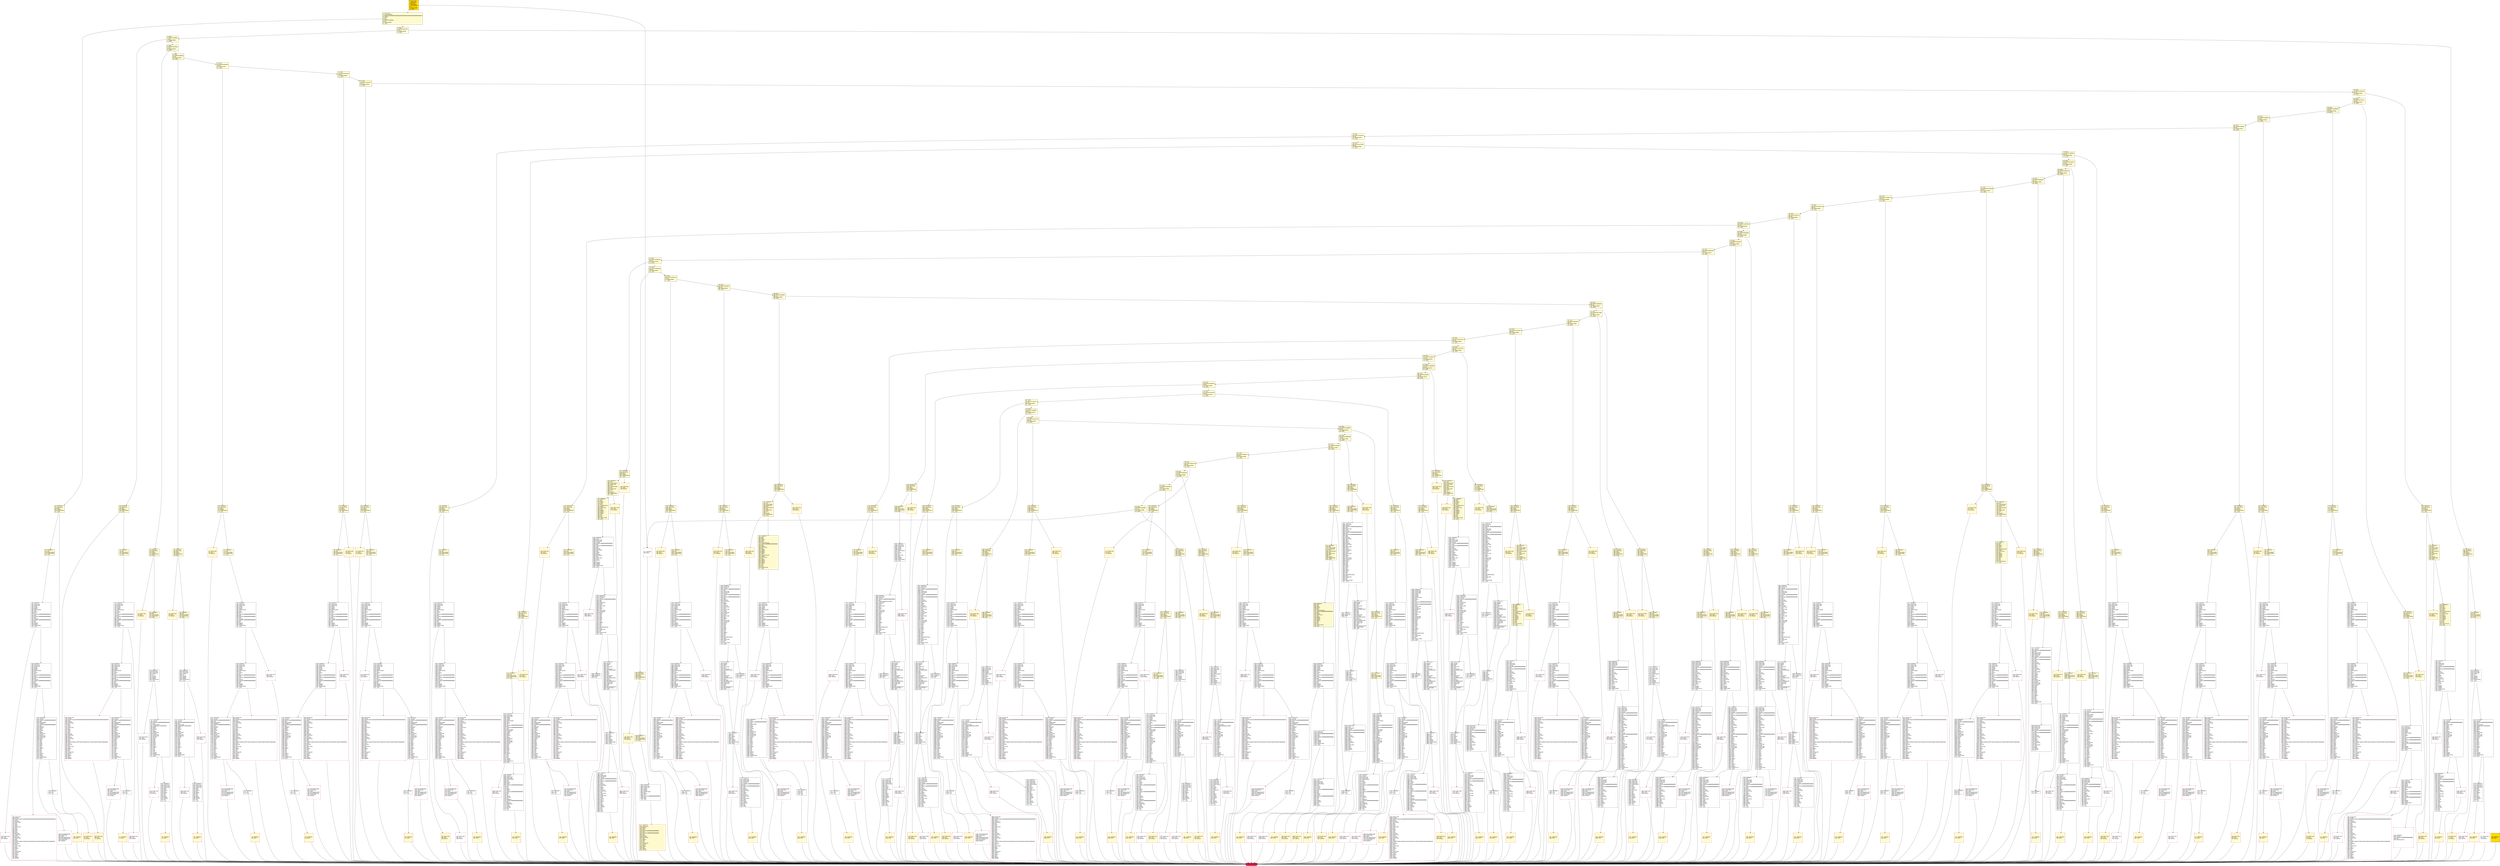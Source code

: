 digraph G {
bgcolor=transparent rankdir=UD;
node [shape=box style=filled color=black fillcolor=white fontname=arial fontcolor=black];
1953 [label="1953: PUSH1 0x00\l1955: DUP1\l1956: REVERT\l" fillcolor=lemonchiffon shape=Msquare color=crimson ];
2060 [label="2060: JUMPDEST\l2061: CALLVALUE\l2062: DUP1\l2063: ISZERO\l2064: PUSH2 0x0818\l2067: JUMPI\l" fillcolor=lemonchiffon ];
13952 [label="13952: JUMPDEST\l13953: PUSH1 0x60\l13955: SWAP2\l13956: POP\l" ];
92 [label="92: DUP1\l93: PUSH4 0x1abf48c0\l98: EQ\l99: PUSH2 0x02e0\l102: JUMPI\l" fillcolor=lemonchiffon ];
10102 [label="10102: JUMPDEST\l10103: PUSH1 0x00\l10105: PUSH1 0x19\l10107: PUSH1 0x00\l10109: CALLER\l10110: PUSH20 0xffffffffffffffffffffffffffffffffffffffff\l10131: AND\l10132: PUSH20 0xffffffffffffffffffffffffffffffffffffffff\l10153: AND\l10154: DUP2\l10155: MSTORE\l10156: PUSH1 0x20\l10158: ADD\l10159: SWAP1\l10160: DUP2\l10161: MSTORE\l10162: PUSH1 0x20\l10164: ADD\l10165: PUSH1 0x00\l10167: SHA3\l10168: SLOAD\l10169: GT\l10170: ISZERO\l10171: ISZERO\l10172: PUSH2 0x27c4\l10175: JUMPI\l" ];
17038 [label="17038: JUMPDEST\l17039: PUSH1 0x01\l17041: PUSH1 0x14\l17043: SWAP1\l17044: SLOAD\l17045: SWAP1\l17046: PUSH2 0x0100\l17049: EXP\l17050: SWAP1\l17051: DIV\l17052: PUSH1 0xff\l17054: AND\l17055: ISZERO\l17056: ISZERO\l17057: PUSH2 0x42a9\l17060: JUMPI\l" ];
14247 [label="14247: PUSH1 0x00\l14249: DUP1\l14250: REVERT\l" shape=Msquare color=crimson ];
1314 [label="1314: JUMPDEST\l1315: CALLVALUE\l1316: DUP1\l1317: ISZERO\l1318: PUSH2 0x052e\l1321: JUMPI\l" fillcolor=lemonchiffon ];
941 [label="941: PUSH1 0x00\l943: DUP1\l944: REVERT\l" fillcolor=lemonchiffon shape=Msquare color=crimson ];
455 [label="455: DUP1\l456: PUSH4 0xa2bcc8c5\l461: EQ\l462: PUSH2 0x06eb\l465: JUMPI\l" fillcolor=lemonchiffon ];
554 [label="554: DUP1\l555: PUSH4 0xe096369d\l560: EQ\l561: PUSH2 0x07de\l564: JUMPI\l" fillcolor=lemonchiffon ];
3533 [label="3533: PUSH1 0x40\l3535: MLOAD\l3536: PUSH32 0x08c379a000000000000000000000000000000000000000000000000000000000\l3569: DUP2\l3570: MSTORE\l3571: PUSH1 0x04\l3573: ADD\l3574: DUP1\l3575: DUP1\l3576: PUSH1 0x20\l3578: ADD\l3579: DUP3\l3580: DUP2\l3581: SUB\l3582: DUP3\l3583: MSTORE\l3584: PUSH1 0x1e\l3586: DUP2\l3587: MSTORE\l3588: PUSH1 0x20\l3590: ADD\l3591: DUP1\l3592: PUSH32 0x6f6e6c79206f776e65722063616e207573652074686973206d6574686f640000\l3625: DUP2\l3626: MSTORE\l3627: POP\l3628: PUSH1 0x20\l3630: ADD\l3631: SWAP2\l3632: POP\l3633: POP\l3634: PUSH1 0x40\l3636: MLOAD\l3637: DUP1\l3638: SWAP2\l3639: SUB\l3640: SWAP1\l3641: REVERT\l" shape=Msquare color=crimson ];
5906 [label="5906: JUMPDEST\l5907: PUSH1 0x01\l5909: PUSH1 0x00\l5911: SWAP1\l5912: SLOAD\l5913: SWAP1\l5914: PUSH2 0x0100\l5917: EXP\l5918: SWAP1\l5919: DIV\l5920: PUSH20 0xffffffffffffffffffffffffffffffffffffffff\l5941: AND\l5942: PUSH20 0xffffffffffffffffffffffffffffffffffffffff\l5963: AND\l5964: CALLER\l5965: PUSH20 0xffffffffffffffffffffffffffffffffffffffff\l5986: AND\l5987: EQ\l5988: ISZERO\l5989: ISZERO\l5990: PUSH2 0x17d7\l5993: JUMPI\l" ];
12211 [label="12211: PUSH1 0x00\l12213: DUP1\l12214: REVERT\l" shape=Msquare color=crimson ];
8499 [label="8499: JUMPDEST\l8500: POP\l8501: JUMP\l" ];
5426 [label="5426: JUMPDEST\l5427: POP\l5428: JUMP\l" ];
1117 [label="1117: JUMPDEST\l1118: CALLVALUE\l1119: DUP1\l1120: ISZERO\l1121: PUSH2 0x0469\l1124: JUMPI\l" fillcolor=lemonchiffon ];
9521 [label="9521: JUMPDEST\l9522: POP\l9523: JUMP\l" ];
9731 [label="9731: RETURNDATASIZE\l9732: PUSH1 0x00\l9734: DUP1\l9735: RETURNDATACOPY\l9736: RETURNDATASIZE\l9737: PUSH1 0x00\l9739: REVERT\l" shape=Msquare color=crimson ];
1976 [label="1976: PUSH1 0x00\l1978: DUP1\l1979: REVERT\l" fillcolor=lemonchiffon shape=Msquare color=crimson ];
16833 [label="16833: PUSH1 0x40\l16835: MLOAD\l16836: PUSH32 0x08c379a000000000000000000000000000000000000000000000000000000000\l16869: DUP2\l16870: MSTORE\l16871: PUSH1 0x04\l16873: ADD\l16874: DUP1\l16875: DUP1\l16876: PUSH1 0x20\l16878: ADD\l16879: DUP3\l16880: DUP2\l16881: SUB\l16882: DUP3\l16883: MSTORE\l16884: PUSH1 0x1e\l16886: DUP2\l16887: MSTORE\l16888: PUSH1 0x20\l16890: ADD\l16891: DUP1\l16892: PUSH32 0x6f6e6c79206f776e65722063616e207573652074686973206d6574686f640000\l16925: DUP2\l16926: MSTORE\l16927: POP\l16928: PUSH1 0x20\l16930: ADD\l16931: SWAP2\l16932: POP\l16933: POP\l16934: PUSH1 0x40\l16936: MLOAD\l16937: DUP1\l16938: SWAP2\l16939: SUB\l16940: SWAP1\l16941: REVERT\l" shape=Msquare color=crimson ];
5814 [label="5814: JUMPDEST\l5815: PUSH1 0x01\l5817: PUSH1 0x00\l5819: SWAP1\l5820: SLOAD\l5821: SWAP1\l5822: PUSH2 0x0100\l5825: EXP\l5826: SWAP1\l5827: DIV\l5828: PUSH20 0xffffffffffffffffffffffffffffffffffffffff\l5849: AND\l5850: PUSH20 0xffffffffffffffffffffffffffffffffffffffff\l5871: AND\l5872: CALLER\l5873: PUSH20 0xffffffffffffffffffffffffffffffffffffffff\l5894: AND\l5895: EQ\l5896: ISZERO\l5897: ISZERO\l5898: PUSH2 0x1712\l5901: JUMPI\l" ];
922 [label="922: JUMPDEST\l923: POP\l924: PUSH2 0x03a3\l927: PUSH2 0x13b4\l930: JUMP\l" fillcolor=lemonchiffon ];
1760 [label="1760: JUMPDEST\l1761: POP\l1762: PUSH2 0x06e9\l1765: PUSH2 0x31ba\l1768: JUMP\l" fillcolor=lemonchiffon ];
7166 [label="7166: JUMPDEST\l7167: CALLER\l7168: PUSH20 0xffffffffffffffffffffffffffffffffffffffff\l7189: AND\l7190: PUSH2 0x08fc\l7193: PUSH1 0x0c\l7195: PUSH1 0x00\l7197: CALLER\l7198: PUSH20 0xffffffffffffffffffffffffffffffffffffffff\l7219: AND\l7220: PUSH20 0xffffffffffffffffffffffffffffffffffffffff\l7241: AND\l7242: DUP2\l7243: MSTORE\l7244: PUSH1 0x20\l7246: ADD\l7247: SWAP1\l7248: DUP2\l7249: MSTORE\l7250: PUSH1 0x20\l7252: ADD\l7253: PUSH1 0x00\l7255: SHA3\l7256: SLOAD\l7257: SWAP1\l7258: DUP2\l7259: ISZERO\l7260: MUL\l7261: SWAP1\l7262: PUSH1 0x40\l7264: MLOAD\l7265: PUSH1 0x00\l7267: PUSH1 0x40\l7269: MLOAD\l7270: DUP1\l7271: DUP4\l7272: SUB\l7273: DUP2\l7274: DUP6\l7275: DUP9\l7276: DUP9\l7277: CALL\l7278: SWAP4\l7279: POP\l7280: POP\l7281: POP\l7282: POP\l7283: ISZERO\l7284: ISZERO\l7285: PUSH2 0x1c7d\l7288: JUMPI\l" ];
8117 [label="8117: JUMPDEST\l8118: PUSH1 0x01\l8120: PUSH1 0x00\l8122: SWAP1\l8123: SLOAD\l8124: SWAP1\l8125: PUSH2 0x0100\l8128: EXP\l8129: SWAP1\l8130: DIV\l8131: PUSH20 0xffffffffffffffffffffffffffffffffffffffff\l8152: AND\l8153: PUSH20 0xffffffffffffffffffffffffffffffffffffffff\l8174: AND\l8175: CALLER\l8176: PUSH20 0xffffffffffffffffffffffffffffffffffffffff\l8197: AND\l8198: EQ\l8199: ISZERO\l8200: ISZERO\l8201: PUSH2 0x2011\l8204: JUMPI\l" ];
1930 [label="1930: PUSH1 0x00\l1932: DUP1\l1933: REVERT\l" fillcolor=lemonchiffon shape=Msquare color=crimson ];
1794 [label="1794: JUMPDEST\l1795: CALLVALUE\l1796: DUP1\l1797: ISZERO\l1798: PUSH2 0x070e\l1801: JUMPI\l" fillcolor=lemonchiffon ];
16650 [label="16650: JUMPDEST\l16651: POP\l16652: JUMP\l" ];
9740 [label="9740: JUMPDEST\l9741: POP\l9742: PUSH1 0x00\l9744: PUSH1 0x0b\l9746: PUSH1 0x00\l9748: CALLER\l9749: PUSH20 0xffffffffffffffffffffffffffffffffffffffff\l9770: AND\l9771: PUSH20 0xffffffffffffffffffffffffffffffffffffffff\l9792: AND\l9793: DUP2\l9794: MSTORE\l9795: PUSH1 0x20\l9797: ADD\l9798: SWAP1\l9799: DUP2\l9800: MSTORE\l9801: PUSH1 0x20\l9803: ADD\l9804: PUSH1 0x00\l9806: SHA3\l9807: DUP2\l9808: SWAP1\l9809: SSTORE\l9810: POP\l9811: POP\l9812: JUMP\l" ];
5609 [label="5609: PUSH1 0x40\l5611: MLOAD\l5612: PUSH32 0x08c379a000000000000000000000000000000000000000000000000000000000\l5645: DUP2\l5646: MSTORE\l5647: PUSH1 0x04\l5649: ADD\l5650: DUP1\l5651: DUP1\l5652: PUSH1 0x20\l5654: ADD\l5655: DUP3\l5656: DUP2\l5657: SUB\l5658: DUP3\l5659: MSTORE\l5660: PUSH1 0x1e\l5662: DUP2\l5663: MSTORE\l5664: PUSH1 0x20\l5666: ADD\l5667: DUP1\l5668: PUSH32 0x6f6e6c79206f776e65722063616e207573652074686973206d6574686f640000\l5701: DUP2\l5702: MSTORE\l5703: POP\l5704: PUSH1 0x20\l5706: ADD\l5707: SWAP2\l5708: POP\l5709: POP\l5710: PUSH1 0x40\l5712: MLOAD\l5713: DUP1\l5714: SWAP2\l5715: SUB\l5716: SWAP1\l5717: REVERT\l" shape=Msquare color=crimson ];
14997 [label="14997: JUMPDEST\l14998: CALLER\l14999: PUSH20 0xffffffffffffffffffffffffffffffffffffffff\l15020: AND\l15021: PUSH2 0x08fc\l15024: ADDRESS\l15025: PUSH20 0xffffffffffffffffffffffffffffffffffffffff\l15046: AND\l15047: BALANCE\l15048: SWAP1\l15049: DUP2\l15050: ISZERO\l15051: MUL\l15052: SWAP1\l15053: PUSH1 0x40\l15055: MLOAD\l15056: PUSH1 0x00\l15058: PUSH1 0x40\l15060: MLOAD\l15061: DUP1\l15062: DUP4\l15063: SUB\l15064: DUP2\l15065: DUP6\l15066: DUP9\l15067: DUP9\l15068: CALL\l15069: SWAP4\l15070: POP\l15071: POP\l15072: POP\l15073: POP\l15074: ISZERO\l15075: DUP1\l15076: ISZERO\l15077: PUSH2 0x3af2\l15080: JUMPI\l" ];
918 [label="918: PUSH1 0x00\l920: DUP1\l921: REVERT\l" fillcolor=lemonchiffon shape=Msquare color=crimson ];
8682 [label="8682: PUSH1 0x40\l8684: MLOAD\l8685: PUSH32 0x08c379a000000000000000000000000000000000000000000000000000000000\l8718: DUP2\l8719: MSTORE\l8720: PUSH1 0x04\l8722: ADD\l8723: DUP1\l8724: DUP1\l8725: PUSH1 0x20\l8727: ADD\l8728: DUP3\l8729: DUP2\l8730: SUB\l8731: DUP3\l8732: MSTORE\l8733: PUSH1 0x1e\l8735: DUP2\l8736: MSTORE\l8737: PUSH1 0x20\l8739: ADD\l8740: DUP1\l8741: PUSH32 0x6f6e6c79206f776e65722063616e207573652074686973206d6574686f640000\l8774: DUP2\l8775: MSTORE\l8776: POP\l8777: PUSH1 0x20\l8779: ADD\l8780: SWAP2\l8781: POP\l8782: POP\l8783: PUSH1 0x40\l8785: MLOAD\l8786: DUP1\l8787: SWAP2\l8788: SUB\l8789: SWAP1\l8790: REVERT\l" shape=Msquare color=crimson ];
4027 [label="4027: JUMPDEST\l4028: CALLER\l4029: PUSH20 0xffffffffffffffffffffffffffffffffffffffff\l4050: AND\l4051: PUSH2 0x08fc\l4054: ADDRESS\l4055: PUSH20 0xffffffffffffffffffffffffffffffffffffffff\l4076: AND\l4077: BALANCE\l4078: SWAP1\l4079: DUP2\l4080: ISZERO\l4081: MUL\l4082: SWAP1\l4083: PUSH1 0x40\l4085: MLOAD\l4086: PUSH1 0x00\l4088: PUSH1 0x40\l4090: MLOAD\l4091: DUP1\l4092: DUP4\l4093: SUB\l4094: DUP2\l4095: DUP6\l4096: DUP9\l4097: DUP9\l4098: CALL\l4099: SWAP4\l4100: POP\l4101: POP\l4102: POP\l4103: POP\l4104: ISZERO\l4105: DUP1\l4106: ISZERO\l4107: PUSH2 0x1018\l4110: JUMPI\l" ];
17472 [label="17472: EXIT BLOCK\l" fillcolor=crimson ];
17377 [label="17377: PUSH1 0x00\l17379: DUP1\l17380: REVERT\l" shape=Msquare color=crimson ];
11270 [label="11270: JUMPDEST\l11271: PUSH1 0x00\l11273: PUSH1 0x0d\l11275: PUSH1 0x00\l11277: CALLER\l11278: PUSH20 0xffffffffffffffffffffffffffffffffffffffff\l11299: AND\l11300: PUSH20 0xffffffffffffffffffffffffffffffffffffffff\l11321: AND\l11322: DUP2\l11323: MSTORE\l11324: PUSH1 0x20\l11326: ADD\l11327: SWAP1\l11328: DUP2\l11329: MSTORE\l11330: PUSH1 0x20\l11332: ADD\l11333: PUSH1 0x00\l11335: SHA3\l11336: DUP2\l11337: SWAP1\l11338: SSTORE\l11339: POP\l11340: POP\l11341: JUMP\l" ];
690 [label="690: JUMPDEST\l691: CALLVALUE\l692: DUP1\l693: ISZERO\l694: PUSH2 0x02be\l697: JUMPI\l" fillcolor=lemonchiffon ];
1888 [label="1888: JUMPDEST\l1889: POP\l1890: PUSH2 0x0769\l1893: PUSH2 0x35fc\l1896: JUMP\l" fillcolor=lemonchiffon ];
16356 [label="16356: PUSH1 0x00\l16358: DUP1\l16359: REVERT\l" shape=Msquare color=crimson ];
5019 [label="5019: JUMPDEST\l5020: CALLER\l5021: PUSH20 0xffffffffffffffffffffffffffffffffffffffff\l5042: AND\l5043: SELFDESTRUCT\l" shape=Msquare color=crimson ];
2022 [label="2022: PUSH1 0x00\l2024: DUP1\l2025: REVERT\l" fillcolor=lemonchiffon shape=Msquare color=crimson ];
956 [label="956: JUMPDEST\l957: CALLVALUE\l958: DUP1\l959: ISZERO\l960: PUSH2 0x03c8\l963: JUMPI\l" fillcolor=lemonchiffon ];
1806 [label="1806: JUMPDEST\l1807: POP\l1808: PUSH2 0x0717\l1811: PUSH2 0x3432\l1814: JUMP\l" fillcolor=lemonchiffon ];
2842 [label="2842: JUMPDEST\l2843: PUSH1 0x01\l2845: PUSH1 0x00\l2847: SWAP1\l2848: SLOAD\l2849: SWAP1\l2850: PUSH2 0x0100\l2853: EXP\l2854: SWAP1\l2855: DIV\l2856: PUSH20 0xffffffffffffffffffffffffffffffffffffffff\l2877: AND\l2878: PUSH20 0xffffffffffffffffffffffffffffffffffffffff\l2899: AND\l2900: CALLER\l2901: PUSH20 0xffffffffffffffffffffffffffffffffffffffff\l2922: AND\l2923: EQ\l2924: ISZERO\l2925: ISZERO\l2926: PUSH2 0x0bdf\l2929: JUMPI\l" ];
10532 [label="10532: PUSH1 0x40\l10534: MLOAD\l10535: SWAP2\l10536: POP\l10537: PUSH1 0x1f\l10539: NOT\l10540: PUSH1 0x3f\l10542: RETURNDATASIZE\l10543: ADD\l10544: AND\l10545: DUP3\l10546: ADD\l10547: PUSH1 0x40\l10549: MSTORE\l10550: RETURNDATASIZE\l10551: DUP3\l10552: MSTORE\l10553: RETURNDATASIZE\l10554: PUSH1 0x00\l10556: PUSH1 0x20\l10558: DUP5\l10559: ADD\l10560: RETURNDATACOPY\l10561: PUSH2 0x294a\l10564: JUMP\l" ];
3262 [label="3262: JUMPDEST\l3263: CALLER\l3264: PUSH20 0xffffffffffffffffffffffffffffffffffffffff\l3285: AND\l3286: PUSH2 0x08fc\l3289: PUSH8 0x8ac7230489e80000\l3298: SWAP1\l3299: DUP2\l3300: ISZERO\l3301: MUL\l3302: SWAP1\l3303: PUSH1 0x40\l3305: MLOAD\l3306: PUSH1 0x00\l3308: PUSH1 0x40\l3310: MLOAD\l3311: DUP1\l3312: DUP4\l3313: SUB\l3314: DUP2\l3315: DUP6\l3316: DUP9\l3317: DUP9\l3318: CALL\l3319: SWAP4\l3320: POP\l3321: POP\l3322: POP\l3323: POP\l3324: ISZERO\l3325: ISZERO\l3326: PUSH2 0x0d06\l3329: JUMPI\l" ];
1010 [label="1010: PUSH1 0x00\l1012: DUP1\l1013: REVERT\l" fillcolor=lemonchiffon shape=Msquare color=crimson ];
312 [label="312: DUP1\l313: PUSH4 0x83a62805\l318: EQ\l319: PUSH2 0x04f4\l322: JUMPI\l" fillcolor=lemonchiffon ];
14705 [label="14705: JUMPDEST\l14706: POP\l14707: JUMP\l" ];
656 [label="656: JUMPDEST\l657: POP\l658: PUSH2 0x0299\l661: PUSH2 0x08d0\l664: JUMP\l" fillcolor=lemonchiffon ];
2436 [label="2436: PUSH1 0x40\l2438: MLOAD\l2439: PUSH32 0x08c379a000000000000000000000000000000000000000000000000000000000\l2472: DUP2\l2473: MSTORE\l2474: PUSH1 0x04\l2476: ADD\l2477: DUP1\l2478: DUP1\l2479: PUSH1 0x20\l2481: ADD\l2482: DUP3\l2483: DUP2\l2484: SUB\l2485: DUP3\l2486: MSTORE\l2487: PUSH1 0x1e\l2489: DUP2\l2490: MSTORE\l2491: PUSH1 0x20\l2493: ADD\l2494: DUP1\l2495: PUSH32 0x6f6e6c79206f776e65722063616e207573652074686973206d6574686f640000\l2528: DUP2\l2529: MSTORE\l2530: POP\l2531: PUSH1 0x20\l2533: ADD\l2534: SWAP2\l2535: POP\l2536: POP\l2537: PUSH1 0x40\l2539: MLOAD\l2540: DUP1\l2541: SWAP2\l2542: SUB\l2543: SWAP1\l2544: REVERT\l" shape=Msquare color=crimson ];
2045 [label="2045: PUSH1 0x00\l2047: DUP1\l2048: REVERT\l" fillcolor=lemonchiffon shape=Msquare color=crimson ];
1991 [label="1991: JUMPDEST\l1992: CALLVALUE\l1993: DUP1\l1994: ISZERO\l1995: PUSH2 0x07d3\l1998: JUMPI\l" fillcolor=lemonchiffon ];
2629 [label="2629: RETURNDATASIZE\l2630: PUSH1 0x00\l2632: DUP1\l2633: RETURNDATACOPY\l2634: RETURNDATASIZE\l2635: PUSH1 0x00\l2637: REVERT\l" shape=Msquare color=crimson ];
10176 [label="10176: PUSH1 0x00\l10178: DUP1\l10179: REVERT\l" shape=Msquare color=crimson ];
1527 [label="1527: JUMPDEST\l1528: STOP\l" fillcolor=lemonchiffon shape=Msquare color=crimson ];
9051 [label="9051: JUMPDEST\l9052: POP\l9053: POP\l9054: SWAP1\l9055: POP\l9056: DUP1\l9057: ISZERO\l9058: ISZERO\l9059: PUSH2 0x236b\l9062: JUMPI\l" ];
964 [label="964: PUSH1 0x00\l966: DUP1\l967: REVERT\l" fillcolor=lemonchiffon shape=Msquare color=crimson ];
125 [label="125: DUP1\l126: PUSH4 0x257a50c7\l131: EQ\l132: PUSH2 0x0325\l135: JUMPI\l" fillcolor=lemonchiffon ];
968 [label="968: JUMPDEST\l969: POP\l970: PUSH2 0x03d1\l973: PUSH2 0x16b6\l976: JUMP\l" fillcolor=lemonchiffon ];
15309 [label="15309: PUSH1 0x00\l15311: DUP1\l15312: REVERT\l" shape=Msquare color=crimson ];
1999 [label="1999: PUSH1 0x00\l2001: DUP1\l2002: REVERT\l" fillcolor=lemonchiffon shape=Msquare color=crimson ];
794 [label="794: JUMPDEST\l795: POP\l796: PUSH2 0x0323\l799: PUSH2 0x0e9a\l802: JUMP\l" fillcolor=lemonchiffon ];
1504 [label="1504: JUMPDEST\l1505: STOP\l" fillcolor=lemonchiffon shape=Msquare color=crimson ];
7561 [label="7561: JUMPDEST\l7562: CALLER\l7563: PUSH20 0xffffffffffffffffffffffffffffffffffffffff\l7584: AND\l7585: PUSH2 0x08fc\l7588: PUSH1 0x1a\l7590: PUSH1 0x00\l7592: CALLER\l7593: PUSH20 0xffffffffffffffffffffffffffffffffffffffff\l7614: AND\l7615: PUSH20 0xffffffffffffffffffffffffffffffffffffffff\l7636: AND\l7637: DUP2\l7638: MSTORE\l7639: PUSH1 0x20\l7641: ADD\l7642: SWAP1\l7643: DUP2\l7644: MSTORE\l7645: PUSH1 0x20\l7647: ADD\l7648: PUSH1 0x00\l7650: SHA3\l7651: SLOAD\l7652: SWAP1\l7653: DUP2\l7654: ISZERO\l7655: MUL\l7656: SWAP1\l7657: PUSH1 0x40\l7659: MLOAD\l7660: PUSH1 0x00\l7662: PUSH1 0x40\l7664: MLOAD\l7665: DUP1\l7666: DUP4\l7667: SUB\l7668: DUP2\l7669: DUP6\l7670: DUP9\l7671: DUP9\l7672: CALL\l7673: SWAP4\l7674: POP\l7675: POP\l7676: POP\l7677: POP\l7678: ISZERO\l7679: PUSH2 0x1e48\l7682: JUMPI\l" ];
3135 [label="3135: JUMPDEST\l3136: PUSH1 0x05\l3138: PUSH1 0x1b\l3140: SLOAD\l3141: GT\l3142: ISZERO\l3143: ISZERO\l3144: ISZERO\l3145: PUSH2 0x0c51\l3148: JUMPI\l" ];
334 [label="334: DUP1\l335: PUSH4 0x8d0c9354\l340: EQ\l341: PUSH2 0x0522\l344: JUMPI\l" fillcolor=lemonchiffon ];
987 [label="987: PUSH1 0x00\l989: DUP1\l990: REVERT\l" fillcolor=lemonchiffon shape=Msquare color=crimson ];
2003 [label="2003: JUMPDEST\l2004: POP\l2005: PUSH2 0x07dc\l2008: PUSH2 0x3b75\l2011: JUMP\l" fillcolor=lemonchiffon ];
4730 [label="4730: JUMPDEST\l4731: PUSH1 0x01\l4733: PUSH1 0x00\l4735: SWAP1\l4736: SLOAD\l4737: SWAP1\l4738: PUSH2 0x0100\l4741: EXP\l4742: SWAP1\l4743: DIV\l4744: PUSH20 0xffffffffffffffffffffffffffffffffffffffff\l4765: AND\l4766: PUSH20 0xffffffffffffffffffffffffffffffffffffffff\l4787: AND\l4788: CALLER\l4789: PUSH20 0xffffffffffffffffffffffffffffffffffffffff\l4810: AND\l4811: EQ\l4812: ISZERO\l4813: ISZERO\l4814: PUSH2 0x12d6\l4817: JUMPI\l" ];
7752 [label="7752: JUMPDEST\l7753: JUMP\l" ];
1825 [label="1825: PUSH1 0x00\l1827: DUP1\l1828: REVERT\l" fillcolor=lemonchiffon shape=Msquare color=crimson ];
863 [label="863: JUMPDEST\l864: DUP2\l865: ADD\l866: SWAP1\l867: DUP1\l868: DUP1\l869: CALLDATALOAD\l870: SWAP1\l871: PUSH1 0x20\l873: ADD\l874: SWAP1\l875: SWAP3\l876: SWAP2\l877: SWAP1\l878: POP\l879: POP\l880: POP\l881: PUSH2 0x119c\l884: JUMP\l" fillcolor=lemonchiffon ];
268 [label="268: DUP1\l269: PUSH4 0x5de88174\l274: EQ\l275: PUSH2 0x0498\l278: JUMPI\l" fillcolor=lemonchiffon ];
598 [label="598: DUP1\l599: PUSH4 0xf94114f4\l604: EQ\l605: PUSH2 0x0874\l608: JUMPI\l" fillcolor=lemonchiffon ];
813 [label="813: PUSH1 0x00\l815: DUP1\l816: REVERT\l" fillcolor=lemonchiffon shape=Msquare color=crimson ];
3244 [label="3244: JUMPDEST\l3245: PUSH1 0x05\l3247: PUSH1 0x15\l3249: SLOAD\l3250: GT\l3251: ISZERO\l3252: ISZERO\l3253: ISZERO\l3254: PUSH2 0x0cbe\l3257: JUMPI\l" ];
16942 [label="16942: JUMPDEST\l16943: CALLER\l16944: PUSH20 0xffffffffffffffffffffffffffffffffffffffff\l16965: AND\l16966: PUSH2 0x08fc\l16969: ADDRESS\l16970: PUSH20 0xffffffffffffffffffffffffffffffffffffffff\l16991: AND\l16992: BALANCE\l16993: SWAP1\l16994: DUP2\l16995: ISZERO\l16996: MUL\l16997: SWAP1\l16998: PUSH1 0x40\l17000: MLOAD\l17001: PUSH1 0x00\l17003: PUSH1 0x40\l17005: MLOAD\l17006: DUP1\l17007: DUP4\l17008: SUB\l17009: DUP2\l17010: DUP6\l17011: DUP9\l17012: DUP9\l17013: CALL\l17014: SWAP4\l17015: POP\l17016: POP\l17017: POP\l17018: POP\l17019: ISZERO\l17020: DUP1\l17021: ISZERO\l17022: PUSH2 0x428b\l17025: JUMPI\l" ];
510 [label="510: DUP1\l511: PUSH4 0xc70cced4\l516: EQ\l517: PUSH2 0x0782\l520: JUMPI\l" fillcolor=lemonchiffon ];
576 [label="576: DUP1\l577: PUSH4 0xf2fde38b\l582: EQ\l583: PUSH2 0x080c\l586: JUMPI\l" fillcolor=lemonchiffon ];
13362 [label="13362: JUMPDEST\l13363: PUSH1 0x20\l13365: PUSH1 0x00\l13367: SWAP1\l13368: SLOAD\l13369: SWAP1\l13370: PUSH2 0x0100\l13373: EXP\l13374: SWAP1\l13375: DIV\l13376: PUSH1 0xff\l13378: AND\l13379: ISZERO\l13380: ISZERO\l13381: PUSH2 0x344d\l13384: JUMPI\l" ];
6581 [label="6581: JUMPDEST\l6582: POP\l6583: JUMP\l" ];
10705 [label="10705: JUMPDEST\l10706: PUSH1 0x01\l10708: PUSH1 0x00\l10710: SWAP1\l10711: SLOAD\l10712: SWAP1\l10713: PUSH2 0x0100\l10716: EXP\l10717: SWAP1\l10718: DIV\l10719: PUSH20 0xffffffffffffffffffffffffffffffffffffffff\l10740: AND\l10741: PUSH20 0xffffffffffffffffffffffffffffffffffffffff\l10762: AND\l10763: CALLER\l10764: PUSH20 0xffffffffffffffffffffffffffffffffffffffff\l10785: AND\l10786: EQ\l10787: ISZERO\l10788: ISZERO\l10789: PUSH2 0x2a2d\l10792: JUMPI\l" ];
2545 [label="2545: JUMPDEST\l2546: CALLER\l2547: PUSH20 0xffffffffffffffffffffffffffffffffffffffff\l2568: AND\l2569: PUSH2 0x08fc\l2572: ADDRESS\l2573: PUSH20 0xffffffffffffffffffffffffffffffffffffffff\l2594: AND\l2595: BALANCE\l2596: SWAP1\l2597: DUP2\l2598: ISZERO\l2599: MUL\l2600: SWAP1\l2601: PUSH1 0x40\l2603: MLOAD\l2604: PUSH1 0x00\l2606: PUSH1 0x40\l2608: MLOAD\l2609: DUP1\l2610: DUP4\l2611: SUB\l2612: DUP2\l2613: DUP6\l2614: DUP9\l2615: DUP9\l2616: CALL\l2617: SWAP4\l2618: POP\l2619: POP\l2620: POP\l2621: POP\l2622: ISZERO\l2623: DUP1\l2624: ISZERO\l2625: PUSH2 0x0a4e\l2628: JUMPI\l" ];
3726 [label="3726: RETURNDATASIZE\l3727: PUSH1 0x00\l3729: DUP1\l3730: RETURNDATACOPY\l3731: RETURNDATASIZE\l3732: PUSH1 0x00\l3734: REVERT\l" shape=Msquare color=crimson ];
1848 [label="1848: PUSH1 0x00\l1850: DUP1\l1851: REVERT\l" fillcolor=lemonchiffon shape=Msquare color=crimson ];
17026 [label="17026: RETURNDATASIZE\l17027: PUSH1 0x00\l17029: DUP1\l17030: RETURNDATACOPY\l17031: RETURNDATASIZE\l17032: PUSH1 0x00\l17034: REVERT\l" shape=Msquare color=crimson ];
1748 [label="1748: JUMPDEST\l1749: CALLVALUE\l1750: DUP1\l1751: ISZERO\l1752: PUSH2 0x06e0\l1755: JUMPI\l" fillcolor=lemonchiffon ];
1289 [label="1289: JUMPDEST\l1290: STOP\l" fillcolor=lemonchiffon shape=Msquare color=crimson ];
2037 [label="2037: JUMPDEST\l2038: CALLVALUE\l2039: DUP1\l2040: ISZERO\l2041: PUSH2 0x0801\l2044: JUMPI\l" fillcolor=lemonchiffon ];
235 [label="235: DUP1\l236: PUSH4 0x501ea27d\l241: EQ\l242: PUSH2 0x042f\l245: JUMPI\l" fillcolor=lemonchiffon ];
1335 [label="1335: JUMPDEST\l1336: STOP\l" fillcolor=lemonchiffon shape=Msquare color=crimson ];
1337 [label="1337: JUMPDEST\l1338: CALLVALUE\l1339: DUP1\l1340: ISZERO\l1341: PUSH2 0x0545\l1344: JUMPI\l" fillcolor=lemonchiffon ];
1934 [label="1934: JUMPDEST\l1935: POP\l1936: PUSH2 0x0797\l1939: PUSH2 0x37f3\l1942: JUMP\l" fillcolor=lemonchiffon ];
13389 [label="13389: JUMPDEST\l13390: PUSH1 0x00\l13392: CALLER\l13393: PUSH20 0xffffffffffffffffffffffffffffffffffffffff\l13414: AND\l13415: PUSH8 0x0de0b6b3a7640000\l13424: PUSH1 0x40\l13426: MLOAD\l13427: DUP1\l13428: PUSH1 0x00\l13430: ADD\l13431: SWAP1\l13432: POP\l13433: PUSH1 0x00\l13435: PUSH1 0x40\l13437: MLOAD\l13438: DUP1\l13439: DUP4\l13440: SUB\l13441: DUP2\l13442: DUP6\l13443: DUP8\l13444: GAS\l13445: CALL\l13446: SWAP3\l13447: POP\l13448: POP\l13449: POP\l13450: RETURNDATASIZE\l13451: DUP1\l13452: PUSH1 0x00\l13454: DUP2\l13455: EQ\l13456: PUSH2 0x34b5\l13459: JUMPI\l" ];
16136 [label="16136: PUSH1 0x00\l16138: DUP1\l16139: REVERT\l" shape=Msquare color=crimson ];
1802 [label="1802: PUSH1 0x00\l1804: DUP1\l1805: REVERT\l" fillcolor=lemonchiffon shape=Msquare color=crimson ];
13723 [label="13723: JUMPDEST\l13724: POP\l13725: POP\l13726: SWAP1\l13727: POP\l13728: DUP1\l13729: ISZERO\l13730: ISZERO\l13731: PUSH2 0x35ab\l13734: JUMPI\l" ];
15116 [label="15116: PUSH1 0x00\l15118: DUP1\l15119: REVERT\l" shape=Msquare color=crimson ];
5902 [label="5902: PUSH1 0x00\l5904: DUP1\l5905: REVERT\l" shape=Msquare color=crimson ];
8875 [label="8875: RETURNDATASIZE\l8876: PUSH1 0x00\l8878: DUP1\l8879: RETURNDATACOPY\l8880: RETURNDATASIZE\l8881: PUSH1 0x00\l8883: REVERT\l" shape=Msquare color=crimson ];
1071 [label="1071: JUMPDEST\l1072: CALLVALUE\l1073: DUP1\l1074: ISZERO\l1075: PUSH2 0x043b\l1078: JUMPI\l" fillcolor=lemonchiffon ];
5802 [label="5802: RETURNDATASIZE\l5803: PUSH1 0x00\l5805: DUP1\l5806: RETURNDATACOPY\l5807: RETURNDATASIZE\l5808: PUSH1 0x00\l5810: REVERT\l" shape=Msquare color=crimson ];
1312 [label="1312: JUMPDEST\l1313: STOP\l" fillcolor=lemonchiffon shape=Msquare color=crimson ];
790 [label="790: PUSH1 0x00\l792: DUP1\l793: REVERT\l" fillcolor=lemonchiffon shape=Msquare color=crimson ];
2838 [label="2838: PUSH1 0x00\l2840: DUP1\l2841: REVERT\l" shape=Msquare color=crimson ];
17166 [label="17166: JUMPDEST\l17167: PUSH1 0x03\l17169: PUSH1 0x00\l17171: SWAP1\l17172: SLOAD\l17173: SWAP1\l17174: PUSH2 0x0100\l17177: EXP\l17178: SWAP1\l17179: DIV\l17180: PUSH20 0xffffffffffffffffffffffffffffffffffffffff\l17201: AND\l17202: PUSH20 0xffffffffffffffffffffffffffffffffffffffff\l17223: AND\l17224: PUSH2 0x08fc\l17227: PUSH1 0x04\l17229: SLOAD\l17230: SWAP1\l17231: DUP2\l17232: ISZERO\l17233: MUL\l17234: SWAP1\l17235: PUSH1 0x40\l17237: MLOAD\l17238: PUSH1 0x00\l17240: PUSH1 0x40\l17242: MLOAD\l17243: DUP1\l17244: DUP4\l17245: SUB\l17246: DUP2\l17247: DUP6\l17248: DUP9\l17249: DUP9\l17250: CALL\l17251: SWAP4\l17252: POP\l17253: POP\l17254: POP\l17255: POP\l17256: ISZERO\l17257: ISZERO\l17258: PUSH2 0x4372\l17261: JUMPI\l" ];
4505 [label="4505: JUMPDEST\l4506: POP\l4507: JUMP\l" ];
1957 [label="1957: JUMPDEST\l1958: POP\l1959: PUSH2 0x07ae\l1962: PUSH2 0x3974\l1965: JUMP\l" fillcolor=lemonchiffon ];
13279 [label="13279: JUMPDEST\l13280: POP\l13281: POP\l13282: SWAP1\l13283: POP\l13284: DUP1\l13285: ISZERO\l13286: PUSH2 0x342f\l13289: JUMPI\l" ];
13622 [label="13622: JUMPDEST\l13623: PUSH1 0x00\l13625: CALLER\l13626: PUSH20 0xffffffffffffffffffffffffffffffffffffffff\l13647: AND\l13648: DUP3\l13649: PUSH1 0x40\l13651: MLOAD\l13652: DUP1\l13653: PUSH1 0x00\l13655: ADD\l13656: SWAP1\l13657: POP\l13658: PUSH1 0x00\l13660: PUSH1 0x40\l13662: MLOAD\l13663: DUP1\l13664: DUP4\l13665: SUB\l13666: DUP2\l13667: DUP6\l13668: DUP8\l13669: GAS\l13670: CALL\l13671: SWAP3\l13672: POP\l13673: POP\l13674: POP\l13675: RETURNDATASIZE\l13676: DUP1\l13677: PUSH1 0x00\l13679: DUP2\l13680: EQ\l13681: PUSH2 0x3596\l13684: JUMPI\l" ];
9063 [label="9063: PUSH1 0x00\l9065: DUP1\l9066: REVERT\l" shape=Msquare color=crimson ];
6199 [label="6199: JUMPDEST\l6200: PUSH1 0x01\l6202: PUSH1 0x00\l6204: SWAP1\l6205: SLOAD\l6206: SWAP1\l6207: PUSH2 0x0100\l6210: EXP\l6211: SWAP1\l6212: DIV\l6213: PUSH20 0xffffffffffffffffffffffffffffffffffffffff\l6234: AND\l6235: PUSH20 0xffffffffffffffffffffffffffffffffffffffff\l6256: AND\l6257: CALLER\l6258: PUSH20 0xffffffffffffffffffffffffffffffffffffffff\l6279: AND\l6280: EQ\l6281: ISZERO\l6282: ISZERO\l6283: PUSH2 0x1893\l6286: JUMPI\l" ];
213 [label="213: DUP1\l214: PUSH4 0x46f201b1\l219: EQ\l220: PUSH2 0x0401\l223: JUMPI\l" fillcolor=lemonchiffon ];
9067 [label="9067: JUMPDEST\l9068: PUSH1 0x00\l9070: PUSH1 0x1c\l9072: PUSH1 0x00\l9074: CALLER\l9075: PUSH20 0xffffffffffffffffffffffffffffffffffffffff\l9096: AND\l9097: PUSH20 0xffffffffffffffffffffffffffffffffffffffff\l9118: AND\l9119: DUP2\l9120: MSTORE\l9121: PUSH1 0x20\l9123: ADD\l9124: SWAP1\l9125: DUP2\l9126: MSTORE\l9127: PUSH1 0x20\l9129: ADD\l9130: PUSH1 0x00\l9132: SHA3\l9133: DUP2\l9134: SWAP1\l9135: SSTORE\l9136: POP\l9137: POP\l9138: JUMP\l" ];
10469 [label="10469: JUMPDEST\l10470: PUSH1 0x00\l10472: CALLER\l10473: PUSH20 0xffffffffffffffffffffffffffffffffffffffff\l10494: AND\l10495: DUP3\l10496: PUSH1 0x40\l10498: MLOAD\l10499: DUP1\l10500: PUSH1 0x00\l10502: ADD\l10503: SWAP1\l10504: POP\l10505: PUSH1 0x00\l10507: PUSH1 0x40\l10509: MLOAD\l10510: DUP1\l10511: DUP4\l10512: SUB\l10513: DUP2\l10514: DUP6\l10515: DUP8\l10516: GAS\l10517: CALL\l10518: SWAP3\l10519: POP\l10520: POP\l10521: POP\l10522: RETURNDATASIZE\l10523: DUP1\l10524: PUSH1 0x00\l10526: DUP2\l10527: EQ\l10528: PUSH2 0x2945\l10531: JUMPI\l" ];
609 [label="609: DUP1\l610: PUSH4 0xf9a1f3d9\l615: EQ\l616: PUSH2 0x088b\l619: JUMPI\l" fillcolor=lemonchiffon ];
1280 [label="1280: JUMPDEST\l1281: POP\l1282: PUSH2 0x0509\l1285: PUSH2 0x2534\l1288: JUMP\l" fillcolor=lemonchiffon ];
17262 [label="17262: PUSH1 0x00\l17264: DUP1\l17265: REVERT\l" shape=Msquare color=crimson ];
1907 [label="1907: PUSH1 0x00\l1909: DUP1\l1910: REVERT\l" fillcolor=lemonchiffon shape=Msquare color=crimson ];
5718 [label="5718: JUMPDEST\l5719: CALLER\l5720: PUSH20 0xffffffffffffffffffffffffffffffffffffffff\l5741: AND\l5742: PUSH2 0x08fc\l5745: ADDRESS\l5746: PUSH20 0xffffffffffffffffffffffffffffffffffffffff\l5767: AND\l5768: BALANCE\l5769: SWAP1\l5770: DUP2\l5771: ISZERO\l5772: MUL\l5773: SWAP1\l5774: PUSH1 0x40\l5776: MLOAD\l5777: PUSH1 0x00\l5779: PUSH1 0x40\l5781: MLOAD\l5782: DUP1\l5783: DUP4\l5784: SUB\l5785: DUP2\l5786: DUP6\l5787: DUP9\l5788: DUP9\l5789: CALL\l5790: SWAP4\l5791: POP\l5792: POP\l5793: POP\l5794: POP\l5795: ISZERO\l5796: DUP1\l5797: ISZERO\l5798: PUSH2 0x16b3\l5801: JUMPI\l" ];
1188 [label="1188: JUMPDEST\l1189: POP\l1190: PUSH2 0x04ad\l1193: PUSH2 0x1fb5\l1196: JUMP\l" fillcolor=lemonchiffon ];
16557 [label="16557: JUMPDEST\l16558: CALLER\l16559: PUSH20 0xffffffffffffffffffffffffffffffffffffffff\l16580: AND\l16581: PUSH2 0x08fc\l16584: ADDRESS\l16585: PUSH20 0xffffffffffffffffffffffffffffffffffffffff\l16606: AND\l16607: BALANCE\l16608: SWAP1\l16609: DUP2\l16610: ISZERO\l16611: MUL\l16612: SWAP1\l16613: PUSH1 0x40\l16615: MLOAD\l16616: PUSH1 0x00\l16618: PUSH1 0x40\l16620: MLOAD\l16621: DUP1\l16622: DUP4\l16623: SUB\l16624: DUP2\l16625: DUP6\l16626: DUP9\l16627: DUP9\l16628: CALL\l16629: SWAP4\l16630: POP\l16631: POP\l16632: POP\l16633: POP\l16634: ISZERO\l16635: DUP1\l16636: ISZERO\l16637: PUSH2 0x410a\l16640: JUMPI\l" ];
158 [label="158: DUP1\l159: PUSH4 0x2db9c867\l164: EQ\l165: PUSH2 0x038e\l168: JUMPI\l" fillcolor=lemonchiffon ];
12050 [label="12050: JUMPDEST\l12051: POP\l12052: PUSH1 0x00\l12054: PUSH1 0x0f\l12056: PUSH1 0x00\l12058: CALLER\l12059: PUSH20 0xffffffffffffffffffffffffffffffffffffffff\l12080: AND\l12081: PUSH20 0xffffffffffffffffffffffffffffffffffffffff\l12102: AND\l12103: DUP2\l12104: MSTORE\l12105: PUSH1 0x20\l12107: ADD\l12108: SWAP1\l12109: DUP2\l12110: MSTORE\l12111: PUSH1 0x20\l12113: ADD\l12114: PUSH1 0x00\l12116: SHA3\l12117: DUP2\l12118: SWAP1\l12119: SSTORE\l12120: POP\l12121: POP\l12122: JUMP\l" ];
9231 [label="9231: JUMPDEST\l9232: PUSH1 0x01\l9234: PUSH1 0x00\l9236: SWAP1\l9237: SLOAD\l9238: SWAP1\l9239: PUSH2 0x0100\l9242: EXP\l9243: SWAP1\l9244: DIV\l9245: PUSH20 0xffffffffffffffffffffffffffffffffffffffff\l9266: AND\l9267: PUSH20 0xffffffffffffffffffffffffffffffffffffffff\l9288: AND\l9289: CALLER\l9290: PUSH20 0xffffffffffffffffffffffffffffffffffffffff\l9311: AND\l9312: EQ\l9313: ISZERO\l9314: ISZERO\l9315: PUSH2 0x24d4\l9318: JUMPI\l" ];
15961 [label="15961: JUMPDEST\l15962: PUSH1 0x60\l15964: SWAP2\l15965: POP\l" ];
895 [label="895: PUSH1 0x00\l897: DUP1\l898: REVERT\l" fillcolor=lemonchiffon shape=Msquare color=crimson ];
11522 [label="11522: PUSH1 0x40\l11524: MLOAD\l11525: PUSH32 0x08c379a000000000000000000000000000000000000000000000000000000000\l11558: DUP2\l11559: MSTORE\l11560: PUSH1 0x04\l11562: ADD\l11563: DUP1\l11564: DUP1\l11565: PUSH1 0x20\l11567: ADD\l11568: DUP3\l11569: DUP2\l11570: SUB\l11571: DUP3\l11572: MSTORE\l11573: PUSH1 0x1e\l11575: DUP2\l11576: MSTORE\l11577: PUSH1 0x20\l11579: ADD\l11580: DUP1\l11581: PUSH32 0x6f6e6c79206f776e65722063616e207573652074686973206d6574686f640000\l11614: DUP2\l11615: MSTORE\l11616: POP\l11617: PUSH1 0x20\l11619: ADD\l11620: SWAP2\l11621: POP\l11622: POP\l11623: PUSH1 0x40\l11625: MLOAD\l11626: DUP1\l11627: SWAP2\l11628: SUB\l11629: SWAP1\l11630: REVERT\l" shape=Msquare color=crimson ];
136 [label="136: DUP1\l137: PUSH4 0x25fbee58\l142: EQ\l143: PUSH2 0x033c\l146: JUMPI\l" fillcolor=lemonchiffon ];
1655 [label="1655: JUMPDEST\l1656: POP\l1657: PUSH2 0x0680\l1660: PUSH2 0x2e3a\l1663: JUMP\l" fillcolor=lemonchiffon ];
4508 [label="4508: JUMPDEST\l4509: DUP1\l4510: PUSH1 0x10\l4512: PUSH1 0x00\l4514: CALLER\l4515: PUSH20 0xffffffffffffffffffffffffffffffffffffffff\l4536: AND\l4537: PUSH20 0xffffffffffffffffffffffffffffffffffffffff\l4558: AND\l4559: DUP2\l4560: MSTORE\l4561: PUSH1 0x20\l4563: ADD\l4564: SWAP1\l4565: DUP2\l4566: MSTORE\l4567: PUSH1 0x20\l4569: ADD\l4570: PUSH1 0x00\l4572: SHA3\l4573: SLOAD\l4574: LT\l4575: ISZERO\l4576: ISZERO\l4577: ISZERO\l4578: PUSH2 0x11ea\l4581: JUMPI\l" ];
3353 [label="3353: JUMPDEST\l3354: PUSH1 0x01\l3356: PUSH1 0x00\l3358: SWAP1\l3359: SLOAD\l3360: SWAP1\l3361: PUSH2 0x0100\l3364: EXP\l3365: SWAP1\l3366: DIV\l3367: PUSH20 0xffffffffffffffffffffffffffffffffffffffff\l3388: AND\l3389: PUSH20 0xffffffffffffffffffffffffffffffffffffffff\l3410: AND\l3411: CALLER\l3412: PUSH20 0xffffffffffffffffffffffffffffffffffffffff\l3433: AND\l3434: EQ\l3435: ISZERO\l3436: ISZERO\l3437: PUSH2 0x0d75\l3440: JUMPI\l" ];
836 [label="836: PUSH1 0x00\l838: DUP1\l839: REVERT\l" fillcolor=lemonchiffon shape=Msquare color=crimson ];
16196 [label="16196: PUSH1 0x00\l16198: DUP1\l16199: REVERT\l" shape=Msquare color=crimson ];
1394 [label="1394: JUMPDEST\l1395: STOP\l" fillcolor=lemonchiffon shape=Msquare color=crimson ];
1060 [label="1060: JUMPDEST\l1061: POP\l1062: PUSH2 0x042d\l1065: PUSH2 0x1bfe\l1068: JUMP\l" fillcolor=lemonchiffon ];
15221 [label="15221: JUMPDEST\l15222: PUSH1 0x01\l15224: PUSH1 0x00\l15226: SWAP1\l15227: SLOAD\l15228: SWAP1\l15229: PUSH2 0x0100\l15232: EXP\l15233: SWAP1\l15234: DIV\l15235: PUSH20 0xffffffffffffffffffffffffffffffffffffffff\l15256: AND\l15257: PUSH20 0xffffffffffffffffffffffffffffffffffffffff\l15278: AND\l15279: CALLER\l15280: PUSH20 0xffffffffffffffffffffffffffffffffffffffff\l15301: AND\l15302: EQ\l15303: ISZERO\l15304: ISZERO\l15305: PUSH2 0x3bd1\l15308: JUMPI\l" ];
1372 [label="1372: JUMPDEST\l1373: DUP2\l1374: ADD\l1375: SWAP1\l1376: DUP1\l1377: DUP1\l1378: CALLDATALOAD\l1379: SWAP1\l1380: PUSH1 0x20\l1382: ADD\l1383: SWAP1\l1384: SWAP3\l1385: SWAP2\l1386: SWAP1\l1387: POP\l1388: POP\l1389: POP\l1390: PUSH2 0x2897\l1393: JUMP\l" fillcolor=lemonchiffon ];
11216 [label="11216: PUSH1 0x40\l11218: MLOAD\l11219: SWAP2\l11220: POP\l11221: PUSH1 0x1f\l11223: NOT\l11224: PUSH1 0x3f\l11226: RETURNDATASIZE\l11227: ADD\l11228: AND\l11229: DUP3\l11230: ADD\l11231: PUSH1 0x40\l11233: MSTORE\l11234: RETURNDATASIZE\l11235: DUP3\l11236: MSTORE\l11237: RETURNDATASIZE\l11238: PUSH1 0x00\l11240: PUSH1 0x20\l11242: DUP5\l11243: ADD\l11244: RETURNDATACOPY\l11245: PUSH2 0x2bf6\l11248: JUMP\l" ];
12215 [label="12215: JUMPDEST\l12216: PUSH1 0x01\l12218: PUSH1 0x00\l12220: SWAP1\l12221: SLOAD\l12222: SWAP1\l12223: PUSH2 0x0100\l12226: EXP\l12227: SWAP1\l12228: DIV\l12229: PUSH20 0xffffffffffffffffffffffffffffffffffffffff\l12250: AND\l12251: PUSH20 0xffffffffffffffffffffffffffffffffffffffff\l12272: AND\l12273: CALLER\l12274: PUSH20 0xffffffffffffffffffffffffffffffffffffffff\l12295: AND\l12296: EQ\l12297: ISZERO\l12298: ISZERO\l12299: PUSH2 0x307c\l12302: JUMPI\l" ];
14323 [label="14323: JUMPDEST\l14324: PUSH1 0x01\l14326: PUSH1 0x00\l14328: SWAP1\l14329: SLOAD\l14330: SWAP1\l14331: PUSH2 0x0100\l14334: EXP\l14335: SWAP1\l14336: DIV\l14337: PUSH20 0xffffffffffffffffffffffffffffffffffffffff\l14358: AND\l14359: PUSH20 0xffffffffffffffffffffffffffffffffffffffff\l14380: AND\l14381: CALLER\l14382: PUSH20 0xffffffffffffffffffffffffffffffffffffffff\l14403: AND\l14404: EQ\l14405: ISZERO\l14406: ISZERO\l14407: PUSH2 0x384f\l14410: JUMPI\l" ];
15081 [label="15081: RETURNDATASIZE\l15082: PUSH1 0x00\l15084: DUP1\l15085: RETURNDATACOPY\l15086: RETURNDATASIZE\l15087: PUSH1 0x00\l15089: REVERT\l" shape=Msquare color=crimson ];
180 [label="180: DUP1\l181: PUSH4 0x3380e2f1\l186: EQ\l187: PUSH2 0x03bc\l190: JUMPI\l" fillcolor=lemonchiffon ];
15188 [label="15188: PUSH1 0x00\l15190: DUP1\l15191: REVERT\l" shape=Msquare color=crimson ];
2222 [label="2222: JUMPDEST\l2223: POP\l2224: PUSH2 0x08b7\l2227: PUSH2 0x430e\l2230: JUMP\l" fillcolor=lemonchiffon ];
17363 [label="17363: JUMPDEST\l17364: PUSH1 0x05\l17366: PUSH1 0x12\l17368: SLOAD\l17369: GT\l17370: ISZERO\l17371: ISZERO\l17372: ISZERO\l17373: PUSH2 0x43e5\l17376: JUMPI\l" ];
805 [label="805: JUMPDEST\l806: CALLVALUE\l807: DUP1\l808: ISZERO\l809: PUSH2 0x0331\l812: JUMPI\l" fillcolor=lemonchiffon ];
7464 [label="7464: JUMPDEST\l7465: CALLER\l7466: PUSH1 0x13\l7468: PUSH1 0x00\l7470: PUSH2 0x0100\l7473: EXP\l7474: DUP2\l7475: SLOAD\l7476: DUP2\l7477: PUSH20 0xffffffffffffffffffffffffffffffffffffffff\l7498: MUL\l7499: NOT\l7500: AND\l7501: SWAP1\l7502: DUP4\l7503: PUSH20 0xffffffffffffffffffffffffffffffffffffffff\l7524: AND\l7525: MUL\l7526: OR\l7527: SWAP1\l7528: SSTORE\l7529: POP\l7530: ADDRESS\l7531: PUSH20 0xffffffffffffffffffffffffffffffffffffffff\l7552: AND\l7553: BALANCE\l7554: PUSH1 0x14\l7556: DUP2\l7557: SWAP1\l7558: SSTORE\l7559: POP\l7560: JUMP\l" ];
859 [label="859: PUSH1 0x00\l861: DUP1\l862: REVERT\l" fillcolor=lemonchiffon shape=Msquare color=crimson ];
9891 [label="9891: JUMPDEST\l9892: PUSH1 0x00\l9894: PUSH1 0x11\l9896: PUSH1 0x00\l9898: CALLER\l9899: PUSH20 0xffffffffffffffffffffffffffffffffffffffff\l9920: AND\l9921: PUSH20 0xffffffffffffffffffffffffffffffffffffffff\l9942: AND\l9943: DUP2\l9944: MSTORE\l9945: PUSH1 0x20\l9947: ADD\l9948: SWAP1\l9949: DUP2\l9950: MSTORE\l9951: PUSH1 0x20\l9953: ADD\l9954: PUSH1 0x00\l9956: SHA3\l9957: SLOAD\l9958: SWAP1\l9959: POP\l9960: CALLER\l9961: PUSH20 0xffffffffffffffffffffffffffffffffffffffff\l9982: AND\l9983: PUSH2 0x08fc\l9986: DUP3\l9987: SWAP1\l9988: DUP2\l9989: ISZERO\l9990: MUL\l9991: SWAP1\l9992: PUSH1 0x40\l9994: MLOAD\l9995: PUSH1 0x00\l9997: PUSH1 0x40\l9999: MLOAD\l10000: DUP1\l10001: DUP4\l10002: SUB\l10003: DUP2\l10004: DUP6\l10005: DUP9\l10006: DUP9\l10007: CALL\l10008: SWAP4\l10009: POP\l10010: POP\l10011: POP\l10012: POP\l10013: ISZERO\l10014: DUP1\l10015: ISZERO\l10016: PUSH2 0x272d\l10019: JUMPI\l" ];
17266 [label="17266: JUMPDEST\l17267: CALLER\l17268: PUSH1 0x03\l17270: PUSH1 0x00\l17272: PUSH2 0x0100\l17275: EXP\l17276: DUP2\l17277: SLOAD\l17278: DUP2\l17279: PUSH20 0xffffffffffffffffffffffffffffffffffffffff\l17300: MUL\l17301: NOT\l17302: AND\l17303: SWAP1\l17304: DUP4\l17305: PUSH20 0xffffffffffffffffffffffffffffffffffffffff\l17326: AND\l17327: MUL\l17328: OR\l17329: SWAP1\l17330: SSTORE\l17331: POP\l17332: ADDRESS\l17333: PUSH20 0xffffffffffffffffffffffffffffffffffffffff\l17354: AND\l17355: BALANCE\l17356: PUSH1 0x04\l17358: DUP2\l17359: SWAP1\l17360: SSTORE\l17361: POP\l17362: JUMP\l" ];
1884 [label="1884: PUSH1 0x00\l1886: DUP1\l1887: REVERT\l" fillcolor=lemonchiffon shape=Msquare color=crimson ];
16268 [label="16268: JUMPDEST\l16269: PUSH1 0x01\l16271: PUSH1 0x00\l16273: SWAP1\l16274: SLOAD\l16275: SWAP1\l16276: PUSH2 0x0100\l16279: EXP\l16280: SWAP1\l16281: DIV\l16282: PUSH20 0xffffffffffffffffffffffffffffffffffffffff\l16303: AND\l16304: PUSH20 0xffffffffffffffffffffffffffffffffffffffff\l16325: AND\l16326: CALLER\l16327: PUSH20 0xffffffffffffffffffffffffffffffffffffffff\l16348: AND\l16349: EQ\l16350: ISZERO\l16351: ISZERO\l16352: PUSH2 0x3fe8\l16355: JUMPI\l" ];
13544 [label="13544: JUMPDEST\l13545: DUP1\l13546: PUSH1 0x08\l13548: PUSH1 0x00\l13550: CALLER\l13551: PUSH20 0xffffffffffffffffffffffffffffffffffffffff\l13572: AND\l13573: PUSH20 0xffffffffffffffffffffffffffffffffffffffff\l13594: AND\l13595: DUP2\l13596: MSTORE\l13597: PUSH1 0x20\l13599: ADD\l13600: SWAP1\l13601: DUP2\l13602: MSTORE\l13603: PUSH1 0x20\l13605: ADD\l13606: PUSH1 0x00\l13608: SHA3\l13609: SLOAD\l13610: LT\l13611: ISZERO\l13612: ISZERO\l13613: ISZERO\l13614: PUSH2 0x3536\l13617: JUMPI\l" ];
14708 [label="14708: JUMPDEST\l14709: PUSH1 0x01\l14711: PUSH1 0x00\l14713: SWAP1\l14714: SLOAD\l14715: SWAP1\l14716: PUSH2 0x0100\l14719: EXP\l14720: SWAP1\l14721: DIV\l14722: PUSH20 0xffffffffffffffffffffffffffffffffffffffff\l14743: AND\l14744: PUSH20 0xffffffffffffffffffffffffffffffffffffffff\l14765: AND\l14766: CALLER\l14767: PUSH20 0xffffffffffffffffffffffffffffffffffffffff\l14788: AND\l14789: EQ\l14790: ISZERO\l14791: ISZERO\l14792: PUSH2 0x39d0\l14795: JUMPI\l" ];
1564 [label="1564: JUMPDEST\l1565: DUP2\l1566: ADD\l1567: SWAP1\l1568: DUP1\l1569: DUP1\l1570: CALLDATALOAD\l1571: PUSH20 0xffffffffffffffffffffffffffffffffffffffff\l1592: AND\l1593: SWAP1\l1594: PUSH1 0x20\l1596: ADD\l1597: SWAP1\l1598: SWAP3\l1599: SWAP2\l1600: SWAP1\l1601: DUP1\l1602: CALLDATALOAD\l1603: SWAP1\l1604: PUSH1 0x20\l1606: ADD\l1607: SWAP1\l1608: SWAP3\l1609: SWAP2\l1610: SWAP1\l1611: POP\l1612: POP\l1613: POP\l1614: PUSH2 0x2c4e\l1617: JUMP\l" fillcolor=lemonchiffon ];
1697 [label="1697: PUSH1 0x00\l1699: DUP1\l1700: REVERT\l" fillcolor=lemonchiffon shape=Msquare color=crimson ];
1911 [label="1911: JUMPDEST\l1912: POP\l1913: PUSH2 0x0780\l1916: PUSH2 0x36f7\l1919: JUMP\l" fillcolor=lemonchiffon ];
1771 [label="1771: JUMPDEST\l1772: CALLVALUE\l1773: DUP1\l1774: ISZERO\l1775: PUSH2 0x06f7\l1778: JUMPI\l" fillcolor=lemonchiffon ];
675 [label="675: PUSH1 0x00\l677: DUP1\l678: REVERT\l" fillcolor=lemonchiffon shape=Msquare color=crimson ];
1174 [label="1174: JUMPDEST\l1175: STOP\l" fillcolor=lemonchiffon shape=Msquare color=crimson ];
7842 [label="7842: PUSH1 0x00\l7844: DUP1\l7845: REVERT\l" shape=Msquare color=crimson ];
17061 [label="17061: PUSH1 0x00\l17063: DUP1\l17064: REVERT\l" shape=Msquare color=crimson ];
2727 [label="2727: PUSH1 0x00\l2729: DUP1\l2730: REVERT\l" shape=Msquare color=crimson ];
13359 [label="13359: JUMPDEST\l13360: POP\l13361: JUMP\l" ];
1678 [label="1678: JUMPDEST\l1679: POP\l1680: PUSH2 0x0697\l1683: PUSH2 0x2f5b\l1686: JUMP\l" fillcolor=lemonchiffon ];
10029 [label="10029: JUMPDEST\l10030: POP\l10031: PUSH1 0x00\l10033: PUSH1 0x11\l10035: PUSH1 0x00\l10037: CALLER\l10038: PUSH20 0xffffffffffffffffffffffffffffffffffffffff\l10059: AND\l10060: PUSH20 0xffffffffffffffffffffffffffffffffffffffff\l10081: AND\l10082: DUP2\l10083: MSTORE\l10084: PUSH1 0x20\l10086: ADD\l10087: SWAP1\l10088: DUP2\l10089: MSTORE\l10090: PUSH1 0x20\l10092: ADD\l10093: PUSH1 0x00\l10095: SHA3\l10096: DUP2\l10097: SWAP1\l10098: SSTORE\l10099: POP\l10100: POP\l10101: JUMP\l" ];
422 [label="422: DUP1\l423: PUSH4 0x9d9c8f11\l428: EQ\l429: PUSH2 0x0682\l432: JUMPI\l" fillcolor=lemonchiffon ];
2176 [label="2176: JUMPDEST\l2177: POP\l2178: PUSH2 0x0889\l2181: PUSH2 0x410d\l2184: JUMP\l" fillcolor=lemonchiffon ];
4303 [label="4303: PUSH1 0x40\l4305: MLOAD\l4306: PUSH32 0x08c379a000000000000000000000000000000000000000000000000000000000\l4339: DUP2\l4340: MSTORE\l4341: PUSH1 0x04\l4343: ADD\l4344: DUP1\l4345: DUP1\l4346: PUSH1 0x20\l4348: ADD\l4349: DUP3\l4350: DUP2\l4351: SUB\l4352: DUP3\l4353: MSTORE\l4354: PUSH1 0x1e\l4356: DUP2\l4357: MSTORE\l4358: PUSH1 0x20\l4360: ADD\l4361: DUP1\l4362: PUSH32 0x6f6e6c79206f776e65722063616e207573652074686973206d6574686f640000\l4395: DUP2\l4396: MSTORE\l4397: POP\l4398: PUSH1 0x20\l4400: ADD\l4401: SWAP2\l4402: POP\l4403: POP\l4404: PUSH1 0x40\l4406: MLOAD\l4407: DUP1\l4408: SWAP2\l4409: SUB\l4410: SWAP1\l4411: REVERT\l" shape=Msquare color=crimson ];
12041 [label="12041: RETURNDATASIZE\l12042: PUSH1 0x00\l12044: DUP1\l12045: RETURNDATACOPY\l12046: RETURNDATASIZE\l12047: PUSH1 0x00\l12049: REVERT\l" shape=Msquare color=crimson ];
979 [label="979: JUMPDEST\l980: CALLVALUE\l981: DUP1\l982: ISZERO\l983: PUSH2 0x03df\l986: JUMPI\l" fillcolor=lemonchiffon ];
6196 [label="6196: JUMPDEST\l6197: POP\l6198: JUMP\l" ];
477 [label="477: DUP1\l478: PUSH4 0xa4e80ee0\l483: EQ\l484: PUSH2 0x0719\l487: JUMPI\l" fillcolor=lemonchiffon ];
14230 [label="14230: JUMPDEST\l14231: PUSH1 0x60\l14233: SWAP2\l14234: POP\l" ];
12822 [label="12822: JUMPDEST\l12823: PUSH1 0x01\l12825: PUSH1 0x00\l12827: SWAP1\l12828: SLOAD\l12829: SWAP1\l12830: PUSH2 0x0100\l12833: EXP\l12834: SWAP1\l12835: DIV\l12836: PUSH20 0xffffffffffffffffffffffffffffffffffffffff\l12857: AND\l12858: PUSH20 0xffffffffffffffffffffffffffffffffffffffff\l12879: AND\l12880: CALLER\l12881: PUSH20 0xffffffffffffffffffffffffffffffffffffffff\l12902: AND\l12903: EQ\l12904: ISZERO\l12905: ISZERO\l12906: PUSH2 0x32db\l12909: JUMPI\l" ];
1720 [label="1720: PUSH1 0x00\l1722: DUP1\l1723: REVERT\l" fillcolor=lemonchiffon shape=Msquare color=crimson ];
1666 [label="1666: JUMPDEST\l1667: CALLVALUE\l1668: DUP1\l1669: ISZERO\l1670: PUSH2 0x068e\l1673: JUMPI\l" fillcolor=lemonchiffon ];
698 [label="698: PUSH1 0x00\l700: DUP1\l701: REVERT\l" fillcolor=lemonchiffon shape=Msquare color=crimson ];
13820 [label="13820: JUMPDEST\l13821: PUSH1 0x00\l13823: PUSH1 0x09\l13825: PUSH1 0x00\l13827: SWAP1\l13828: SLOAD\l13829: SWAP1\l13830: PUSH2 0x0100\l13833: EXP\l13834: SWAP1\l13835: DIV\l13836: PUSH20 0xffffffffffffffffffffffffffffffffffffffff\l13857: AND\l13858: PUSH20 0xffffffffffffffffffffffffffffffffffffffff\l13879: AND\l13880: PUSH1 0x0a\l13882: SLOAD\l13883: PUSH1 0x40\l13885: MLOAD\l13886: DUP1\l13887: PUSH1 0x00\l13889: ADD\l13890: SWAP1\l13891: POP\l13892: PUSH1 0x00\l13894: PUSH1 0x40\l13896: MLOAD\l13897: DUP1\l13898: DUP4\l13899: SUB\l13900: DUP2\l13901: DUP6\l13902: DUP8\l13903: GAS\l13904: CALL\l13905: SWAP3\l13906: POP\l13907: POP\l13908: POP\l13909: RETURNDATASIZE\l13910: DUP1\l13911: PUSH1 0x00\l13913: DUP2\l13914: EQ\l13915: PUSH2 0x3680\l13918: JUMPI\l" ];
3132 [label="3132: JUMPDEST\l3133: POP\l3134: JUMP\l" ];
13241 [label="13241: PUSH1 0x40\l13243: MLOAD\l13244: SWAP2\l13245: POP\l13246: PUSH1 0x1f\l13248: NOT\l13249: PUSH1 0x3f\l13251: RETURNDATASIZE\l13252: ADD\l13253: AND\l13254: DUP3\l13255: ADD\l13256: PUSH1 0x40\l13258: MSTORE\l13259: RETURNDATASIZE\l13260: DUP3\l13261: MSTORE\l13262: RETURNDATASIZE\l13263: PUSH1 0x00\l13265: PUSH1 0x20\l13267: DUP5\l13268: ADD\l13269: RETURNDATACOPY\l13270: PUSH2 0x33df\l13273: JUMP\l" ];
2185 [label="2185: JUMPDEST\l2186: STOP\l" fillcolor=lemonchiffon shape=Msquare color=crimson ];
11434 [label="11434: JUMPDEST\l11435: PUSH1 0x01\l11437: PUSH1 0x00\l11439: SWAP1\l11440: SLOAD\l11441: SWAP1\l11442: PUSH2 0x0100\l11445: EXP\l11446: SWAP1\l11447: DIV\l11448: PUSH20 0xffffffffffffffffffffffffffffffffffffffff\l11469: AND\l11470: PUSH20 0xffffffffffffffffffffffffffffffffffffffff\l11491: AND\l11492: CALLER\l11493: PUSH20 0xffffffffffffffffffffffffffffffffffffffff\l11514: AND\l11515: EQ\l11516: ISZERO\l11517: ISZERO\l11518: PUSH2 0x2d6f\l11521: JUMPI\l" ];
9013 [label="9013: PUSH1 0x40\l9015: MLOAD\l9016: SWAP2\l9017: POP\l9018: PUSH1 0x1f\l9020: NOT\l9021: PUSH1 0x3f\l9023: RETURNDATASIZE\l9024: ADD\l9025: AND\l9026: DUP3\l9027: ADD\l9028: PUSH1 0x40\l9030: MSTORE\l9031: RETURNDATASIZE\l9032: DUP3\l9033: MSTORE\l9034: RETURNDATASIZE\l9035: PUSH1 0x00\l9037: PUSH1 0x20\l9039: DUP5\l9040: ADD\l9041: RETURNDATACOPY\l9042: PUSH2 0x235b\l9045: JUMP\l" ];
6291 [label="6291: JUMPDEST\l6292: PUSH1 0x01\l6294: PUSH1 0x00\l6296: SWAP1\l6297: SLOAD\l6298: SWAP1\l6299: PUSH2 0x0100\l6302: EXP\l6303: SWAP1\l6304: DIV\l6305: PUSH20 0xffffffffffffffffffffffffffffffffffffffff\l6326: AND\l6327: PUSH20 0xffffffffffffffffffffffffffffffffffffffff\l6348: AND\l6349: CALLER\l6350: PUSH20 0xffffffffffffffffffffffffffffffffffffffff\l6371: AND\l6372: EQ\l6373: ISZERO\l6374: ISZERO\l6375: PUSH2 0x1958\l6378: JUMPI\l" ];
1518 [label="1518: JUMPDEST\l1519: POP\l1520: PUSH2 0x05f7\l1523: PUSH2 0x2b52\l1526: JUMP\l" fillcolor=lemonchiffon ];
1349 [label="1349: JUMPDEST\l1350: POP\l1351: PUSH2 0x0572\l1354: PUSH1 0x04\l1356: DUP1\l1357: CALLDATASIZE\l1358: SUB\l1359: PUSH1 0x20\l1361: DUP2\l1362: LT\l1363: ISZERO\l1364: PUSH2 0x055c\l1367: JUMPI\l" fillcolor=lemonchiffon ];
2231 [label="2231: JUMPDEST\l2232: STOP\l" fillcolor=lemonchiffon shape=Msquare color=crimson ];
2731 [label="2731: JUMPDEST\l2732: PUSH1 0x01\l2734: PUSH1 0x02\l2736: PUSH1 0x00\l2738: DUP3\l2739: DUP3\l2740: SLOAD\l2741: ADD\l2742: SWAP3\l2743: POP\l2744: POP\l2745: DUP2\l2746: SWAP1\l2747: SSTORE\l2748: POP\l2749: JUMP\l" ];
11908 [label="11908: PUSH1 0x00\l11910: DUP1\l11911: REVERT\l" shape=Msquare color=crimson ];
1268 [label="1268: JUMPDEST\l1269: CALLVALUE\l1270: DUP1\l1271: ISZERO\l1272: PUSH2 0x0500\l1275: JUMPI\l" fillcolor=lemonchiffon ];
5136 [label="5136: JUMPDEST\l5137: PUSH1 0x01\l5139: PUSH1 0x00\l5141: SWAP1\l5142: SLOAD\l5143: SWAP1\l5144: PUSH2 0x0100\l5147: EXP\l5148: SWAP1\l5149: DIV\l5150: PUSH20 0xffffffffffffffffffffffffffffffffffffffff\l5171: AND\l5172: PUSH20 0xffffffffffffffffffffffffffffffffffffffff\l5193: AND\l5194: CALLER\l5195: PUSH20 0xffffffffffffffffffffffffffffffffffffffff\l5216: AND\l5217: EQ\l5218: ISZERO\l5219: ISZERO\l5220: PUSH2 0x14d5\l5223: JUMPI\l" ];
1674 [label="1674: PUSH1 0x00\l1676: DUP1\l1677: REVERT\l" fillcolor=lemonchiffon shape=Msquare color=crimson ];
652 [label="652: PUSH1 0x00\l654: DUP1\l655: REVERT\l" fillcolor=lemonchiffon shape=Msquare color=crimson ];
13969 [label="13969: PUSH1 0x00\l13971: DUP1\l13972: REVERT\l" shape=Msquare color=crimson ];
2014 [label="2014: JUMPDEST\l2015: CALLVALUE\l2016: DUP1\l2017: ISZERO\l2018: PUSH2 0x07ea\l2021: JUMPI\l" fillcolor=lemonchiffon ];
2208 [label="2208: JUMPDEST\l2209: STOP\l" fillcolor=lemonchiffon shape=Msquare color=crimson ];
13103 [label="13103: RETURNDATASIZE\l13104: PUSH1 0x00\l13106: DUP1\l13107: RETURNDATACOPY\l13108: RETURNDATASIZE\l13109: PUSH1 0x00\l13111: REVERT\l" shape=Msquare color=crimson ];
279 [label="279: DUP1\l280: PUSH4 0x62bf764e\l285: EQ\l286: PUSH2 0x04af\l289: JUMPI\l" fillcolor=lemonchiffon ];
17381 [label="17381: JUMPDEST\l17382: CALLER\l17383: PUSH20 0xffffffffffffffffffffffffffffffffffffffff\l17404: AND\l17405: PUSH2 0x08fc\l17408: PUSH8 0x8ac7230489e80000\l17417: SWAP1\l17418: DUP2\l17419: ISZERO\l17420: MUL\l17421: SWAP1\l17422: PUSH1 0x40\l17424: MLOAD\l17425: PUSH1 0x00\l17427: PUSH1 0x40\l17429: MLOAD\l17430: DUP1\l17431: DUP4\l17432: SUB\l17433: DUP2\l17434: DUP6\l17435: DUP9\l17436: DUP9\l17437: CALL\l17438: SWAP4\l17439: POP\l17440: POP\l17441: POP\l17442: POP\l17443: ISZERO\l17444: ISZERO\l17445: PUSH2 0x442d\l17448: JUMPI\l" ];
933 [label="933: JUMPDEST\l934: CALLVALUE\l935: DUP1\l936: ISZERO\l937: PUSH2 0x03b1\l940: JUMPI\l" fillcolor=lemonchiffon ];
6379 [label="6379: PUSH1 0x40\l6381: MLOAD\l6382: PUSH32 0x08c379a000000000000000000000000000000000000000000000000000000000\l6415: DUP2\l6416: MSTORE\l6417: PUSH1 0x04\l6419: ADD\l6420: DUP1\l6421: DUP1\l6422: PUSH1 0x20\l6424: ADD\l6425: DUP3\l6426: DUP2\l6427: SUB\l6428: DUP3\l6429: MSTORE\l6430: PUSH1 0x1e\l6432: DUP2\l6433: MSTORE\l6434: PUSH1 0x20\l6436: ADD\l6437: DUP1\l6438: PUSH32 0x6f6e6c79206f776e65722063616e207573652074686973206d6574686f640000\l6471: DUP2\l6472: MSTORE\l6473: POP\l6474: PUSH1 0x20\l6476: ADD\l6477: SWAP2\l6478: POP\l6479: POP\l6480: PUSH1 0x40\l6482: MLOAD\l6483: DUP1\l6484: SWAP2\l6485: SUB\l6486: SWAP1\l6487: REVERT\l" shape=Msquare color=crimson ];
1197 [label="1197: JUMPDEST\l1198: STOP\l" fillcolor=lemonchiffon shape=Msquare color=crimson ];
6488 [label="6488: JUMPDEST\l6489: CALLER\l6490: PUSH20 0xffffffffffffffffffffffffffffffffffffffff\l6511: AND\l6512: PUSH2 0x08fc\l6515: ADDRESS\l6516: PUSH20 0xffffffffffffffffffffffffffffffffffffffff\l6537: AND\l6538: BALANCE\l6539: SWAP1\l6540: DUP2\l6541: ISZERO\l6542: MUL\l6543: SWAP1\l6544: PUSH1 0x40\l6546: MLOAD\l6547: PUSH1 0x00\l6549: PUSH1 0x40\l6551: MLOAD\l6552: DUP1\l6553: DUP4\l6554: SUB\l6555: DUP2\l6556: DUP6\l6557: DUP9\l6558: DUP9\l6559: CALL\l6560: SWAP4\l6561: POP\l6562: POP\l6563: POP\l6564: POP\l6565: ISZERO\l6566: DUP1\l6567: ISZERO\l6568: PUSH2 0x19b5\l6571: JUMPI\l" ];
1025 [label="1025: JUMPDEST\l1026: CALLVALUE\l1027: DUP1\l1028: ISZERO\l1029: PUSH2 0x040d\l1032: JUMPI\l" fillcolor=lemonchiffon ];
9887 [label="9887: PUSH1 0x00\l9889: DUP1\l9890: REVERT\l" shape=Msquare color=crimson ];
246 [label="246: DUP1\l247: PUSH4 0x54611e35\l252: EQ\l253: PUSH2 0x0446\l256: JUMPI\l" fillcolor=lemonchiffon ];
4120 [label="4120: JUMPDEST\l4121: POP\l4122: JUMP\l" ];
10020 [label="10020: RETURNDATASIZE\l10021: PUSH1 0x00\l10023: DUP1\l10024: RETURNDATACOPY\l10025: RETURNDATASIZE\l10026: PUSH1 0x00\l10028: REVERT\l" shape=Msquare color=crimson ];
2210 [label="2210: JUMPDEST\l2211: CALLVALUE\l2212: DUP1\l2213: ISZERO\l2214: PUSH2 0x08ae\l2217: JUMPI\l" fillcolor=lemonchiffon ];
7364 [label="7364: JUMPDEST\l7365: PUSH1 0x13\l7367: PUSH1 0x00\l7369: SWAP1\l7370: SLOAD\l7371: SWAP1\l7372: PUSH2 0x0100\l7375: EXP\l7376: SWAP1\l7377: DIV\l7378: PUSH20 0xffffffffffffffffffffffffffffffffffffffff\l7399: AND\l7400: PUSH20 0xffffffffffffffffffffffffffffffffffffffff\l7421: AND\l7422: PUSH2 0x08fc\l7425: PUSH1 0x14\l7427: SLOAD\l7428: SWAP1\l7429: DUP2\l7430: ISZERO\l7431: MUL\l7432: SWAP1\l7433: PUSH1 0x40\l7435: MLOAD\l7436: PUSH1 0x00\l7438: PUSH1 0x40\l7440: MLOAD\l7441: DUP1\l7442: DUP4\l7443: SUB\l7444: DUP2\l7445: DUP6\l7446: DUP9\l7447: DUP9\l7448: CALL\l7449: SWAP4\l7450: POP\l7451: POP\l7452: POP\l7453: POP\l7454: ISZERO\l7455: ISZERO\l7456: PUSH2 0x1d28\l7459: JUMPI\l" ];
1852 [label="1852: JUMPDEST\l1853: DUP2\l1854: ADD\l1855: SWAP1\l1856: DUP1\l1857: DUP1\l1858: CALLDATALOAD\l1859: SWAP1\l1860: PUSH1 0x20\l1862: ADD\l1863: SWAP1\l1864: SWAP3\l1865: SWAP2\l1866: SWAP1\l1867: POP\l1868: POP\l1869: POP\l1870: PUSH2 0x34e8\l1873: JUMP\l" fillcolor=lemonchiffon ];
301 [label="301: DUP1\l302: PUSH4 0x7b7f885c\l307: EQ\l308: PUSH2 0x04dd\l311: JUMPI\l" fillcolor=lemonchiffon ];
744 [label="744: PUSH1 0x00\l746: DUP1\l747: REVERT\l" fillcolor=lemonchiffon shape=Msquare color=crimson ];
114 [label="114: DUP1\l115: PUSH4 0x251cbdcb\l120: EQ\l121: PUSH2 0x030e\l124: JUMPI\l" fillcolor=lemonchiffon ];
17133 [label="17133: PUSH1 0x00\l17135: DUP1\l17136: REVERT\l" shape=Msquare color=crimson ];
1495 [label="1495: JUMPDEST\l1496: POP\l1497: PUSH2 0x05e0\l1500: PUSH2 0x29d1\l1503: JUMP\l" fillcolor=lemonchiffon ];
1243 [label="1243: JUMPDEST\l1244: STOP\l" fillcolor=lemonchiffon shape=Msquare color=crimson ];
1220 [label="1220: JUMPDEST\l1221: STOP\l" fillcolor=lemonchiffon shape=Msquare color=crimson ];
499 [label="499: DUP1\l500: PUSH4 0xc6604ad7\l505: EQ\l506: PUSH2 0x076b\l509: JUMPI\l" fillcolor=lemonchiffon ];
1779 [label="1779: PUSH1 0x00\l1781: DUP1\l1782: REVERT\l" fillcolor=lemonchiffon shape=Msquare color=crimson ];
3826 [label="3826: PUSH1 0x00\l3828: DUP1\l3829: REVERT\l" shape=Msquare color=crimson ];
11701 [label="11701: JUMPDEST\l11702: POP\l11703: POP\l11704: POP\l11705: JUMP\l" ];
667 [label="667: JUMPDEST\l668: CALLVALUE\l669: DUP1\l670: ISZERO\l671: PUSH2 0x02a7\l674: JUMPI\l" fillcolor=lemonchiffon ];
11706 [label="11706: JUMPDEST\l11707: PUSH1 0x1e\l11709: PUSH1 0x00\l11711: SWAP1\l11712: SLOAD\l11713: SWAP1\l11714: PUSH2 0x0100\l11717: EXP\l11718: SWAP1\l11719: DIV\l11720: PUSH1 0xff\l11722: AND\l11723: ISZERO\l11724: ISZERO\l11725: PUSH2 0x2dd5\l11728: JUMPI\l" ];
13274 [label="13274: JUMPDEST\l13275: PUSH1 0x60\l13277: SWAP2\l13278: POP\l" ];
2254 [label="2254: JUMPDEST\l2255: STOP\l" fillcolor=lemonchiffon shape=Msquare color=crimson ];
11078 [label="11078: RETURNDATASIZE\l11079: PUSH1 0x00\l11081: DUP1\l11082: RETURNDATACOPY\l11083: RETURNDATASIZE\l11084: PUSH1 0x00\l11086: REVERT\l" shape=Msquare color=crimson ];
767 [label="767: PUSH1 0x00\l769: DUP1\l770: REVERT\l" fillcolor=lemonchiffon shape=Msquare color=crimson ];
11254 [label="11254: JUMPDEST\l11255: POP\l11256: POP\l11257: SWAP1\l11258: POP\l11259: DUP1\l11260: ISZERO\l11261: ISZERO\l11262: PUSH2 0x2c06\l11265: JUMPI\l" ];
7846 [label="7846: JUMPDEST\l7847: PUSH1 0x01\l7849: PUSH1 0x00\l7851: SWAP1\l7852: SLOAD\l7853: SWAP1\l7854: PUSH2 0x0100\l7857: EXP\l7858: SWAP1\l7859: DIV\l7860: PUSH20 0xffffffffffffffffffffffffffffffffffffffff\l7881: AND\l7882: PUSH20 0xffffffffffffffffffffffffffffffffffffffff\l7903: AND\l7904: CALLER\l7905: PUSH20 0xffffffffffffffffffffffffffffffffffffffff\l7926: AND\l7927: EQ\l7928: ISZERO\l7929: ISZERO\l7930: PUSH2 0x1f6b\l7933: JUMPI\l" ];
1266 [label="1266: JUMPDEST\l1267: STOP\l" fillcolor=lemonchiffon shape=Msquare color=crimson ];
620 [label="620: DUP1\l621: PUSH4 0xfb7e0819\l626: EQ\l627: PUSH2 0x08a2\l630: JUMPI\l" fillcolor=lemonchiffon ];
721 [label="721: PUSH1 0x00\l723: DUP1\l724: REVERT\l" fillcolor=lemonchiffon shape=Msquare color=crimson ];
4818 [label="4818: PUSH1 0x00\l4820: DUP1\l4821: REVERT\l" shape=Msquare color=crimson ];
11249 [label="11249: JUMPDEST\l11250: PUSH1 0x60\l11252: SWAP2\l11253: POP\l" ];
6869 [label="6869: PUSH1 0x00\l6871: DUP1\l6872: REVERT\l" shape=Msquare color=crimson ];
14503 [label="14503: PUSH1 0x40\l14505: MLOAD\l14506: PUSH32 0x08c379a000000000000000000000000000000000000000000000000000000000\l14539: DUP2\l14540: MSTORE\l14541: PUSH1 0x04\l14543: ADD\l14544: DUP1\l14545: DUP1\l14546: PUSH1 0x20\l14548: ADD\l14549: DUP3\l14550: DUP2\l14551: SUB\l14552: DUP3\l14553: MSTORE\l14554: PUSH1 0x1e\l14556: DUP2\l14557: MSTORE\l14558: PUSH1 0x20\l14560: ADD\l14561: DUP1\l14562: PUSH32 0x6f6e6c79206f776e65722063616e207573652074686973206d6574686f640000\l14595: DUP2\l14596: MSTORE\l14597: POP\l14598: PUSH1 0x20\l14600: ADD\l14601: SWAP2\l14602: POP\l14603: POP\l14604: PUSH1 0x40\l14606: MLOAD\l14607: DUP1\l14608: SWAP2\l14609: SUB\l14610: SWAP1\l14611: REVERT\l" shape=Msquare color=crimson ];
1756 [label="1756: PUSH1 0x00\l1758: DUP1\l1759: REVERT\l" fillcolor=lemonchiffon shape=Msquare color=crimson ];
7754 [label="7754: JUMPDEST\l7755: PUSH1 0x01\l7757: PUSH1 0x00\l7759: SWAP1\l7760: SLOAD\l7761: SWAP1\l7762: PUSH2 0x0100\l7765: EXP\l7766: SWAP1\l7767: DIV\l7768: PUSH20 0xffffffffffffffffffffffffffffffffffffffff\l7789: AND\l7790: PUSH20 0xffffffffffffffffffffffffffffffffffffffff\l7811: AND\l7812: CALLER\l7813: PUSH20 0xffffffffffffffffffffffffffffffffffffffff\l7834: AND\l7835: EQ\l7836: ISZERO\l7837: ISZERO\l7838: PUSH2 0x1ea6\l7841: JUMPI\l" ];
1046 [label="1046: JUMPDEST\l1047: STOP\l" fillcolor=lemonchiffon shape=Msquare color=crimson ];
1037 [label="1037: JUMPDEST\l1038: POP\l1039: PUSH2 0x0416\l1042: PUSH2 0x1a7d\l1045: JUMP\l" fillcolor=lemonchiffon ];
4646 [label="4646: PUSH1 0x00\l4648: DUP1\l4649: REVERT\l" shape=Msquare color=crimson ];
10793 [label="10793: PUSH1 0x00\l10795: DUP1\l10796: REVERT\l" shape=Msquare color=crimson ];
4215 [label="4215: JUMPDEST\l4216: PUSH1 0x01\l4218: PUSH1 0x00\l4220: SWAP1\l4221: SLOAD\l4222: SWAP1\l4223: PUSH2 0x0100\l4226: EXP\l4227: SWAP1\l4228: DIV\l4229: PUSH20 0xffffffffffffffffffffffffffffffffffffffff\l4250: AND\l4251: PUSH20 0xffffffffffffffffffffffffffffffffffffffff\l4272: AND\l4273: CALLER\l4274: PUSH20 0xffffffffffffffffffffffffffffffffffffffff\l4295: AND\l4296: EQ\l4297: ISZERO\l4298: ISZERO\l4299: PUSH2 0x113c\l4302: JUMPI\l" ];
444 [label="444: DUP1\l445: PUSH4 0xa23c133a\l450: EQ\l451: PUSH2 0x06d4\l454: JUMPI\l" fillcolor=lemonchiffon ];
11090 [label="11090: JUMPDEST\l11091: PUSH1 0x00\l11093: CALLER\l11094: PUSH20 0xffffffffffffffffffffffffffffffffffffffff\l11115: AND\l11116: PUSH1 0x0d\l11118: PUSH1 0x00\l11120: CALLER\l11121: PUSH20 0xffffffffffffffffffffffffffffffffffffffff\l11142: AND\l11143: PUSH20 0xffffffffffffffffffffffffffffffffffffffff\l11164: AND\l11165: DUP2\l11166: MSTORE\l11167: PUSH1 0x20\l11169: ADD\l11170: SWAP1\l11171: DUP2\l11172: MSTORE\l11173: PUSH1 0x20\l11175: ADD\l11176: PUSH1 0x00\l11178: SHA3\l11179: SLOAD\l11180: PUSH1 0x40\l11182: MLOAD\l11183: DUP1\l11184: PUSH1 0x00\l11186: ADD\l11187: SWAP1\l11188: POP\l11189: PUSH1 0x00\l11191: PUSH1 0x40\l11193: MLOAD\l11194: DUP1\l11195: DUP4\l11196: SUB\l11197: DUP2\l11198: DUP6\l11199: DUP8\l11200: GAS\l11201: CALL\l11202: SWAP3\l11203: POP\l11204: POP\l11205: POP\l11206: RETURNDATASIZE\l11207: DUP1\l11208: PUSH1 0x00\l11210: DUP2\l11211: EQ\l11212: PUSH2 0x2bf1\l11215: JUMPI\l" ];
1632 [label="1632: JUMPDEST\l1633: POP\l1634: PUSH2 0x0669\l1637: PUSH2 0x2dba\l1640: JUMP\l" fillcolor=lemonchiffon ];
1048 [label="1048: JUMPDEST\l1049: CALLVALUE\l1050: DUP1\l1051: ISZERO\l1052: PUSH2 0x0424\l1055: JUMPI\l" fillcolor=lemonchiffon ];
4822 [label="4822: JUMPDEST\l4823: PUSH1 0x01\l4825: PUSH1 0x00\l4827: SWAP1\l4828: SLOAD\l4829: SWAP1\l4830: PUSH2 0x0100\l4833: EXP\l4834: SWAP1\l4835: DIV\l4836: PUSH20 0xffffffffffffffffffffffffffffffffffffffff\l4857: AND\l4858: PUSH20 0xffffffffffffffffffffffffffffffffffffffff\l4879: AND\l4880: CALLER\l4881: PUSH20 0xffffffffffffffffffffffffffffffffffffffff\l4902: AND\l4903: EQ\l4904: ISZERO\l4905: ISZERO\l4906: PUSH2 0x139b\l4909: JUMPI\l" ];
2641 [label="2641: JUMPDEST\l2642: PUSH1 0x05\l2644: PUSH1 0x02\l2646: SLOAD\l2647: GT\l2648: ISZERO\l2649: ISZERO\l2650: ISZERO\l2651: PUSH2 0x0a63\l2654: JUMPI\l" ];
15966 [label="15966: JUMPDEST\l15967: POP\l15968: POP\l15969: SWAP1\l15970: POP\l15971: DUP1\l15972: ISZERO\l15973: PUSH2 0x3ead\l15976: JUMPI\l" ];
4412 [label="4412: JUMPDEST\l4413: CALLER\l4414: PUSH20 0xffffffffffffffffffffffffffffffffffffffff\l4435: AND\l4436: PUSH2 0x08fc\l4439: ADDRESS\l4440: PUSH20 0xffffffffffffffffffffffffffffffffffffffff\l4461: AND\l4462: BALANCE\l4463: SWAP1\l4464: DUP2\l4465: ISZERO\l4466: MUL\l4467: SWAP1\l4468: PUSH1 0x40\l4470: MLOAD\l4471: PUSH1 0x00\l4473: PUSH1 0x40\l4475: MLOAD\l4476: DUP1\l4477: DUP4\l4478: SUB\l4479: DUP2\l4480: DUP6\l4481: DUP9\l4482: DUP9\l4483: CALL\l4484: SWAP4\l4485: POP\l4486: POP\l4487: POP\l4488: POP\l4489: ISZERO\l4490: DUP1\l4491: ISZERO\l4492: PUSH2 0x1199\l4495: JUMPI\l" ];
16448 [label="16448: PUSH1 0x40\l16450: MLOAD\l16451: PUSH32 0x08c379a000000000000000000000000000000000000000000000000000000000\l16484: DUP2\l16485: MSTORE\l16486: PUSH1 0x04\l16488: ADD\l16489: DUP1\l16490: DUP1\l16491: PUSH1 0x20\l16493: ADD\l16494: DUP3\l16495: DUP2\l16496: SUB\l16497: DUP3\l16498: MSTORE\l16499: PUSH1 0x1e\l16501: DUP2\l16502: MSTORE\l16503: PUSH1 0x20\l16505: ADD\l16506: DUP1\l16507: PUSH32 0x6f6e6c79206f776e65722063616e207573652074686973206d6574686f640000\l16540: DUP2\l16541: MSTORE\l16542: POP\l16543: PUSH1 0x20\l16545: ADD\l16546: SWAP2\l16547: POP\l16548: POP\l16549: PUSH1 0x40\l16551: MLOAD\l16552: DUP1\l16553: SWAP2\l16554: SUB\l16555: SWAP1\l16556: REVERT\l" shape=Msquare color=crimson ];
2058 [label="2058: JUMPDEST\l2059: STOP\l" fillcolor=lemonchiffon shape=Msquare color=crimson ];
14071 [label="14071: JUMPDEST\l14072: PUSH1 0x00\l14074: CALLER\l14075: PUSH20 0xffffffffffffffffffffffffffffffffffffffff\l14096: AND\l14097: PUSH1 0x1d\l14099: PUSH1 0x00\l14101: CALLER\l14102: PUSH20 0xffffffffffffffffffffffffffffffffffffffff\l14123: AND\l14124: PUSH20 0xffffffffffffffffffffffffffffffffffffffff\l14145: AND\l14146: DUP2\l14147: MSTORE\l14148: PUSH1 0x20\l14150: ADD\l14151: SWAP1\l14152: DUP2\l14153: MSTORE\l14154: PUSH1 0x20\l14156: ADD\l14157: PUSH1 0x00\l14159: SHA3\l14160: SLOAD\l14161: PUSH1 0x40\l14163: MLOAD\l14164: DUP1\l14165: PUSH1 0x00\l14167: ADD\l14168: SWAP1\l14169: POP\l14170: PUSH1 0x00\l14172: PUSH1 0x40\l14174: MLOAD\l14175: DUP1\l14176: DUP4\l14177: SUB\l14178: DUP2\l14179: DUP6\l14180: DUP8\l14181: GAS\l14182: CALL\l14183: SWAP3\l14184: POP\l14185: POP\l14186: POP\l14187: RETURNDATASIZE\l14188: DUP1\l14189: PUSH1 0x00\l14191: DUP2\l14192: EQ\l14193: PUSH2 0x3796\l14196: JUMPI\l" ];
1537 [label="1537: PUSH1 0x00\l1539: DUP1\l1540: REVERT\l" fillcolor=lemonchiffon shape=Msquare color=crimson ];
14415 [label="14415: JUMPDEST\l14416: PUSH1 0x01\l14418: PUSH1 0x00\l14420: SWAP1\l14421: SLOAD\l14422: SWAP1\l14423: PUSH2 0x0100\l14426: EXP\l14427: SWAP1\l14428: DIV\l14429: PUSH20 0xffffffffffffffffffffffffffffffffffffffff\l14450: AND\l14451: PUSH20 0xffffffffffffffffffffffffffffffffffffffff\l14472: AND\l14473: CALLER\l14474: PUSH20 0xffffffffffffffffffffffffffffffffffffffff\l14495: AND\l14496: EQ\l14497: ISZERO\l14498: ISZERO\l14499: PUSH2 0x3914\l14502: JUMPI\l" ];
13019 [label="13019: JUMPDEST\l13020: CALLER\l13021: PUSH20 0xffffffffffffffffffffffffffffffffffffffff\l13042: AND\l13043: PUSH2 0x08fc\l13046: ADDRESS\l13047: PUSH20 0xffffffffffffffffffffffffffffffffffffffff\l13068: AND\l13069: BALANCE\l13070: SWAP1\l13071: DUP2\l13072: ISZERO\l13073: MUL\l13074: SWAP1\l13075: PUSH1 0x40\l13077: MLOAD\l13078: PUSH1 0x00\l13080: PUSH1 0x40\l13082: MLOAD\l13083: DUP1\l13084: DUP4\l13085: SUB\l13086: DUP2\l13087: DUP6\l13088: DUP9\l13089: DUP9\l13090: CALL\l13091: SWAP4\l13092: POP\l13093: POP\l13094: POP\l13095: POP\l13096: ISZERO\l13097: DUP1\l13098: ISZERO\l13099: PUSH2 0x3338\l13102: JUMPI\l" ];
1817 [label="1817: JUMPDEST\l1818: CALLVALUE\l1819: DUP1\l1820: ISZERO\l1821: PUSH2 0x0725\l1824: JUMPI\l" fillcolor=lemonchiffon ];
356 [label="356: DUP1\l357: PUSH4 0x8da5cb5b\l362: EQ\l363: PUSH2 0x0574\l366: JUMPI\l" fillcolor=lemonchiffon ];
12650 [label="12650: JUMPDEST\l12651: DUP1\l12652: PUSH1 0x1f\l12654: PUSH1 0x00\l12656: CALLER\l12657: PUSH20 0xffffffffffffffffffffffffffffffffffffffff\l12678: AND\l12679: PUSH20 0xffffffffffffffffffffffffffffffffffffffff\l12700: AND\l12701: DUP2\l12702: MSTORE\l12703: PUSH1 0x20\l12705: ADD\l12706: SWAP1\l12707: DUP2\l12708: MSTORE\l12709: PUSH1 0x20\l12711: ADD\l12712: PUSH1 0x00\l12714: SHA3\l12715: PUSH1 0x00\l12717: DUP3\l12718: DUP3\l12719: SLOAD\l12720: SUB\l12721: SWAP3\l12722: POP\l12723: POP\l12724: DUP2\l12725: SWAP1\l12726: SSTORE\l12727: POP\l12728: POP\l12729: JUMP\l" ];
1620 [label="1620: JUMPDEST\l1621: CALLVALUE\l1622: DUP1\l1623: ISZERO\l1624: PUSH2 0x0660\l1627: JUMPI\l" fillcolor=lemonchiffon ];
8104 [label="8104: RETURNDATASIZE\l8105: PUSH1 0x00\l8107: DUP1\l8108: RETURNDATACOPY\l8109: RETURNDATASIZE\l8110: PUSH1 0x00\l8112: REVERT\l" shape=Msquare color=crimson ];
12818 [label="12818: PUSH1 0x00\l12820: DUP1\l12821: REVERT\l" shape=Msquare color=crimson ];
8297 [label="8297: PUSH1 0x40\l8299: MLOAD\l8300: PUSH32 0x08c379a000000000000000000000000000000000000000000000000000000000\l8333: DUP2\l8334: MSTORE\l8335: PUSH1 0x04\l8337: ADD\l8338: DUP1\l8339: DUP1\l8340: PUSH1 0x20\l8342: ADD\l8343: DUP3\l8344: DUP2\l8345: SUB\l8346: DUP3\l8347: MSTORE\l8348: PUSH1 0x1e\l8350: DUP2\l8351: MSTORE\l8352: PUSH1 0x20\l8354: ADD\l8355: DUP1\l8356: PUSH32 0x6f6e6c79206f776e65722063616e207573652074686973206d6574686f640000\l8389: DUP2\l8390: MSTORE\l8391: POP\l8392: PUSH1 0x20\l8394: ADD\l8395: SWAP2\l8396: POP\l8397: POP\l8398: PUSH1 0x40\l8400: MLOAD\l8401: DUP1\l8402: SWAP2\l8403: SUB\l8404: SWAP1\l8405: REVERT\l" shape=Msquare color=crimson ];
5224 [label="5224: PUSH1 0x40\l5226: MLOAD\l5227: PUSH32 0x08c379a000000000000000000000000000000000000000000000000000000000\l5260: DUP2\l5261: MSTORE\l5262: PUSH1 0x04\l5264: ADD\l5265: DUP1\l5266: DUP1\l5267: PUSH1 0x20\l5269: ADD\l5270: DUP3\l5271: DUP2\l5272: SUB\l5273: DUP3\l5274: MSTORE\l5275: PUSH1 0x1e\l5277: DUP2\l5278: MSTORE\l5279: PUSH1 0x20\l5281: ADD\l5282: DUP1\l5283: PUSH32 0x6f6e6c79206f776e65722063616e207573652074686973206d6574686f640000\l5316: DUP2\l5317: MSTORE\l5318: POP\l5319: PUSH1 0x20\l5321: ADD\l5322: SWAP2\l5323: POP\l5324: POP\l5325: PUSH1 0x40\l5327: MLOAD\l5328: DUP1\l5329: SWAP2\l5330: SUB\l5331: SWAP1\l5332: REVERT\l" shape=Msquare color=crimson ];
411 [label="411: DUP1\l412: PUSH4 0x9771238b\l417: EQ\l418: PUSH2 0x066b\l421: JUMPI\l" fillcolor=lemonchiffon ];
11801 [label="11801: PUSH1 0x00\l11803: DUP1\l11804: REVERT\l" shape=Msquare color=crimson ];
1069 [label="1069: JUMPDEST\l1070: STOP\l" fillcolor=lemonchiffon shape=Msquare color=crimson ];
1560 [label="1560: PUSH1 0x00\l1562: DUP1\l1563: REVERT\l" fillcolor=lemonchiffon shape=Msquare color=crimson ];
6680 [label="6680: PUSH1 0x00\l6682: DUP1\l6683: REVERT\l" shape=Msquare color=crimson ];
9319 [label="9319: PUSH1 0x40\l9321: MLOAD\l9322: PUSH32 0x08c379a000000000000000000000000000000000000000000000000000000000\l9355: DUP2\l9356: MSTORE\l9357: PUSH1 0x04\l9359: ADD\l9360: DUP1\l9361: DUP1\l9362: PUSH1 0x20\l9364: ADD\l9365: DUP3\l9366: DUP2\l9367: SUB\l9368: DUP3\l9369: MSTORE\l9370: PUSH1 0x1e\l9372: DUP2\l9373: MSTORE\l9374: PUSH1 0x20\l9376: ADD\l9377: DUP1\l9378: PUSH32 0x6f6e6c79206f776e65722063616e207573652074686973206d6574686f640000\l9411: DUP2\l9412: MSTORE\l9413: POP\l9414: PUSH1 0x20\l9416: ADD\l9417: SWAP2\l9418: POP\l9419: POP\l9420: PUSH1 0x40\l9422: MLOAD\l9423: DUP1\l9424: SWAP2\l9425: SUB\l9426: SWAP1\l9427: REVERT\l" shape=Msquare color=crimson ];
10570 [label="10570: JUMPDEST\l10571: POP\l10572: POP\l10573: SWAP1\l10574: POP\l10575: DUP1\l10576: ISZERO\l10577: ISZERO\l10578: PUSH2 0x295a\l10581: JUMPI\l" ];
488 [label="488: DUP1\l489: PUSH4 0xacc0544f\l494: EQ\l495: PUSH2 0x0754\l498: JUMPI\l" fillcolor=lemonchiffon ];
725 [label="725: JUMPDEST\l726: POP\l727: PUSH2 0x02de\l730: PUSH2 0x0c3f\l733: JUMP\l" fillcolor=lemonchiffon ];
887 [label="887: JUMPDEST\l888: CALLVALUE\l889: DUP1\l890: ISZERO\l891: PUSH2 0x0383\l894: JUMPI\l" fillcolor=lemonchiffon ];
771 [label="771: JUMPDEST\l772: POP\l773: PUSH2 0x030c\l776: PUSH2 0x0d19\l779: JUMP\l" fillcolor=lemonchiffon ];
1115 [label="1115: JUMPDEST\l1116: STOP\l" fillcolor=lemonchiffon shape=Msquare color=crimson ];
2139 [label="2139: JUMPDEST\l2140: STOP\l" fillcolor=lemonchiffon shape=Msquare color=crimson ];
1092 [label="1092: JUMPDEST\l1093: STOP\l" fillcolor=lemonchiffon shape=Msquare color=crimson ];
1651 [label="1651: PUSH1 0x00\l1653: DUP1\l1654: REVERT\l" fillcolor=lemonchiffon shape=Msquare color=crimson ];
12303 [label="12303: PUSH1 0x40\l12305: MLOAD\l12306: PUSH32 0x08c379a000000000000000000000000000000000000000000000000000000000\l12339: DUP2\l12340: MSTORE\l12341: PUSH1 0x04\l12343: ADD\l12344: DUP1\l12345: DUP1\l12346: PUSH1 0x20\l12348: ADD\l12349: DUP3\l12350: DUP2\l12351: SUB\l12352: DUP3\l12353: MSTORE\l12354: PUSH1 0x1e\l12356: DUP2\l12357: MSTORE\l12358: PUSH1 0x20\l12360: ADD\l12361: DUP1\l12362: PUSH32 0x6f6e6c79206f776e65722063616e207573652074686973206d6574686f640000\l12395: DUP2\l12396: MSTORE\l12397: POP\l12398: PUSH1 0x20\l12400: ADD\l12401: SWAP2\l12402: POP\l12403: POP\l12404: PUSH1 0x40\l12406: MLOAD\l12407: DUP1\l12408: SWAP2\l12409: SUB\l12410: SWAP1\l12411: REVERT\l" shape=Msquare color=crimson ];
9046 [label="9046: JUMPDEST\l9047: PUSH1 0x60\l9049: SWAP2\l9050: POP\l" ];
15603 [label="15603: JUMPDEST\l15604: POP\l15605: JUMP\l" ];
2187 [label="2187: JUMPDEST\l2188: CALLVALUE\l2189: DUP1\l2190: ISZERO\l2191: PUSH2 0x0897\l2194: JUMPI\l" fillcolor=lemonchiffon ];
14612 [label="14612: JUMPDEST\l14613: CALLER\l14614: PUSH20 0xffffffffffffffffffffffffffffffffffffffff\l14635: AND\l14636: PUSH2 0x08fc\l14639: ADDRESS\l14640: PUSH20 0xffffffffffffffffffffffffffffffffffffffff\l14661: AND\l14662: BALANCE\l14663: SWAP1\l14664: DUP2\l14665: ISZERO\l14666: MUL\l14667: SWAP1\l14668: PUSH1 0x40\l14670: MLOAD\l14671: PUSH1 0x00\l14673: PUSH1 0x40\l14675: MLOAD\l14676: DUP1\l14677: DUP4\l14678: SUB\l14679: DUP2\l14680: DUP6\l14681: DUP9\l14682: DUP9\l14683: CALL\l14684: SWAP4\l14685: POP\l14686: POP\l14687: POP\l14688: POP\l14689: ISZERO\l14690: DUP1\l14691: ISZERO\l14692: PUSH2 0x3971\l14695: JUMPI\l" ];
2162 [label="2162: JUMPDEST\l2163: STOP\l" fillcolor=lemonchiffon shape=Msquare color=crimson ];
1541 [label="1541: JUMPDEST\l1542: POP\l1543: PUSH2 0x0652\l1546: PUSH1 0x04\l1548: DUP1\l1549: CALLDATASIZE\l1550: SUB\l1551: PUSH1 0x40\l1553: DUP2\l1554: LT\l1555: ISZERO\l1556: PUSH2 0x061c\l1559: JUMPI\l" fillcolor=lemonchiffon ];
367 [label="367: DUP1\l368: PUSH4 0x8e9181e9\l373: EQ\l374: PUSH2 0x05cb\l377: JUMPI\l" fillcolor=lemonchiffon ];
2233 [label="2233: JUMPDEST\l2234: CALLVALUE\l2235: DUP1\l2236: ISZERO\l2237: PUSH2 0x08c5\l2240: JUMPI\l" fillcolor=lemonchiffon ];
7154 [label="7154: RETURNDATASIZE\l7155: PUSH1 0x00\l7157: DUP1\l7158: RETURNDATACOPY\l7159: RETURNDATASIZE\l7160: PUSH1 0x00\l7162: REVERT\l" shape=Msquare color=crimson ];
15928 [label="15928: PUSH1 0x40\l15930: MLOAD\l15931: SWAP2\l15932: POP\l15933: PUSH1 0x1f\l15935: NOT\l15936: PUSH1 0x3f\l15938: RETURNDATASIZE\l15939: ADD\l15940: AND\l15941: DUP3\l15942: ADD\l15943: PUSH1 0x40\l15945: MSTORE\l15946: RETURNDATASIZE\l15947: DUP3\l15948: MSTORE\l15949: RETURNDATASIZE\l15950: PUSH1 0x00\l15952: PUSH1 0x20\l15954: DUP5\l15955: ADD\l15956: RETURNDATACOPY\l15957: PUSH2 0x3e5e\l15960: JUMP\l" ];
543 [label="543: DUP1\l544: PUSH4 0xdabc3741\l549: EQ\l550: PUSH2 0x07c7\l553: JUMPI\l" fillcolor=lemonchiffon ];
15401 [label="15401: PUSH1 0x40\l15403: MLOAD\l15404: PUSH32 0x08c379a000000000000000000000000000000000000000000000000000000000\l15437: DUP2\l15438: MSTORE\l15439: PUSH1 0x04\l15441: ADD\l15442: DUP1\l15443: DUP1\l15444: PUSH1 0x20\l15446: ADD\l15447: DUP3\l15448: DUP2\l15449: SUB\l15450: DUP3\l15451: MSTORE\l15452: PUSH1 0x1e\l15454: DUP2\l15455: MSTORE\l15456: PUSH1 0x20\l15458: ADD\l15459: DUP1\l15460: PUSH32 0x6f6e6c79206f776e65722063616e207573652074686973206d6574686f640000\l15493: DUP2\l15494: MSTORE\l15495: POP\l15496: PUSH1 0x20\l15498: ADD\l15499: SWAP2\l15500: POP\l15501: POP\l15502: PUSH1 0x40\l15504: MLOAD\l15505: DUP1\l15506: SWAP2\l15507: SUB\l15508: SWAP1\l15509: REVERT\l" shape=Msquare color=crimson ];
378 [label="378: DUP1\l379: PUSH4 0x8f94454c\l384: EQ\l385: PUSH2 0x05e2\l388: JUMPI\l" fillcolor=lemonchiffon ];
1257 [label="1257: JUMPDEST\l1258: POP\l1259: PUSH2 0x04f2\l1262: PUSH2 0x23b3\l1265: JUMP\l" fillcolor=lemonchiffon ];
8113 [label="8113: JUMPDEST\l8114: POP\l8115: POP\l8116: JUMP\l" ];
9813 [label="9813: JUMPDEST\l9814: PUSH1 0x00\l9816: PUSH1 0x11\l9818: PUSH1 0x00\l9820: CALLER\l9821: PUSH20 0xffffffffffffffffffffffffffffffffffffffff\l9842: AND\l9843: PUSH20 0xffffffffffffffffffffffffffffffffffffffff\l9864: AND\l9865: DUP2\l9866: MSTORE\l9867: PUSH1 0x20\l9869: ADD\l9870: SWAP1\l9871: DUP2\l9872: MSTORE\l9873: PUSH1 0x20\l9875: ADD\l9876: PUSH1 0x00\l9878: SHA3\l9879: SLOAD\l9880: GT\l9881: ISZERO\l9882: ISZERO\l9883: PUSH2 0x26a3\l9886: JUMPI\l" ];
1628 [label="1628: PUSH1 0x00\l1630: DUP1\l1631: REVERT\l" fillcolor=lemonchiffon shape=Msquare color=crimson ];
2655 [label="2655: PUSH1 0x00\l2657: DUP1\l2658: REVERT\l" shape=Msquare color=crimson ];
12505 [label="12505: JUMPDEST\l12506: POP\l12507: JUMP\l" ];
400 [label="400: DUP1\l401: PUSH4 0x9128b348\l406: EQ\l407: PUSH2 0x0654\l410: JUMPI\l" fillcolor=lemonchiffon ];
1943 [label="1943: JUMPDEST\l1944: STOP\l" fillcolor=lemonchiffon shape=Msquare color=crimson ];
991 [label="991: JUMPDEST\l992: POP\l993: PUSH2 0x03e8\l996: PUSH2 0x1837\l999: JUMP\l" fillcolor=lemonchiffon ];
6584 [label="6584: JUMPDEST\l6585: PUSH1 0x06\l6587: PUSH1 0x00\l6589: SWAP1\l6590: SLOAD\l6591: SWAP1\l6592: PUSH2 0x0100\l6595: EXP\l6596: SWAP1\l6597: DIV\l6598: PUSH20 0xffffffffffffffffffffffffffffffffffffffff\l6619: AND\l6620: PUSH20 0xffffffffffffffffffffffffffffffffffffffff\l6641: AND\l6642: PUSH2 0x08fc\l6645: PUSH1 0x07\l6647: SLOAD\l6648: SWAP1\l6649: DUP2\l6650: ISZERO\l6651: MUL\l6652: SWAP1\l6653: PUSH1 0x40\l6655: MLOAD\l6656: PUSH1 0x00\l6658: PUSH1 0x40\l6660: MLOAD\l6661: DUP1\l6662: DUP4\l6663: SUB\l6664: DUP2\l6665: DUP6\l6666: DUP9\l6667: DUP9\l6668: CALL\l6669: SWAP4\l6670: POP\l6671: POP\l6672: POP\l6673: POP\l6674: ISZERO\l6675: ISZERO\l6676: PUSH2 0x1a1c\l6679: JUMPI\l" ];
13735 [label="13735: PUSH1 0x00\l13737: DUP1\l13738: REVERT\l" shape=Msquare color=crimson ];
8887 [label="8887: JUMPDEST\l8888: PUSH1 0x00\l8890: CALLER\l8891: PUSH20 0xffffffffffffffffffffffffffffffffffffffff\l8912: AND\l8913: PUSH1 0x1c\l8915: PUSH1 0x00\l8917: CALLER\l8918: PUSH20 0xffffffffffffffffffffffffffffffffffffffff\l8939: AND\l8940: PUSH20 0xffffffffffffffffffffffffffffffffffffffff\l8961: AND\l8962: DUP2\l8963: MSTORE\l8964: PUSH1 0x20\l8966: ADD\l8967: SWAP1\l8968: DUP2\l8969: MSTORE\l8970: PUSH1 0x20\l8972: ADD\l8973: PUSH1 0x00\l8975: SHA3\l8976: SLOAD\l8977: PUSH1 0x40\l8979: MLOAD\l8980: DUP1\l8981: PUSH1 0x00\l8983: ADD\l8984: SWAP1\l8985: POP\l8986: PUSH1 0x00\l8988: PUSH1 0x40\l8990: MLOAD\l8991: DUP1\l8992: DUP4\l8993: SUB\l8994: DUP2\l8995: DUP6\l8996: DUP8\l8997: GAS\l8998: CALL\l8999: SWAP3\l9000: POP\l9001: POP\l9002: POP\l9003: RETURNDATASIZE\l9004: DUP1\l9005: PUSH1 0x00\l9007: DUP2\l9008: EQ\l9009: PUSH2 0x2356\l9012: JUMPI\l" ];
8209 [label="8209: JUMPDEST\l8210: PUSH1 0x01\l8212: PUSH1 0x00\l8214: SWAP1\l8215: SLOAD\l8216: SWAP1\l8217: PUSH2 0x0100\l8220: EXP\l8221: SWAP1\l8222: DIV\l8223: PUSH20 0xffffffffffffffffffffffffffffffffffffffff\l8244: AND\l8245: PUSH20 0xffffffffffffffffffffffffffffffffffffffff\l8266: AND\l8267: CALLER\l8268: PUSH20 0xffffffffffffffffffffffffffffffffffffffff\l8289: AND\l8290: EQ\l8291: ISZERO\l8292: ISZERO\l8293: PUSH2 0x20d6\l8296: JUMPI\l" ];
5521 [label="5521: JUMPDEST\l5522: PUSH1 0x01\l5524: PUSH1 0x00\l5526: SWAP1\l5527: SLOAD\l5528: SWAP1\l5529: PUSH2 0x0100\l5532: EXP\l5533: SWAP1\l5534: DIV\l5535: PUSH20 0xffffffffffffffffffffffffffffffffffffffff\l5556: AND\l5557: PUSH20 0xffffffffffffffffffffffffffffffffffffffff\l5578: AND\l5579: CALLER\l5580: PUSH20 0xffffffffffffffffffffffffffffffffffffffff\l5601: AND\l5602: EQ\l5603: ISZERO\l5604: ISZERO\l5605: PUSH2 0x1656\l5608: JUMPI\l" ];
12123 [label="12123: JUMPDEST\l12124: PUSH1 0x01\l12126: PUSH1 0x00\l12128: SWAP1\l12129: SLOAD\l12130: SWAP1\l12131: PUSH2 0x0100\l12134: EXP\l12135: SWAP1\l12136: DIV\l12137: PUSH20 0xffffffffffffffffffffffffffffffffffffffff\l12158: AND\l12159: PUSH20 0xffffffffffffffffffffffffffffffffffffffff\l12180: AND\l12181: CALLER\l12182: PUSH20 0xffffffffffffffffffffffffffffffffffffffff\l12203: AND\l12204: EQ\l12205: ISZERO\l12206: ISZERO\l12207: PUSH2 0x2fb7\l12210: JUMPI\l" ];
2072 [label="2072: JUMPDEST\l2073: POP\l2074: PUSH2 0x085b\l2077: PUSH1 0x04\l2079: DUP1\l2080: CALLDATASIZE\l2081: SUB\l2082: PUSH1 0x20\l2084: DUP2\l2085: LT\l2086: ISZERO\l2087: PUSH2 0x082f\l2090: JUMPI\l" fillcolor=lemonchiffon ];
191 [label="191: DUP1\l192: PUSH4 0x37bc8aa1\l197: EQ\l198: PUSH2 0x03d3\l201: JUMPI\l" fillcolor=lemonchiffon ];
1920 [label="1920: JUMPDEST\l1921: STOP\l" fillcolor=lemonchiffon shape=Msquare color=crimson ];
4111 [label="4111: RETURNDATASIZE\l4112: PUSH1 0x00\l4114: DUP1\l4115: RETURNDATACOPY\l4116: RETURNDATASIZE\l4117: PUSH1 0x00\l4119: REVERT\l" shape=Msquare color=crimson ];
908 [label="908: JUMPDEST\l909: STOP\l" fillcolor=lemonchiffon shape=Msquare fillcolor=gold ];
13112 [label="13112: JUMPDEST\l13113: POP\l13114: JUMP\l" ];
13460 [label="13460: PUSH1 0x40\l13462: MLOAD\l13463: SWAP2\l13464: POP\l13465: PUSH1 0x1f\l13467: NOT\l13468: PUSH1 0x3f\l13470: RETURNDATASIZE\l13471: ADD\l13472: AND\l13473: DUP3\l13474: ADD\l13475: PUSH1 0x40\l13477: MSTORE\l13478: RETURNDATASIZE\l13479: DUP3\l13480: MSTORE\l13481: RETURNDATASIZE\l13482: PUSH1 0x00\l13484: PUSH1 0x20\l13486: DUP5\l13487: ADD\l13488: RETURNDATACOPY\l13489: PUSH2 0x34ba\l13492: JUMP\l" ];
16745 [label="16745: JUMPDEST\l16746: PUSH1 0x01\l16748: PUSH1 0x00\l16750: SWAP1\l16751: SLOAD\l16752: SWAP1\l16753: PUSH2 0x0100\l16756: EXP\l16757: SWAP1\l16758: DIV\l16759: PUSH20 0xffffffffffffffffffffffffffffffffffffffff\l16780: AND\l16781: PUSH20 0xffffffffffffffffffffffffffffffffffffffff\l16802: AND\l16803: CALLER\l16804: PUSH20 0xffffffffffffffffffffffffffffffffffffffff\l16825: AND\l16826: EQ\l16827: ISZERO\l16828: ISZERO\l16829: PUSH2 0x422e\l16832: JUMPI\l" ];
13973 [label="13973: JUMPDEST\l13974: CALLER\l13975: PUSH1 0x09\l13977: PUSH1 0x00\l13979: PUSH2 0x0100\l13982: EXP\l13983: DUP2\l13984: SLOAD\l13985: DUP2\l13986: PUSH20 0xffffffffffffffffffffffffffffffffffffffff\l14007: MUL\l14008: NOT\l14009: AND\l14010: SWAP1\l14011: DUP4\l14012: PUSH20 0xffffffffffffffffffffffffffffffffffffffff\l14033: AND\l14034: MUL\l14035: OR\l14036: SWAP1\l14037: SSTORE\l14038: POP\l14039: ADDRESS\l14040: PUSH20 0xffffffffffffffffffffffffffffffffffffffff\l14061: AND\l14062: BALANCE\l14063: PUSH1 0x0a\l14065: DUP2\l14066: SWAP1\l14067: SSTORE\l14068: POP\l14069: POP\l14070: JUMP\l" ];
13919 [label="13919: PUSH1 0x40\l13921: MLOAD\l13922: SWAP2\l13923: POP\l13924: PUSH1 0x1f\l13926: NOT\l13927: PUSH1 0x3f\l13929: RETURNDATASIZE\l13930: ADD\l13931: AND\l13932: DUP3\l13933: ADD\l13934: PUSH1 0x40\l13936: MSTORE\l13937: RETURNDATASIZE\l13938: DUP3\l13939: MSTORE\l13940: RETURNDATASIZE\l13941: PUSH1 0x00\l13943: PUSH1 0x20\l13945: DUP5\l13946: ADD\l13947: RETURNDATACOPY\l13948: PUSH2 0x3685\l13951: JUMP\l" ];
910 [label="910: JUMPDEST\l911: CALLVALUE\l912: DUP1\l913: ISZERO\l914: PUSH2 0x039a\l917: JUMPI\l" fillcolor=lemonchiffon ];
3123 [label="3123: RETURNDATASIZE\l3124: PUSH1 0x00\l3126: DUP1\l3127: RETURNDATACOPY\l3128: RETURNDATASIZE\l3129: PUSH1 0x00\l3131: REVERT\l" shape=Msquare color=crimson ];
1689 [label="1689: JUMPDEST\l1690: CALLVALUE\l1691: DUP1\l1692: ISZERO\l1693: PUSH2 0x06a5\l1696: JUMPI\l" fillcolor=lemonchiffon ];
5517 [label="5517: PUSH1 0x00\l5519: DUP1\l5520: REVERT\l" shape=Msquare color=crimson ];
631 [label="631: DUP1\l632: PUSH4 0xfef28f0b\l637: EQ\l638: PUSH2 0x08b9\l641: JUMPI\l" fillcolor=lemonchiffon ];
954 [label="954: JUMPDEST\l955: STOP\l" fillcolor=lemonchiffon shape=Msquare color=crimson ];
8590 [label="8590: PUSH1 0x00\l8592: DUP1\l8593: REVERT\l" shape=Msquare color=crimson ];
6187 [label="6187: RETURNDATASIZE\l6188: PUSH1 0x00\l6190: DUP1\l6191: RETURNDATACOPY\l6192: RETURNDATASIZE\l6193: PUSH1 0x00\l6195: REVERT\l" shape=Msquare color=crimson ];
169 [label="169: DUP1\l170: PUSH4 0x2f06b5a7\l175: EQ\l176: PUSH2 0x03a5\l179: JUMPI\l" fillcolor=lemonchiffon ];
13498 [label="13498: JUMPDEST\l13499: POP\l13500: POP\l13501: SWAP1\l13502: POP\l13503: DUP1\l13504: ISZERO\l13505: ISZERO\l13506: PUSH2 0x34ca\l13509: JUMPI\l" ];
9428 [label="9428: JUMPDEST\l9429: CALLER\l9430: PUSH20 0xffffffffffffffffffffffffffffffffffffffff\l9451: AND\l9452: PUSH2 0x08fc\l9455: ADDRESS\l9456: PUSH20 0xffffffffffffffffffffffffffffffffffffffff\l9477: AND\l9478: BALANCE\l9479: SWAP1\l9480: DUP2\l9481: ISZERO\l9482: MUL\l9483: SWAP1\l9484: PUSH1 0x40\l9486: MLOAD\l9487: PUSH1 0x00\l9489: PUSH1 0x40\l9491: MLOAD\l9492: DUP1\l9493: DUP4\l9494: SUB\l9495: DUP2\l9496: DUP6\l9497: DUP9\l9498: DUP9\l9499: CALL\l9500: SWAP4\l9501: POP\l9502: POP\l9503: POP\l9504: POP\l9505: ISZERO\l9506: DUP1\l9507: ISZERO\l9508: PUSH2 0x2531\l9511: JUMPI\l" ];
931 [label="931: JUMPDEST\l932: STOP\l" fillcolor=lemonchiffon shape=Msquare color=crimson ];
10667 [label="10667: JUMPDEST\l10668: PUSH1 0x01\l10670: PUSH1 0x00\l10672: SWAP1\l10673: SLOAD\l10674: SWAP1\l10675: PUSH2 0x0100\l10678: EXP\l10679: SWAP1\l10680: DIV\l10681: PUSH20 0xffffffffffffffffffffffffffffffffffffffff\l10702: AND\l10703: DUP2\l10704: JUMP\l" ];
13493 [label="13493: JUMPDEST\l13494: PUSH1 0x60\l13496: SWAP2\l13497: POP\l" ];
1966 [label="1966: JUMPDEST\l1967: STOP\l" fillcolor=lemonchiffon shape=Msquare color=crimson ];
945 [label="945: JUMPDEST\l946: POP\l947: PUSH2 0x03ba\l950: PUSH2 0x1535\l953: JUMP\l" fillcolor=lemonchiffon ];
565 [label="565: DUP1\l566: PUSH4 0xf0b6e306\l571: EQ\l572: PUSH2 0x07f5\l575: JUMPI\l" fillcolor=lemonchiffon ];
15120 [label="15120: JUMPDEST\l15121: CALLER\l15122: PUSH20 0xffffffffffffffffffffffffffffffffffffffff\l15143: AND\l15144: PUSH2 0x08fc\l15147: PUSH8 0x0de0b6b3a7640000\l15156: SWAP1\l15157: DUP2\l15158: ISZERO\l15159: MUL\l15160: SWAP1\l15161: PUSH1 0x40\l15163: MLOAD\l15164: PUSH1 0x00\l15166: PUSH1 0x40\l15168: MLOAD\l15169: DUP1\l15170: DUP4\l15171: SUB\l15172: DUP2\l15173: DUP6\l15174: DUP9\l15175: DUP9\l15176: CALL\l15177: SWAP4\l15178: POP\l15179: POP\l15180: POP\l15181: POP\l15182: ISZERO\l15183: ISZERO\l15184: PUSH2 0x3b58\l15187: JUMPI\l" ];
977 [label="977: JUMPDEST\l978: STOP\l" fillcolor=lemonchiffon shape=Msquare color=crimson ];
1222 [label="1222: JUMPDEST\l1223: CALLVALUE\l1224: DUP1\l1225: ISZERO\l1226: PUSH2 0x04d2\l1229: JUMPI\l" fillcolor=lemonchiffon ];
4582 [label="4582: PUSH1 0x00\l4584: DUP1\l4585: REVERT\l" shape=Msquare color=crimson ];
2012 [label="2012: JUMPDEST\l2013: STOP\l" fillcolor=lemonchiffon shape=Msquare color=crimson ];
1303 [label="1303: JUMPDEST\l1304: POP\l1305: PUSH2 0x0520\l1308: PUSH2 0x2655\l1311: JUMP\l" fillcolor=lemonchiffon ];
8043 [label="8043: JUMPDEST\l8044: CALLER\l8045: PUSH20 0xffffffffffffffffffffffffffffffffffffffff\l8066: AND\l8067: PUSH2 0x08fc\l8070: DUP3\l8071: SWAP1\l8072: DUP2\l8073: ISZERO\l8074: MUL\l8075: SWAP1\l8076: PUSH1 0x40\l8078: MLOAD\l8079: PUSH1 0x00\l8081: PUSH1 0x40\l8083: MLOAD\l8084: DUP1\l8085: DUP4\l8086: SUB\l8087: DUP2\l8088: DUP6\l8089: DUP9\l8090: DUP9\l8091: CALL\l8092: SWAP4\l8093: POP\l8094: POP\l8095: POP\l8096: POP\l8097: ISZERO\l8098: DUP1\l8099: ISZERO\l8100: PUSH2 0x1fb1\l8103: JUMPI\l" ];
1514 [label="1514: PUSH1 0x00\l1516: DUP1\l1517: REVERT\l" fillcolor=lemonchiffon shape=Msquare color=crimson ];
644 [label="644: JUMPDEST\l645: CALLVALUE\l646: DUP1\l647: ISZERO\l648: PUSH2 0x0290\l651: JUMPI\l" fillcolor=lemonchiffon ];
3738 [label="3738: JUMPDEST\l3739: PUSH1 0x01\l3741: PUSH1 0x00\l3743: SWAP1\l3744: SLOAD\l3745: SWAP1\l3746: PUSH2 0x0100\l3749: EXP\l3750: SWAP1\l3751: DIV\l3752: PUSH20 0xffffffffffffffffffffffffffffffffffffffff\l3773: AND\l3774: PUSH20 0xffffffffffffffffffffffffffffffffffffffff\l3795: AND\l3796: CALLER\l3797: PUSH20 0xffffffffffffffffffffffffffffffffffffffff\l3818: AND\l3819: EQ\l3820: ISZERO\l3821: ISZERO\l3822: PUSH2 0x0ef6\l3825: JUMPI\l" ];
1989 [label="1989: JUMPDEST\l1990: STOP\l" fillcolor=lemonchiffon shape=Msquare color=crimson ];
587 [label="587: DUP1\l588: PUSH4 0xf8f34531\l593: EQ\l594: PUSH2 0x085d\l597: JUMPI\l" fillcolor=lemonchiffon ];
1829 [label="1829: JUMPDEST\l1830: POP\l1831: PUSH2 0x0752\l1834: PUSH1 0x04\l1836: DUP1\l1837: CALLDATASIZE\l1838: SUB\l1839: PUSH1 0x20\l1841: DUP2\l1842: LT\l1843: ISZERO\l1844: PUSH2 0x073c\l1847: JUMPI\l" fillcolor=lemonchiffon ];
2659 [label="2659: JUMPDEST\l2660: CALLER\l2661: PUSH20 0xffffffffffffffffffffffffffffffffffffffff\l2682: AND\l2683: PUSH2 0x08fc\l2686: PUSH8 0x8ac7230489e80000\l2695: SWAP1\l2696: DUP2\l2697: ISZERO\l2698: MUL\l2699: SWAP1\l2700: PUSH1 0x40\l2702: MLOAD\l2703: PUSH1 0x00\l2705: PUSH1 0x40\l2707: MLOAD\l2708: DUP1\l2709: DUP4\l2710: SUB\l2711: DUP2\l2712: DUP6\l2713: DUP9\l2714: DUP9\l2715: CALL\l2716: SWAP4\l2717: POP\l2718: POP\l2719: POP\l2720: POP\l2721: ISZERO\l2722: ISZERO\l2723: PUSH2 0x0aab\l2726: JUMPI\l" ];
2348 [label="2348: JUMPDEST\l2349: PUSH1 0x01\l2351: PUSH1 0x00\l2353: SWAP1\l2354: SLOAD\l2355: SWAP1\l2356: PUSH2 0x0100\l2359: EXP\l2360: SWAP1\l2361: DIV\l2362: PUSH20 0xffffffffffffffffffffffffffffffffffffffff\l2383: AND\l2384: PUSH20 0xffffffffffffffffffffffffffffffffffffffff\l2405: AND\l2406: CALLER\l2407: PUSH20 0xffffffffffffffffffffffffffffffffffffffff\l2428: AND\l2429: EQ\l2430: ISZERO\l2431: ISZERO\l2432: PUSH2 0x09f1\l2435: JUMPI\l" ];
10309 [label="10309: RETURNDATASIZE\l10310: PUSH1 0x00\l10312: DUP1\l10313: RETURNDATACOPY\l10314: RETURNDATASIZE\l10315: PUSH1 0x00\l10317: REVERT\l" shape=Msquare color=crimson ];
9524 [label="9524: JUMPDEST\l9525: PUSH1 0x00\l9527: PUSH1 0x0b\l9529: PUSH1 0x00\l9531: CALLER\l9532: PUSH20 0xffffffffffffffffffffffffffffffffffffffff\l9553: AND\l9554: PUSH20 0xffffffffffffffffffffffffffffffffffffffff\l9575: AND\l9576: DUP2\l9577: MSTORE\l9578: PUSH1 0x20\l9580: ADD\l9581: SWAP1\l9582: DUP2\l9583: MSTORE\l9584: PUSH1 0x20\l9586: ADD\l9587: PUSH1 0x00\l9589: SHA3\l9590: SLOAD\l9591: GT\l9592: ISZERO\l9593: ISZERO\l9594: PUSH2 0x2582\l9597: JUMPI\l" ];
13514 [label="13514: JUMPDEST\l13515: PUSH1 0x00\l13517: PUSH1 0x20\l13519: PUSH1 0x00\l13521: PUSH2 0x0100\l13524: EXP\l13525: DUP2\l13526: SLOAD\l13527: DUP2\l13528: PUSH1 0xff\l13530: MUL\l13531: NOT\l13532: AND\l13533: SWAP1\l13534: DUP4\l13535: ISZERO\l13536: ISZERO\l13537: MUL\l13538: OR\l13539: SWAP1\l13540: SSTORE\l13541: POP\l13542: POP\l13543: JUMP\l" ];
1980 [label="1980: JUMPDEST\l1981: POP\l1982: PUSH2 0x07c5\l1985: PUSH2 0x3af5\l1988: JUMP\l" fillcolor=lemonchiffon ];
2026 [label="2026: JUMPDEST\l2027: POP\l2028: PUSH2 0x07f3\l2031: PUSH2 0x3cf6\l2034: JUMP\l" fillcolor=lemonchiffon ];
2035 [label="2035: JUMPDEST\l2036: STOP\l" fillcolor=lemonchiffon shape=Msquare color=crimson ];
11087 [label="11087: JUMPDEST\l11088: POP\l11089: JUMP\l" ];
433 [label="433: DUP1\l434: PUSH4 0xa112c615\l439: EQ\l440: PUSH2 0x0699\l443: JUMPI\l" fillcolor=lemonchiffon ];
1899 [label="1899: JUMPDEST\l1900: CALLVALUE\l1901: DUP1\l1902: ISZERO\l1903: PUSH2 0x0777\l1906: JUMPI\l" fillcolor=lemonchiffon ];
1023 [label="1023: JUMPDEST\l1024: STOP\l" fillcolor=lemonchiffon shape=Msquare color=crimson ];
14796 [label="14796: PUSH1 0x00\l14798: DUP1\l14799: REVERT\l" shape=Msquare color=crimson ];
3225 [label="3225: JUMPDEST\l3226: PUSH1 0x01\l3228: PUSH1 0x1b\l3230: PUSH1 0x00\l3232: DUP3\l3233: DUP3\l3234: SLOAD\l3235: ADD\l3236: SWAP3\l3237: POP\l3238: POP\l3239: DUP2\l3240: SWAP1\l3241: SSTORE\l3242: POP\l3243: JUMP\l" ];
11729 [label="11729: PUSH1 0x00\l11731: DUP1\l11732: REVERT\l" shape=Msquare color=crimson ];
1491 [label="1491: PUSH1 0x00\l1493: DUP1\l1494: REVERT\l" fillcolor=lemonchiffon shape=Msquare color=crimson ];
13957 [label="13957: JUMPDEST\l13958: POP\l13959: POP\l13960: SWAP1\l13961: POP\l13962: DUP1\l13963: ISZERO\l13964: ISZERO\l13965: PUSH2 0x3695\l13968: JUMPI\l" ];
1529 [label="1529: JUMPDEST\l1530: CALLVALUE\l1531: DUP1\l1532: ISZERO\l1533: PUSH2 0x0605\l1536: JUMPI\l" fillcolor=lemonchiffon ];
59 [label="59: DUP1\l60: PUSH4 0x0f7219b0\l65: EQ\l66: PUSH2 0x029b\l69: JUMPI\l" fillcolor=lemonchiffon ];
1483 [label="1483: JUMPDEST\l1484: CALLVALUE\l1485: DUP1\l1486: ISZERO\l1487: PUSH2 0x05d7\l1490: JUMPI\l" fillcolor=lemonchiffon ];
1000 [label="1000: JUMPDEST\l1001: STOP\l" fillcolor=lemonchiffon shape=Msquare color=crimson ];
3039 [label="3039: JUMPDEST\l3040: CALLER\l3041: PUSH20 0xffffffffffffffffffffffffffffffffffffffff\l3062: AND\l3063: PUSH2 0x08fc\l3066: ADDRESS\l3067: PUSH20 0xffffffffffffffffffffffffffffffffffffffff\l3088: AND\l3089: BALANCE\l3090: SWAP1\l3091: DUP2\l3092: ISZERO\l3093: MUL\l3094: SWAP1\l3095: PUSH1 0x40\l3097: MLOAD\l3098: PUSH1 0x00\l3100: PUSH1 0x40\l3102: MLOAD\l3103: DUP1\l3104: DUP4\l3105: SUB\l3106: DUP2\l3107: DUP6\l3108: DUP9\l3109: DUP9\l3110: CALL\l3111: SWAP4\l3112: POP\l3113: POP\l3114: POP\l3115: POP\l3116: ISZERO\l3117: DUP1\l3118: ISZERO\l3119: PUSH2 0x0c3c\l3122: JUMPI\l" ];
16360 [label="16360: JUMPDEST\l16361: PUSH1 0x01\l16363: PUSH1 0x00\l16365: SWAP1\l16366: SLOAD\l16367: SWAP1\l16368: PUSH2 0x0100\l16371: EXP\l16372: SWAP1\l16373: DIV\l16374: PUSH20 0xffffffffffffffffffffffffffffffffffffffff\l16395: AND\l16396: PUSH20 0xffffffffffffffffffffffffffffffffffffffff\l16417: AND\l16418: CALLER\l16419: PUSH20 0xffffffffffffffffffffffffffffffffffffffff\l16440: AND\l16441: EQ\l16442: ISZERO\l16443: ISZERO\l16444: PUSH2 0x40ad\l16447: JUMPI\l" ];
1815 [label="1815: JUMPDEST\l1816: STOP\l" fillcolor=lemonchiffon shape=Msquare color=crimson ];
1701 [label="1701: JUMPDEST\l1702: POP\l1703: PUSH2 0x06d2\l1706: PUSH1 0x04\l1708: DUP1\l1709: CALLDATASIZE\l1710: SUB\l1711: PUSH1 0x20\l1713: DUP2\l1714: LT\l1715: ISZERO\l1716: PUSH2 0x06bc\l1719: JUMPI\l" fillcolor=lemonchiffon ];
7460 [label="7460: PUSH1 0x00\l7462: DUP1\l7463: REVERT\l" shape=Msquare color=crimson ];
12582 [label="12582: PUSH1 0x00\l12584: DUP1\l12585: REVERT\l" shape=Msquare color=crimson ];
2344 [label="2344: PUSH1 0x00\l2346: DUP1\l2347: REVERT\l" shape=Msquare color=crimson ];
0 [label="0: PUSH1 0x80\l2: PUSH1 0x40\l4: MSTORE\l5: PUSH1 0x04\l7: CALLDATASIZE\l8: LT\l9: PUSH2 0x0282\l12: JUMPI\l" fillcolor=lemonchiffon shape=Msquare fillcolor=gold ];
1322 [label="1322: PUSH1 0x00\l1324: DUP1\l1325: REVERT\l" fillcolor=lemonchiffon shape=Msquare color=crimson ];
10994 [label="10994: JUMPDEST\l10995: CALLER\l10996: PUSH20 0xffffffffffffffffffffffffffffffffffffffff\l11017: AND\l11018: PUSH2 0x08fc\l11021: ADDRESS\l11022: PUSH20 0xffffffffffffffffffffffffffffffffffffffff\l11043: AND\l11044: BALANCE\l11045: SWAP1\l11046: DUP2\l11047: ISZERO\l11048: MUL\l11049: SWAP1\l11050: PUSH1 0x40\l11052: MLOAD\l11053: PUSH1 0x00\l11055: PUSH1 0x40\l11057: MLOAD\l11058: DUP1\l11059: DUP4\l11060: SUB\l11061: DUP2\l11062: DUP6\l11063: DUP9\l11064: DUP9\l11065: CALL\l11066: SWAP4\l11067: POP\l11068: POP\l11069: POP\l11070: POP\l11071: ISZERO\l11072: DUP1\l11073: ISZERO\l11074: PUSH2 0x2b4f\l11077: JUMPI\l" ];
15606 [label="15606: JUMPDEST\l15607: PUSH1 0x16\l15609: PUSH1 0x00\l15611: SWAP1\l15612: SLOAD\l15613: SWAP1\l15614: PUSH2 0x0100\l15617: EXP\l15618: SWAP1\l15619: DIV\l15620: PUSH20 0xffffffffffffffffffffffffffffffffffffffff\l15641: AND\l15642: PUSH20 0xffffffffffffffffffffffffffffffffffffffff\l15663: AND\l15664: PUSH2 0x08fc\l15667: PUSH1 0x17\l15669: SLOAD\l15670: SWAP1\l15671: DUP2\l15672: ISZERO\l15673: MUL\l15674: SWAP1\l15675: PUSH1 0x40\l15677: MLOAD\l15678: PUSH1 0x00\l15680: PUSH1 0x40\l15682: MLOAD\l15683: DUP1\l15684: DUP4\l15685: SUB\l15686: DUP2\l15687: DUP6\l15688: DUP9\l15689: DUP9\l15690: CALL\l15691: SWAP4\l15692: POP\l15693: POP\l15694: POP\l15695: POP\l15696: ISZERO\l15697: ISZERO\l15698: PUSH2 0x3d5a\l15701: JUMPI\l" ];
3918 [label="3918: PUSH1 0x40\l3920: MLOAD\l3921: PUSH32 0x08c379a000000000000000000000000000000000000000000000000000000000\l3954: DUP2\l3955: MSTORE\l3956: PUSH1 0x04\l3958: ADD\l3959: DUP1\l3960: DUP1\l3961: PUSH1 0x20\l3963: ADD\l3964: DUP3\l3965: DUP2\l3966: SUB\l3967: DUP3\l3968: MSTORE\l3969: PUSH1 0x1e\l3971: DUP2\l3972: MSTORE\l3973: PUSH1 0x20\l3975: ADD\l3976: DUP1\l3977: PUSH32 0x6f6e6c79206f776e65722063616e207573652074686973206d6574686f640000\l4010: DUP2\l4011: MSTORE\l4012: POP\l4013: PUSH1 0x20\l4015: ADD\l4016: SWAP2\l4017: POP\l4018: POP\l4019: PUSH1 0x40\l4021: MLOAD\l4022: DUP1\l4023: SWAP2\l4024: SUB\l4025: SWAP1\l4026: REVERT\l" shape=Msquare color=crimson ];
13618 [label="13618: PUSH1 0x00\l13620: DUP1\l13621: REVERT\l" shape=Msquare color=crimson ];
1792 [label="1792: JUMPDEST\l1793: STOP\l" fillcolor=lemonchiffon shape=Msquare color=crimson ];
780 [label="780: JUMPDEST\l781: STOP\l" fillcolor=lemonchiffon shape=Msquare color=crimson ];
1945 [label="1945: JUMPDEST\l1946: CALLVALUE\l1947: DUP1\l1948: ISZERO\l1949: PUSH2 0x07a5\l1952: JUMPI\l" fillcolor=lemonchiffon ];
17137 [label="17137: JUMPDEST\l17138: PUSH1 0x00\l17140: PUSH1 0x01\l17142: PUSH1 0x14\l17144: PUSH2 0x0100\l17147: EXP\l17148: DUP2\l17149: SLOAD\l17150: DUP2\l17151: PUSH1 0xff\l17153: MUL\l17154: NOT\l17155: AND\l17156: SWAP1\l17157: DUP4\l17158: ISZERO\l17159: ISZERO\l17160: MUL\l17161: OR\l17162: SWAP1\l17163: SSTORE\l17164: POP\l17165: JUMP\l" ];
3330 [label="3330: PUSH1 0x00\l3332: DUP1\l3333: REVERT\l" shape=Msquare color=crimson ];
103 [label="103: DUP1\l104: PUSH4 0x1dbcd416\l109: EQ\l110: PUSH2 0x02f7\l113: JUMPI\l" fillcolor=lemonchiffon ];
826 [label="826: JUMPDEST\l827: STOP\l" fillcolor=lemonchiffon shape=Msquare color=crimson ];
1083 [label="1083: JUMPDEST\l1084: POP\l1085: PUSH2 0x0444\l1088: PUSH2 0x1cc4\l1091: JUMP\l" fillcolor=lemonchiffon ];
2930 [label="2930: PUSH1 0x40\l2932: MLOAD\l2933: PUSH32 0x08c379a000000000000000000000000000000000000000000000000000000000\l2966: DUP2\l2967: MSTORE\l2968: PUSH1 0x04\l2970: ADD\l2971: DUP1\l2972: DUP1\l2973: PUSH1 0x20\l2975: ADD\l2976: DUP3\l2977: DUP2\l2978: SUB\l2979: DUP3\l2980: MSTORE\l2981: PUSH1 0x1e\l2983: DUP2\l2984: MSTORE\l2985: PUSH1 0x20\l2987: ADD\l2988: DUP1\l2989: PUSH32 0x6f6e6c79206f776e65722063616e207573652074686973206d6574686f640000\l3022: DUP2\l3023: MSTORE\l3024: POP\l3025: PUSH1 0x20\l3027: ADD\l3028: SWAP2\l3029: POP\l3030: POP\l3031: PUSH1 0x40\l3033: MLOAD\l3034: DUP1\l3035: SWAP2\l3036: SUB\l3037: SWAP1\l3038: REVERT\l" shape=Msquare color=crimson ];
2153 [label="2153: JUMPDEST\l2154: POP\l2155: PUSH2 0x0872\l2158: PUSH2 0x3f8c\l2161: JUMP\l" fillcolor=lemonchiffon ];
1299 [label="1299: PUSH1 0x00\l1301: DUP1\l1302: REVERT\l" fillcolor=lemonchiffon shape=Msquare color=crimson ];
803 [label="803: JUMPDEST\l804: STOP\l" fillcolor=lemonchiffon shape=Msquare color=crimson ];
5994 [label="5994: PUSH1 0x40\l5996: MLOAD\l5997: PUSH32 0x08c379a000000000000000000000000000000000000000000000000000000000\l6030: DUP2\l6031: MSTORE\l6032: PUSH1 0x04\l6034: ADD\l6035: DUP1\l6036: DUP1\l6037: PUSH1 0x20\l6039: ADD\l6040: DUP3\l6041: DUP2\l6042: SUB\l6043: DUP3\l6044: MSTORE\l6045: PUSH1 0x1e\l6047: DUP2\l6048: MSTORE\l6049: PUSH1 0x20\l6051: ADD\l6052: DUP1\l6053: PUSH32 0x6f6e6c79206f776e65722063616e207573652074686973206d6574686f640000\l6086: DUP2\l6087: MSTORE\l6088: POP\l6089: PUSH1 0x20\l6091: ADD\l6092: SWAP2\l6093: POP\l6094: POP\l6095: PUSH1 0x40\l6097: MLOAD\l6098: DUP1\l6099: SWAP2\l6100: SUB\l6101: SWAP1\l6102: REVERT\l" shape=Msquare color=crimson ];
15192 [label="15192: JUMPDEST\l15193: PUSH1 0x00\l15195: PUSH1 0x0e\l15197: PUSH1 0x00\l15199: PUSH2 0x0100\l15202: EXP\l15203: DUP2\l15204: SLOAD\l15205: DUP2\l15206: PUSH1 0xff\l15208: MUL\l15209: NOT\l15210: AND\l15211: SWAP1\l15212: DUP4\l15213: ISZERO\l15214: ISZERO\l15215: MUL\l15216: OR\l15217: SWAP1\l15218: SSTORE\l15219: POP\l15220: JUMP\l" ];
257 [label="257: DUP1\l258: PUSH4 0x571833ab\l263: EQ\l264: PUSH2 0x045d\l267: JUMPI\l" fillcolor=lemonchiffon ];
12730 [label="12730: JUMPDEST\l12731: PUSH1 0x01\l12733: PUSH1 0x00\l12735: SWAP1\l12736: SLOAD\l12737: SWAP1\l12738: PUSH2 0x0100\l12741: EXP\l12742: SWAP1\l12743: DIV\l12744: PUSH20 0xffffffffffffffffffffffffffffffffffffffff\l12765: AND\l12766: PUSH20 0xffffffffffffffffffffffffffffffffffffffff\l12787: AND\l12788: CALLER\l12789: PUSH20 0xffffffffffffffffffffffffffffffffffffffff\l12810: AND\l12811: EQ\l12812: ISZERO\l12813: ISZERO\l12814: PUSH2 0x3216\l12817: JUMPI\l" ];
1002 [label="1002: JUMPDEST\l1003: CALLVALUE\l1004: DUP1\l1005: ISZERO\l1006: PUSH2 0x03f6\l1009: JUMPI\l" fillcolor=lemonchiffon ];
1199 [label="1199: JUMPDEST\l1200: CALLVALUE\l1201: DUP1\l1202: ISZERO\l1203: PUSH2 0x04bb\l1206: JUMPI\l" fillcolor=lemonchiffon ];
389 [label="389: DUP1\l390: PUSH4 0x91200209\l395: EQ\l396: PUSH2 0x05f9\l399: JUMPI\l" fillcolor=lemonchiffon ];
16741 [label="16741: PUSH1 0x00\l16743: DUP1\l16744: REVERT\l" shape=Msquare color=crimson ];
6873 [label="6873: JUMPDEST\l6874: PUSH1 0x01\l6876: PUSH1 0x00\l6878: SWAP1\l6879: SLOAD\l6880: SWAP1\l6881: PUSH2 0x0100\l6884: EXP\l6885: SWAP1\l6886: DIV\l6887: PUSH20 0xffffffffffffffffffffffffffffffffffffffff\l6908: AND\l6909: PUSH20 0xffffffffffffffffffffffffffffffffffffffff\l6930: AND\l6931: CALLER\l6932: PUSH20 0xffffffffffffffffffffffffffffffffffffffff\l6953: AND\l6954: EQ\l6955: ISZERO\l6956: ISZERO\l6957: PUSH2 0x1b9e\l6960: JUMPI\l" ];
15313 [label="15313: JUMPDEST\l15314: PUSH1 0x01\l15316: PUSH1 0x00\l15318: SWAP1\l15319: SLOAD\l15320: SWAP1\l15321: PUSH2 0x0100\l15324: EXP\l15325: SWAP1\l15326: DIV\l15327: PUSH20 0xffffffffffffffffffffffffffffffffffffffff\l15348: AND\l15349: PUSH20 0xffffffffffffffffffffffffffffffffffffffff\l15370: AND\l15371: CALLER\l15372: PUSH20 0xffffffffffffffffffffffffffffffffffffffff\l15393: AND\l15394: EQ\l15395: ISZERO\l15396: ISZERO\l15397: PUSH2 0x3c96\l15400: JUMPI\l" ];
1874 [label="1874: JUMPDEST\l1875: STOP\l" fillcolor=lemonchiffon shape=Msquare color=crimson ];
2245 [label="2245: JUMPDEST\l2246: POP\l2247: PUSH2 0x08ce\l2250: PUSH2 0x43d3\l2253: JUMP\l" fillcolor=lemonchiffon ];
12646 [label="12646: PUSH1 0x00\l12648: DUP1\l12649: REVERT\l" shape=Msquare color=crimson ];
15706 [label="15706: JUMPDEST\l15707: CALLER\l15708: PUSH1 0x16\l15710: PUSH1 0x00\l15712: PUSH2 0x0100\l15715: EXP\l15716: DUP2\l15717: SLOAD\l15718: DUP2\l15719: PUSH20 0xffffffffffffffffffffffffffffffffffffffff\l15740: MUL\l15741: NOT\l15742: AND\l15743: SWAP1\l15744: DUP4\l15745: PUSH20 0xffffffffffffffffffffffffffffffffffffffff\l15766: AND\l15767: MUL\l15768: OR\l15769: SWAP1\l15770: SSTORE\l15771: POP\l15772: ADDRESS\l15773: PUSH20 0xffffffffffffffffffffffffffffffffffffffff\l15794: AND\l15795: BALANCE\l15796: PUSH1 0x17\l15798: DUP2\l15799: SWAP1\l15800: SSTORE\l15801: POP\l15802: JUMP\l" ];
8791 [label="8791: JUMPDEST\l8792: CALLER\l8793: PUSH20 0xffffffffffffffffffffffffffffffffffffffff\l8814: AND\l8815: PUSH2 0x08fc\l8818: ADDRESS\l8819: PUSH20 0xffffffffffffffffffffffffffffffffffffffff\l8840: AND\l8841: BALANCE\l8842: SWAP1\l8843: DUP2\l8844: ISZERO\l8845: MUL\l8846: SWAP1\l8847: PUSH1 0x40\l8849: MLOAD\l8850: PUSH1 0x00\l8852: PUSH1 0x40\l8854: MLOAD\l8855: DUP1\l8856: DUP4\l8857: SUB\l8858: DUP2\l8859: DUP6\l8860: DUP9\l8861: DUP9\l8862: CALL\l8863: SWAP4\l8864: POP\l8865: POP\l8866: POP\l8867: POP\l8868: ISZERO\l8869: DUP1\l8870: ISZERO\l8871: PUSH2 0x22b4\l8874: JUMPI\l" ];
12496 [label="12496: RETURNDATASIZE\l12497: PUSH1 0x00\l12499: DUP1\l12500: RETURNDATACOPY\l12501: RETURNDATASIZE\l12502: PUSH1 0x00\l12504: REVERT\l" shape=Msquare color=crimson ];
1129 [label="1129: JUMPDEST\l1130: POP\l1131: PUSH2 0x0496\l1134: PUSH1 0x04\l1136: DUP1\l1137: CALLDATASIZE\l1138: SUB\l1139: PUSH1 0x20\l1141: DUP2\l1142: LT\l1143: ISZERO\l1144: PUSH2 0x0480\l1147: JUMPI\l" fillcolor=lemonchiffon ];
12508 [label="12508: JUMPDEST\l12509: DUP1\l12510: PUSH1 0x1f\l12512: PUSH1 0x00\l12514: CALLER\l12515: PUSH20 0xffffffffffffffffffffffffffffffffffffffff\l12536: AND\l12537: PUSH20 0xffffffffffffffffffffffffffffffffffffffff\l12558: AND\l12559: DUP2\l12560: MSTORE\l12561: PUSH1 0x20\l12563: ADD\l12564: SWAP1\l12565: DUP2\l12566: MSTORE\l12567: PUSH1 0x20\l12569: ADD\l12570: PUSH1 0x00\l12572: SHA3\l12573: SLOAD\l12574: LT\l12575: ISZERO\l12576: ISZERO\l12577: ISZERO\l12578: PUSH2 0x312a\l12581: JUMPI\l" ];
1326 [label="1326: JUMPDEST\l1327: POP\l1328: PUSH2 0x0537\l1331: PUSH2 0x2776\l1334: JUMP\l" fillcolor=lemonchiffon ];
3441 [label="3441: PUSH1 0x00\l3443: DUP1\l3444: REVERT\l" shape=Msquare color=crimson ];
1106 [label="1106: JUMPDEST\l1107: POP\l1108: PUSH2 0x045b\l1111: PUSH2 0x1d89\l1114: JUMP\l" fillcolor=lemonchiffon ];
1417 [label="1417: JUMPDEST\l1418: PUSH1 0x40\l1420: MLOAD\l1421: DUP1\l1422: DUP3\l1423: PUSH20 0xffffffffffffffffffffffffffffffffffffffff\l1444: AND\l1445: PUSH20 0xffffffffffffffffffffffffffffffffffffffff\l1466: AND\l1467: DUP2\l1468: MSTORE\l1469: PUSH1 0x20\l1471: ADD\l1472: SWAP2\l1473: POP\l1474: POP\l1475: PUSH1 0x40\l1477: MLOAD\l1478: DUP1\l1479: SWAP2\l1480: SUB\l1481: SWAP1\l1482: RETURN\l" fillcolor=lemonchiffon shape=Msquare color=crimson ];
2095 [label="2095: JUMPDEST\l2096: DUP2\l2097: ADD\l2098: SWAP1\l2099: DUP1\l2100: DUP1\l2101: CALLDATALOAD\l2102: PUSH20 0xffffffffffffffffffffffffffffffffffffffff\l2123: AND\l2124: SWAP1\l2125: PUSH1 0x20\l2127: ADD\l2128: SWAP1\l2129: SWAP3\l2130: SWAP2\l2131: SWAP1\l2132: POP\l2133: POP\l2134: POP\l2135: PUSH2 0x3eb0\l2138: JUMP\l" fillcolor=lemonchiffon ];
5333 [label="5333: JUMPDEST\l5334: CALLER\l5335: PUSH20 0xffffffffffffffffffffffffffffffffffffffff\l5356: AND\l5357: PUSH2 0x08fc\l5360: ADDRESS\l5361: PUSH20 0xffffffffffffffffffffffffffffffffffffffff\l5382: AND\l5383: BALANCE\l5384: SWAP1\l5385: DUP2\l5386: ISZERO\l5387: MUL\l5388: SWAP1\l5389: PUSH1 0x40\l5391: MLOAD\l5392: PUSH1 0x00\l5394: PUSH1 0x40\l5396: MLOAD\l5397: DUP1\l5398: DUP4\l5399: SUB\l5400: DUP2\l5401: DUP6\l5402: DUP9\l5403: DUP9\l5404: CALL\l5405: SWAP4\l5406: POP\l5407: POP\l5408: POP\l5409: POP\l5410: ISZERO\l5411: DUP1\l5412: ISZERO\l5413: PUSH2 0x1532\l5416: JUMPI\l" ];
4123 [label="4123: JUMPDEST\l4124: PUSH1 0x01\l4126: PUSH1 0x00\l4128: SWAP1\l4129: SLOAD\l4130: SWAP1\l4131: PUSH2 0x0100\l4134: EXP\l4135: SWAP1\l4136: DIV\l4137: PUSH20 0xffffffffffffffffffffffffffffffffffffffff\l4158: AND\l4159: PUSH20 0xffffffffffffffffffffffffffffffffffffffff\l4180: AND\l4181: CALLER\l4182: PUSH20 0xffffffffffffffffffffffffffffffffffffffff\l4203: AND\l4204: EQ\l4205: ISZERO\l4206: ISZERO\l4207: PUSH2 0x1077\l4210: JUMPI\l" ];
7163 [label="7163: JUMPDEST\l7164: POP\l7165: JUMP\l" ];
1404 [label="1404: PUSH1 0x00\l1406: DUP1\l1407: REVERT\l" fillcolor=lemonchiffon shape=Msquare color=crimson ];
9598 [label="9598: PUSH1 0x00\l9600: DUP1\l9601: REVERT\l" shape=Msquare color=crimson ];
1345 [label="1345: PUSH1 0x00\l1347: DUP1\l1348: REVERT\l" fillcolor=lemonchiffon shape=Msquare color=crimson ];
885 [label="885: JUMPDEST\l886: STOP\l" fillcolor=lemonchiffon shape=Msquare color=crimson ];
1643 [label="1643: JUMPDEST\l1644: CALLVALUE\l1645: DUP1\l1646: ISZERO\l1647: PUSH2 0x0677\l1650: JUMPI\l" fillcolor=lemonchiffon ];
8594 [label="8594: JUMPDEST\l8595: PUSH1 0x01\l8597: PUSH1 0x00\l8599: SWAP1\l8600: SLOAD\l8601: SWAP1\l8602: PUSH2 0x0100\l8605: EXP\l8606: SWAP1\l8607: DIV\l8608: PUSH20 0xffffffffffffffffffffffffffffffffffffffff\l8629: AND\l8630: PUSH20 0xffffffffffffffffffffffffffffffffffffffff\l8651: AND\l8652: CALLER\l8653: PUSH20 0xffffffffffffffffffffffffffffffffffffffff\l8674: AND\l8675: EQ\l8676: ISZERO\l8677: ISZERO\l8678: PUSH2 0x2257\l8681: JUMPI\l" ];
840 [label="840: JUMPDEST\l841: POP\l842: PUSH2 0x0375\l845: PUSH1 0x04\l847: DUP1\l848: CALLDATASIZE\l849: SUB\l850: PUSH1 0x20\l852: DUP2\l853: LT\l854: ISZERO\l855: PUSH2 0x035f\l858: JUMPI\l" fillcolor=lemonchiffon ];
16140 [label="16140: JUMPDEST\l16141: PUSH1 0x00\l16143: PUSH20 0xffffffffffffffffffffffffffffffffffffffff\l16164: AND\l16165: DUP2\l16166: PUSH20 0xffffffffffffffffffffffffffffffffffffffff\l16187: AND\l16188: EQ\l16189: ISZERO\l16190: ISZERO\l16191: ISZERO\l16192: PUSH2 0x3f48\l16195: JUMPI\l" ];
6961 [label="6961: PUSH1 0x40\l6963: MLOAD\l6964: PUSH32 0x08c379a000000000000000000000000000000000000000000000000000000000\l6997: DUP2\l6998: MSTORE\l6999: PUSH1 0x04\l7001: ADD\l7002: DUP1\l7003: DUP1\l7004: PUSH1 0x20\l7006: ADD\l7007: DUP3\l7008: DUP2\l7009: SUB\l7010: DUP3\l7011: MSTORE\l7012: PUSH1 0x1e\l7014: DUP2\l7015: MSTORE\l7016: PUSH1 0x20\l7018: ADD\l7019: DUP1\l7020: PUSH32 0x6f6e6c79206f776e65722063616e207573652074686973206d6574686f640000\l7053: DUP2\l7054: MSTORE\l7055: POP\l7056: PUSH1 0x20\l7058: ADD\l7059: SWAP2\l7060: POP\l7061: POP\l7062: PUSH1 0x40\l7064: MLOAD\l7065: DUP1\l7066: SWAP2\l7067: SUB\l7068: SWAP1\l7069: REVERT\l" shape=Msquare color=crimson ];
10318 [label="10318: JUMPDEST\l10319: POP\l10320: PUSH1 0x00\l10322: PUSH1 0x19\l10324: PUSH1 0x00\l10326: CALLER\l10327: PUSH20 0xffffffffffffffffffffffffffffffffffffffff\l10348: AND\l10349: PUSH20 0xffffffffffffffffffffffffffffffffffffffff\l10370: AND\l10371: DUP2\l10372: MSTORE\l10373: PUSH1 0x20\l10375: ADD\l10376: SWAP1\l10377: DUP2\l10378: MSTORE\l10379: PUSH1 0x20\l10381: ADD\l10382: PUSH1 0x00\l10384: SHA3\l10385: DUP2\l10386: SWAP1\l10387: SSTORE\l10388: POP\l10389: POP\l10390: JUMP\l" ];
15594 [label="15594: RETURNDATASIZE\l15595: PUSH1 0x00\l15597: DUP1\l15598: RETURNDATACOPY\l15599: RETURNDATASIZE\l15600: PUSH1 0x00\l15602: REVERT\l" shape=Msquare color=crimson ];
2141 [label="2141: JUMPDEST\l2142: CALLVALUE\l2143: DUP1\l2144: ISZERO\l2145: PUSH2 0x0869\l2148: JUMPI\l" fillcolor=lemonchiffon ];
4910 [label="4910: PUSH1 0x40\l4912: MLOAD\l4913: PUSH32 0x08c379a000000000000000000000000000000000000000000000000000000000\l4946: DUP2\l4947: MSTORE\l4948: PUSH1 0x04\l4950: ADD\l4951: DUP1\l4952: DUP1\l4953: PUSH1 0x20\l4955: ADD\l4956: DUP3\l4957: DUP2\l4958: SUB\l4959: DUP3\l4960: MSTORE\l4961: PUSH1 0x1e\l4963: DUP2\l4964: MSTORE\l4965: PUSH1 0x20\l4967: ADD\l4968: DUP1\l4969: PUSH32 0x6f6e6c79206f776e65722063616e207573652074686973206d6574686f640000\l5002: DUP2\l5003: MSTORE\l5004: POP\l5005: PUSH1 0x20\l5007: ADD\l5008: SWAP2\l5009: POP\l5010: POP\l5011: PUSH1 0x40\l5013: MLOAD\l5014: DUP1\l5015: SWAP2\l5016: SUB\l5017: SWAP1\l5018: REVERT\l" shape=Msquare color=crimson ];
7683 [label="7683: PUSH1 0x00\l7685: PUSH1 0x1a\l7687: PUSH1 0x00\l7689: CALLER\l7690: PUSH20 0xffffffffffffffffffffffffffffffffffffffff\l7711: AND\l7712: PUSH20 0xffffffffffffffffffffffffffffffffffffffff\l7733: AND\l7734: DUP2\l7735: MSTORE\l7736: PUSH1 0x20\l7738: ADD\l7739: SWAP1\l7740: DUP2\l7741: MSTORE\l7742: PUSH1 0x20\l7744: ADD\l7745: PUSH1 0x00\l7747: SHA3\l7748: DUP2\l7749: SWAP1\l7750: SSTORE\l7751: POP\l" ];
817 [label="817: JUMPDEST\l818: POP\l819: PUSH2 0x033a\l822: PUSH2 0x101b\l825: JUMP\l" fillcolor=lemonchiffon ];
10582 [label="10582: PUSH1 0x00\l10584: DUP1\l10585: REVERT\l" shape=Msquare color=crimson ];
15702 [label="15702: PUSH1 0x00\l15704: DUP1\l15705: REVERT\l" shape=Msquare color=crimson ];
736 [label="736: JUMPDEST\l737: CALLVALUE\l738: DUP1\l739: ISZERO\l740: PUSH2 0x02ec\l743: JUMPI\l" fillcolor=lemonchiffon ];
1368 [label="1368: PUSH1 0x00\l1370: DUP1\l1371: REVERT\l" fillcolor=lemonchiffon shape=Msquare color=crimson ];
15803 [label="15803: JUMPDEST\l15804: PUSH1 0x00\l15806: CALLER\l15807: PUSH20 0xffffffffffffffffffffffffffffffffffffffff\l15828: AND\l15829: PUSH1 0x00\l15831: DUP1\l15832: CALLER\l15833: PUSH20 0xffffffffffffffffffffffffffffffffffffffff\l15854: AND\l15855: PUSH20 0xffffffffffffffffffffffffffffffffffffffff\l15876: AND\l15877: DUP2\l15878: MSTORE\l15879: PUSH1 0x20\l15881: ADD\l15882: SWAP1\l15883: DUP2\l15884: MSTORE\l15885: PUSH1 0x20\l15887: ADD\l15888: PUSH1 0x00\l15890: SHA3\l15891: SLOAD\l15892: PUSH1 0x40\l15894: MLOAD\l15895: DUP1\l15896: PUSH1 0x00\l15898: ADD\l15899: SWAP1\l15900: POP\l15901: PUSH1 0x00\l15903: PUSH1 0x40\l15905: MLOAD\l15906: DUP1\l15907: DUP4\l15908: SUB\l15909: DUP2\l15910: DUP6\l15911: DUP8\l15912: GAS\l15913: CALL\l15914: SWAP3\l15915: POP\l15916: POP\l15917: POP\l15918: RETURNDATASIZE\l15919: DUP1\l15920: PUSH1 0x00\l15922: DUP2\l15923: EQ\l15924: PUSH2 0x3e59\l15927: JUMPI\l" ];
1783 [label="1783: JUMPDEST\l1784: POP\l1785: PUSH2 0x0700\l1788: PUSH2 0x333b\l1791: JUMP\l" fillcolor=lemonchiffon ];
1897 [label="1897: JUMPDEST\l1898: STOP\l" fillcolor=lemonchiffon shape=Msquare color=crimson ];
1184 [label="1184: PUSH1 0x00\l1186: DUP1\l1187: REVERT\l" fillcolor=lemonchiffon shape=Msquare color=crimson ];
1687 [label="1687: JUMPDEST\l1688: STOP\l" fillcolor=lemonchiffon shape=Msquare color=crimson ];
11631 [label="11631: JUMPDEST\l11632: DUP2\l11633: PUSH20 0xffffffffffffffffffffffffffffffffffffffff\l11654: AND\l11655: PUSH2 0x08fc\l11658: DUP3\l11659: SWAP1\l11660: DUP2\l11661: ISZERO\l11662: MUL\l11663: SWAP1\l11664: PUSH1 0x40\l11666: MLOAD\l11667: PUSH1 0x00\l11669: PUSH1 0x40\l11671: MLOAD\l11672: DUP1\l11673: DUP4\l11674: SUB\l11675: DUP2\l11676: DUP6\l11677: DUP9\l11678: DUP9\l11679: CALL\l11680: SWAP4\l11681: POP\l11682: POP\l11683: POP\l11684: POP\l11685: ISZERO\l11686: DUP1\l11687: ISZERO\l11688: PUSH2 0x2db5\l11691: JUMPI\l" ];
13115 [label="13115: JUMPDEST\l13116: PUSH1 0x00\l13118: CALLER\l13119: PUSH20 0xffffffffffffffffffffffffffffffffffffffff\l13140: AND\l13141: PUSH1 0x18\l13143: PUSH1 0x00\l13145: CALLER\l13146: PUSH20 0xffffffffffffffffffffffffffffffffffffffff\l13167: AND\l13168: PUSH20 0xffffffffffffffffffffffffffffffffffffffff\l13189: AND\l13190: DUP2\l13191: MSTORE\l13192: PUSH1 0x20\l13194: ADD\l13195: SWAP1\l13196: DUP2\l13197: MSTORE\l13198: PUSH1 0x20\l13200: ADD\l13201: PUSH1 0x00\l13203: SHA3\l13204: SLOAD\l13205: PUSH1 0x40\l13207: MLOAD\l13208: DUP1\l13209: PUSH1 0x00\l13211: ADD\l13212: SWAP1\l13213: POP\l13214: PUSH1 0x00\l13216: PUSH1 0x40\l13218: MLOAD\l13219: DUP1\l13220: DUP4\l13221: SUB\l13222: DUP2\l13223: DUP6\l13224: DUP8\l13225: GAS\l13226: CALL\l13227: SWAP3\l13228: POP\l13229: POP\l13230: POP\l13231: RETURNDATASIZE\l13232: DUP1\l13233: PUSH1 0x00\l13235: DUP2\l13236: EQ\l13237: PUSH2 0x33da\l13240: JUMPI\l" ];
11430 [label="11430: PUSH1 0x00\l11432: DUP1\l11433: REVERT\l" shape=Msquare color=crimson ];
2218 [label="2218: PUSH1 0x00\l2220: DUP1\l2221: REVERT\l" fillcolor=lemonchiffon shape=Msquare color=crimson ];
665 [label="665: JUMPDEST\l666: STOP\l" fillcolor=lemonchiffon shape=Msquare color=crimson ];
6781 [label="6781: JUMPDEST\l6782: PUSH1 0x01\l6784: PUSH1 0x00\l6786: SWAP1\l6787: SLOAD\l6788: SWAP1\l6789: PUSH2 0x0100\l6792: EXP\l6793: SWAP1\l6794: DIV\l6795: PUSH20 0xffffffffffffffffffffffffffffffffffffffff\l6816: AND\l6817: PUSH20 0xffffffffffffffffffffffffffffffffffffffff\l6838: AND\l6839: CALLER\l6840: PUSH20 0xffffffffffffffffffffffffffffffffffffffff\l6861: AND\l6862: EQ\l6863: ISZERO\l6864: ISZERO\l6865: PUSH2 0x1ad9\l6868: JUMPI\l" ];
11834 [label="11834: JUMPDEST\l11835: PUSH1 0x00\l11837: PUSH1 0x0f\l11839: PUSH1 0x00\l11841: CALLER\l11842: PUSH20 0xffffffffffffffffffffffffffffffffffffffff\l11863: AND\l11864: PUSH20 0xffffffffffffffffffffffffffffffffffffffff\l11885: AND\l11886: DUP2\l11887: MSTORE\l11888: PUSH1 0x20\l11890: ADD\l11891: SWAP1\l11892: DUP2\l11893: MSTORE\l11894: PUSH1 0x20\l11896: ADD\l11897: PUSH1 0x00\l11899: SHA3\l11900: SLOAD\l11901: GT\l11902: ISZERO\l11903: ISZERO\l11904: PUSH2 0x2e88\l11907: JUMPI\l" ];
1664 [label="1664: JUMPDEST\l1665: STOP\l" fillcolor=lemonchiffon shape=Msquare color=crimson ];
3830 [label="3830: JUMPDEST\l3831: PUSH1 0x01\l3833: PUSH1 0x00\l3835: SWAP1\l3836: SLOAD\l3837: SWAP1\l3838: PUSH2 0x0100\l3841: EXP\l3842: SWAP1\l3843: DIV\l3844: PUSH20 0xffffffffffffffffffffffffffffffffffffffff\l3865: AND\l3866: PUSH20 0xffffffffffffffffffffffffffffffffffffffff\l3887: AND\l3888: CALLER\l3889: PUSH20 0xffffffffffffffffffffffffffffffffffffffff\l3910: AND\l3911: EQ\l3912: ISZERO\l3913: ISZERO\l3914: PUSH2 0x0fbb\l3917: JUMPI\l" ];
13718 [label="13718: JUMPDEST\l13719: PUSH1 0x60\l13721: SWAP2\l13722: POP\l" ];
642 [label="642: JUMPDEST\l643: STOP\l" shape=Msquare color=crimson ];
1207 [label="1207: PUSH1 0x00\l1209: DUP1\l1210: REVERT\l" fillcolor=lemonchiffon shape=Msquare color=crimson ];
224 [label="224: DUP1\l225: PUSH4 0x4ca6972a\l230: EQ\l231: PUSH2 0x0418\l234: JUMPI\l" fillcolor=lemonchiffon ];
16641 [label="16641: RETURNDATASIZE\l16642: PUSH1 0x00\l16644: DUP1\l16645: RETURNDATACOPY\l16646: RETURNDATASIZE\l16647: PUSH1 0x00\l16649: REVERT\l" shape=Msquare color=crimson ];
3258 [label="3258: PUSH1 0x00\l3260: DUP1\l3261: REVERT\l" shape=Msquare color=crimson ];
202 [label="202: DUP1\l203: PUSH4 0x3c7604de\l208: EQ\l209: PUSH2 0x03ea\l212: JUMPI\l" fillcolor=lemonchiffon ];
1234 [label="1234: JUMPDEST\l1235: POP\l1236: PUSH2 0x04db\l1239: PUSH2 0x22b7\l1242: JUMP\l" fillcolor=lemonchiffon ];
14800 [label="14800: JUMPDEST\l14801: PUSH1 0x01\l14803: PUSH1 0x00\l14805: SWAP1\l14806: SLOAD\l14807: SWAP1\l14808: PUSH2 0x0100\l14811: EXP\l14812: SWAP1\l14813: DIV\l14814: PUSH20 0xffffffffffffffffffffffffffffffffffffffff\l14835: AND\l14836: PUSH20 0xffffffffffffffffffffffffffffffffffffffff\l14857: AND\l14858: CALLER\l14859: PUSH20 0xffffffffffffffffffffffffffffffffffffffff\l14880: AND\l14881: EQ\l14882: ISZERO\l14883: ISZERO\l14884: PUSH2 0x3a95\l14887: JUMPI\l" ];
7934 [label="7934: PUSH1 0x40\l7936: MLOAD\l7937: PUSH32 0x08c379a000000000000000000000000000000000000000000000000000000000\l7970: DUP2\l7971: MSTORE\l7972: PUSH1 0x04\l7974: ADD\l7975: DUP1\l7976: DUP1\l7977: PUSH1 0x20\l7979: ADD\l7980: DUP3\l7981: DUP2\l7982: SUB\l7983: DUP3\l7984: MSTORE\l7985: PUSH1 0x1e\l7987: DUP2\l7988: MSTORE\l7989: PUSH1 0x20\l7991: ADD\l7992: DUP1\l7993: PUSH32 0x6f6e6c79206f776e65722063616e207573652074686973206d6574686f640000\l8026: DUP2\l8027: MSTORE\l8028: POP\l8029: PUSH1 0x20\l8031: ADD\l8032: SWAP2\l8033: POP\l8034: POP\l8035: PUSH1 0x40\l8037: MLOAD\l8038: DUP1\l8039: SWAP2\l8040: SUB\l8041: SWAP1\l8042: REVERT\l" shape=Msquare color=crimson ];
14197 [label="14197: PUSH1 0x40\l14199: MLOAD\l14200: SWAP2\l14201: POP\l14202: PUSH1 0x1f\l14204: NOT\l14205: PUSH1 0x3f\l14207: RETURNDATASIZE\l14208: ADD\l14209: AND\l14210: DUP3\l14211: ADD\l14212: PUSH1 0x40\l14214: MSTORE\l14215: RETURNDATASIZE\l14216: DUP3\l14217: MSTORE\l14218: RETURNDATASIZE\l14219: PUSH1 0x00\l14221: PUSH1 0x20\l14223: DUP5\l14224: ADD\l14225: RETURNDATACOPY\l14226: PUSH2 0x379b\l14229: JUMP\l" ];
688 [label="688: JUMPDEST\l689: STOP\l" fillcolor=lemonchiffon shape=Msquare color=crimson ];
1506 [label="1506: JUMPDEST\l1507: CALLVALUE\l1508: DUP1\l1509: ISZERO\l1510: PUSH2 0x05ee\l1513: JUMPI\l" fillcolor=lemonchiffon ];
1291 [label="1291: JUMPDEST\l1292: CALLVALUE\l1293: DUP1\l1294: ISZERO\l1295: PUSH2 0x0517\l1298: JUMPI\l" fillcolor=lemonchiffon ];
6287 [label="6287: PUSH1 0x00\l6289: DUP1\l6290: REVERT\l" shape=Msquare color=crimson ];
8490 [label="8490: RETURNDATASIZE\l8491: PUSH1 0x00\l8493: DUP1\l8494: RETURNDATACOPY\l8495: RETURNDATASIZE\l8496: PUSH1 0x00\l8498: REVERT\l" shape=Msquare color=crimson ];
2195 [label="2195: PUSH1 0x00\l2197: DUP1\l2198: REVERT\l" fillcolor=lemonchiffon shape=Msquare color=crimson ];
5417 [label="5417: RETURNDATASIZE\l5418: PUSH1 0x00\l5420: DUP1\l5421: RETURNDATACOPY\l5422: RETURNDATASIZE\l5423: PUSH1 0x00\l5425: REVERT\l" shape=Msquare color=crimson ];
1876 [label="1876: JUMPDEST\l1877: CALLVALUE\l1878: DUP1\l1879: ISZERO\l1880: PUSH2 0x0760\l1883: JUMPI\l" fillcolor=lemonchiffon ];
9512 [label="9512: RETURNDATASIZE\l9513: PUSH1 0x00\l9515: DUP1\l9516: RETURNDATACOPY\l9517: RETURNDATASIZE\l9518: PUSH1 0x00\l9520: REVERT\l" shape=Msquare color=crimson ];
3221 [label="3221: PUSH1 0x00\l3223: DUP1\l3224: REVERT\l" shape=Msquare color=crimson ];
3334 [label="3334: JUMPDEST\l3335: PUSH1 0x01\l3337: PUSH1 0x15\l3339: PUSH1 0x00\l3341: DUP3\l3342: DUP3\l3343: SLOAD\l3344: ADD\l3345: SWAP3\l3346: POP\l3347: POP\l3348: DUP2\l3349: SWAP1\l3350: SSTORE\l3351: POP\l3352: JUMP\l" ];
1245 [label="1245: JUMPDEST\l1246: CALLVALUE\l1247: DUP1\l1248: ISZERO\l1249: PUSH2 0x04e9\l1252: JUMPI\l" fillcolor=lemonchiffon ];
10465 [label="10465: PUSH1 0x00\l10467: DUP1\l10468: REVERT\l" shape=Msquare color=crimson ];
828 [label="828: JUMPDEST\l829: CALLVALUE\l830: DUP1\l831: ISZERO\l832: PUSH2 0x0348\l835: JUMPI\l" fillcolor=lemonchiffon ];
1253 [label="1253: PUSH1 0x00\l1255: DUP1\l1256: REVERT\l" fillcolor=lemonchiffon shape=Msquare color=crimson ];
899 [label="899: JUMPDEST\l900: POP\l901: PUSH2 0x038c\l904: PUSH2 0x127a\l907: JUMP\l" fillcolor=lemonchiffon ];
1746 [label="1746: JUMPDEST\l1747: STOP\l" fillcolor=lemonchiffon shape=Msquare color=crimson ];
466 [label="466: DUP1\l467: PUSH4 0xa328c11f\l472: EQ\l473: PUSH2 0x0702\l476: JUMPI\l" fillcolor=lemonchiffon ];
734 [label="734: JUMPDEST\l735: STOP\l" fillcolor=lemonchiffon shape=Msquare color=crimson ];
1152 [label="1152: JUMPDEST\l1153: DUP2\l1154: ADD\l1155: SWAP1\l1156: DUP1\l1157: DUP1\l1158: CALLDATALOAD\l1159: SWAP1\l1160: PUSH1 0x20\l1162: ADD\l1163: SWAP1\l1164: SWAP3\l1165: SWAP2\l1166: SWAP1\l1167: POP\l1168: POP\l1169: POP\l1170: PUSH2 0x1e4a\l1173: JUMP\l" fillcolor=lemonchiffon ];
759 [label="759: JUMPDEST\l760: CALLVALUE\l761: DUP1\l762: ISZERO\l763: PUSH2 0x0303\l766: JUMPI\l" fillcolor=lemonchiffon ];
13739 [label="13739: JUMPDEST\l13740: DUP2\l13741: PUSH1 0x08\l13743: PUSH1 0x00\l13745: CALLER\l13746: PUSH20 0xffffffffffffffffffffffffffffffffffffffff\l13767: AND\l13768: PUSH20 0xffffffffffffffffffffffffffffffffffffffff\l13789: AND\l13790: DUP2\l13791: MSTORE\l13792: PUSH1 0x20\l13794: ADD\l13795: SWAP1\l13796: DUP2\l13797: MSTORE\l13798: PUSH1 0x20\l13800: ADD\l13801: PUSH1 0x00\l13803: SHA3\l13804: PUSH1 0x00\l13806: DUP3\l13807: DUP3\l13808: SLOAD\l13809: SUB\l13810: SWAP3\l13811: POP\l13812: POP\l13813: DUP2\l13814: SWAP1\l13815: SSTORE\l13816: POP\l13817: POP\l13818: POP\l13819: JUMP\l" ];
17065 [label="17065: JUMPDEST\l17066: CALLER\l17067: PUSH20 0xffffffffffffffffffffffffffffffffffffffff\l17088: AND\l17089: PUSH2 0x08fc\l17092: PUSH8 0x0de0b6b3a7640000\l17101: SWAP1\l17102: DUP2\l17103: ISZERO\l17104: MUL\l17105: SWAP1\l17106: PUSH1 0x40\l17108: MLOAD\l17109: PUSH1 0x00\l17111: PUSH1 0x40\l17113: MLOAD\l17114: DUP1\l17115: DUP4\l17116: SUB\l17117: DUP2\l17118: DUP6\l17119: DUP9\l17120: DUP9\l17121: CALL\l17122: SWAP4\l17123: POP\l17124: POP\l17125: POP\l17126: POP\l17127: ISZERO\l17128: ISZERO\l17129: PUSH2 0x42f1\l17132: JUMPI\l" ];
532 [label="532: DUP1\l533: PUSH4 0xd8fa982f\l538: EQ\l539: PUSH2 0x07b0\l542: JUMPI\l" fillcolor=lemonchiffon ];
711 [label="711: JUMPDEST\l712: STOP\l" fillcolor=lemonchiffon shape=Msquare color=crimson ];
7293 [label="7293: JUMPDEST\l7294: PUSH1 0x00\l7296: PUSH1 0x0c\l7298: PUSH1 0x00\l7300: CALLER\l7301: PUSH20 0xffffffffffffffffffffffffffffffffffffffff\l7322: AND\l7323: PUSH20 0xffffffffffffffffffffffffffffffffffffffff\l7344: AND\l7345: DUP2\l7346: MSTORE\l7347: PUSH1 0x20\l7349: ADD\l7350: SWAP1\l7351: DUP2\l7352: MSTORE\l7353: PUSH1 0x20\l7355: ADD\l7356: PUSH1 0x00\l7358: SHA3\l7359: DUP2\l7360: SWAP1\l7361: SSTORE\l7362: POP\l7363: JUMP\l" ];
702 [label="702: JUMPDEST\l703: POP\l704: PUSH2 0x02c7\l707: PUSH2 0x0abe\l710: JUMP\l" fillcolor=lemonchiffon ];
10885 [label="10885: PUSH1 0x40\l10887: MLOAD\l10888: PUSH32 0x08c379a000000000000000000000000000000000000000000000000000000000\l10921: DUP2\l10922: MSTORE\l10923: PUSH1 0x04\l10925: ADD\l10926: DUP1\l10927: DUP1\l10928: PUSH1 0x20\l10930: ADD\l10931: DUP3\l10932: DUP2\l10933: SUB\l10934: DUP3\l10935: MSTORE\l10936: PUSH1 0x1e\l10938: DUP2\l10939: MSTORE\l10940: PUSH1 0x20\l10942: ADD\l10943: DUP1\l10944: PUSH32 0x6f6e6c79206f776e65722063616e207573652074686973206d6574686f640000\l10977: DUP2\l10978: MSTORE\l10979: POP\l10980: PUSH1 0x20\l10982: ADD\l10983: SWAP2\l10984: POP\l10985: POP\l10986: PUSH1 0x40\l10988: MLOAD\l10989: DUP1\l10990: SWAP2\l10991: SUB\l10992: SWAP1\l10993: REVERT\l" shape=Msquare color=crimson ];
345 [label="345: DUP1\l346: PUSH4 0x8d18e1e8\l351: EQ\l352: PUSH2 0x0539\l355: JUMPI\l" fillcolor=lemonchiffon ];
1276 [label="1276: PUSH1 0x00\l1278: DUP1\l1279: REVERT\l" fillcolor=lemonchiffon shape=Msquare color=crimson ];
2241 [label="2241: PUSH1 0x00\l2243: DUP1\l2244: REVERT\l" fillcolor=lemonchiffon shape=Msquare color=crimson ];
757 [label="757: JUMPDEST\l758: STOP\l" fillcolor=lemonchiffon shape=Msquare color=crimson ];
16653 [label="16653: JUMPDEST\l16654: PUSH1 0x01\l16656: PUSH1 0x00\l16658: SWAP1\l16659: SLOAD\l16660: SWAP1\l16661: PUSH2 0x0100\l16664: EXP\l16665: SWAP1\l16666: DIV\l16667: PUSH20 0xffffffffffffffffffffffffffffffffffffffff\l16688: AND\l16689: PUSH20 0xffffffffffffffffffffffffffffffffffffffff\l16710: AND\l16711: CALLER\l16712: PUSH20 0xffffffffffffffffffffffffffffffffffffffff\l16733: AND\l16734: EQ\l16735: ISZERO\l16736: ISZERO\l16737: PUSH2 0x4169\l16740: JUMPI\l" ];
9139 [label="9139: JUMPDEST\l9140: PUSH1 0x01\l9142: PUSH1 0x00\l9144: SWAP1\l9145: SLOAD\l9146: SWAP1\l9147: PUSH2 0x0100\l9150: EXP\l9151: SWAP1\l9152: DIV\l9153: PUSH20 0xffffffffffffffffffffffffffffffffffffffff\l9174: AND\l9175: PUSH20 0xffffffffffffffffffffffffffffffffffffffff\l9196: AND\l9197: CALLER\l9198: PUSH20 0xffffffffffffffffffffffffffffffffffffffff\l9219: AND\l9220: EQ\l9221: ISZERO\l9222: ISZERO\l9223: PUSH2 0x240f\l9226: JUMPI\l" ];
2256 [label="2256: JUMPDEST\l2257: PUSH1 0x01\l2259: PUSH1 0x00\l2261: SWAP1\l2262: SLOAD\l2263: SWAP1\l2264: PUSH2 0x0100\l2267: EXP\l2268: SWAP1\l2269: DIV\l2270: PUSH20 0xffffffffffffffffffffffffffffffffffffffff\l2291: AND\l2292: PUSH20 0xffffffffffffffffffffffffffffffffffffffff\l2313: AND\l2314: CALLER\l2315: PUSH20 0xffffffffffffffffffffffffffffffffffffffff\l2336: AND\l2337: EQ\l2338: ISZERO\l2339: ISZERO\l2340: PUSH2 0x092c\l2343: JUMPI\l" ];
15093 [label="15093: JUMPDEST\l15094: PUSH1 0x0e\l15096: PUSH1 0x00\l15098: SWAP1\l15099: SLOAD\l15100: SWAP1\l15101: PUSH2 0x0100\l15104: EXP\l15105: SWAP1\l15106: DIV\l15107: PUSH1 0xff\l15109: AND\l15110: ISZERO\l15111: ISZERO\l15112: PUSH2 0x3b10\l15115: JUMPI\l" ];
13510 [label="13510: PUSH1 0x00\l13512: DUP1\l13513: REVERT\l" shape=Msquare color=crimson ];
2638 [label="2638: JUMPDEST\l2639: POP\l2640: JUMP\l" ];
12412 [label="12412: JUMPDEST\l12413: CALLER\l12414: PUSH20 0xffffffffffffffffffffffffffffffffffffffff\l12435: AND\l12436: PUSH2 0x08fc\l12439: ADDRESS\l12440: PUSH20 0xffffffffffffffffffffffffffffffffffffffff\l12461: AND\l12462: BALANCE\l12463: SWAP1\l12464: DUP2\l12465: ISZERO\l12466: MUL\l12467: SWAP1\l12468: PUSH1 0x40\l12470: MLOAD\l12471: PUSH1 0x00\l12473: PUSH1 0x40\l12475: MLOAD\l12476: DUP1\l12477: DUP4\l12478: SUB\l12479: DUP2\l12480: DUP6\l12481: DUP9\l12482: DUP9\l12483: CALL\l12484: SWAP4\l12485: POP\l12486: POP\l12487: POP\l12488: POP\l12489: ISZERO\l12490: DUP1\l12491: ISZERO\l12492: PUSH2 0x30d9\l12495: JUMPI\l" ];
6684 [label="6684: JUMPDEST\l6685: CALLER\l6686: PUSH1 0x06\l6688: PUSH1 0x00\l6690: PUSH2 0x0100\l6693: EXP\l6694: DUP2\l6695: SLOAD\l6696: DUP2\l6697: PUSH20 0xffffffffffffffffffffffffffffffffffffffff\l6718: MUL\l6719: NOT\l6720: AND\l6721: SWAP1\l6722: DUP4\l6723: PUSH20 0xffffffffffffffffffffffffffffffffffffffff\l6744: AND\l6745: MUL\l6746: OR\l6747: SWAP1\l6748: SSTORE\l6749: POP\l6750: ADDRESS\l6751: PUSH20 0xffffffffffffffffffffffffffffffffffffffff\l6772: AND\l6773: BALANCE\l6774: PUSH1 0x07\l6776: DUP2\l6777: SWAP1\l6778: SSTORE\l6779: POP\l6780: JUMP\l" ];
15977 [label="15977: PUSH1 0x00\l15979: DUP1\l15980: PUSH1 0x00\l15982: CALLER\l15983: PUSH20 0xffffffffffffffffffffffffffffffffffffffff\l16004: AND\l16005: PUSH20 0xffffffffffffffffffffffffffffffffffffffff\l16026: AND\l16027: DUP2\l16028: MSTORE\l16029: PUSH1 0x20\l16031: ADD\l16032: SWAP1\l16033: DUP2\l16034: MSTORE\l16035: PUSH1 0x20\l16037: ADD\l16038: PUSH1 0x00\l16040: SHA3\l16041: DUP2\l16042: SWAP1\l16043: SSTORE\l16044: POP\l" ];
1230 [label="1230: PUSH1 0x00\l1232: DUP1\l1233: REVERT\l" fillcolor=lemonchiffon shape=Msquare color=crimson ];
13290 [label="13290: PUSH1 0x00\l13292: PUSH1 0x18\l13294: PUSH1 0x00\l13296: CALLER\l13297: PUSH20 0xffffffffffffffffffffffffffffffffffffffff\l13318: AND\l13319: PUSH20 0xffffffffffffffffffffffffffffffffffffffff\l13340: AND\l13341: DUP2\l13342: MSTORE\l13343: PUSH1 0x20\l13345: ADD\l13346: SWAP1\l13347: DUP2\l13348: MSTORE\l13349: PUSH1 0x20\l13351: ADD\l13352: PUSH1 0x00\l13354: SHA3\l13355: DUP2\l13356: SWAP1\l13357: SSTORE\l13358: POP\l" ];
2750 [label="2750: JUMPDEST\l2751: PUSH1 0x01\l2753: PUSH1 0x00\l2755: SWAP1\l2756: SLOAD\l2757: SWAP1\l2758: PUSH2 0x0100\l2761: EXP\l2762: SWAP1\l2763: DIV\l2764: PUSH20 0xffffffffffffffffffffffffffffffffffffffff\l2785: AND\l2786: PUSH20 0xffffffffffffffffffffffffffffffffffffffff\l2807: AND\l2808: CALLER\l2809: PUSH20 0xffffffffffffffffffffffffffffffffffffffff\l2830: AND\l2831: EQ\l2832: ISZERO\l2833: ISZERO\l2834: PUSH2 0x0b1a\l2837: JUMPI\l" ];
14696 [label="14696: RETURNDATASIZE\l14697: PUSH1 0x00\l14699: DUP1\l14700: RETURNDATACOPY\l14701: RETURNDATASIZE\l14702: PUSH1 0x00\l14704: REVERT\l" shape=Msquare color=crimson ];
1769 [label="1769: JUMPDEST\l1770: STOP\l" fillcolor=lemonchiffon shape=Msquare color=crimson ];
1056 [label="1056: PUSH1 0x00\l1058: DUP1\l1059: REVERT\l" fillcolor=lemonchiffon shape=Msquare color=crimson ];
1211 [label="1211: JUMPDEST\l1212: POP\l1213: PUSH2 0x04c4\l1216: PUSH2 0x2136\l1219: JUMP\l" fillcolor=lemonchiffon ];
5429 [label="5429: JUMPDEST\l5430: PUSH1 0x01\l5432: PUSH1 0x00\l5434: SWAP1\l5435: SLOAD\l5436: SWAP1\l5437: PUSH2 0x0100\l5440: EXP\l5441: SWAP1\l5442: DIV\l5443: PUSH20 0xffffffffffffffffffffffffffffffffffffffff\l5464: AND\l5465: PUSH20 0xffffffffffffffffffffffffffffffffffffffff\l5486: AND\l5487: CALLER\l5488: PUSH20 0xffffffffffffffffffffffffffffffffffffffff\l5509: AND\l5510: EQ\l5511: ISZERO\l5512: ISZERO\l5513: PUSH2 0x1591\l5516: JUMPI\l" ];
11342 [label="11342: JUMPDEST\l11343: PUSH1 0x01\l11345: PUSH1 0x00\l11347: SWAP1\l11348: SLOAD\l11349: SWAP1\l11350: PUSH2 0x0100\l11353: EXP\l11354: SWAP1\l11355: DIV\l11356: PUSH20 0xffffffffffffffffffffffffffffffffffffffff\l11377: AND\l11378: PUSH20 0xffffffffffffffffffffffffffffffffffffffff\l11399: AND\l11400: CALLER\l11401: PUSH20 0xffffffffffffffffffffffffffffffffffffffff\l11422: AND\l11423: EQ\l11424: ISZERO\l11425: ISZERO\l11426: PUSH2 0x2caa\l11429: JUMPI\l" ];
6103 [label="6103: JUMPDEST\l6104: CALLER\l6105: PUSH20 0xffffffffffffffffffffffffffffffffffffffff\l6126: AND\l6127: PUSH2 0x08fc\l6130: ADDRESS\l6131: PUSH20 0xffffffffffffffffffffffffffffffffffffffff\l6152: AND\l6153: BALANCE\l6154: SWAP1\l6155: DUP2\l6156: ISZERO\l6157: MUL\l6158: SWAP1\l6159: PUSH1 0x40\l6161: MLOAD\l6162: PUSH1 0x00\l6164: PUSH1 0x40\l6166: MLOAD\l6167: DUP1\l6168: DUP4\l6169: SUB\l6170: DUP2\l6171: DUP6\l6172: DUP9\l6173: DUP9\l6174: CALL\l6175: SWAP4\l6176: POP\l6177: POP\l6178: POP\l6179: POP\l6180: ISZERO\l6181: DUP1\l6182: ISZERO\l6183: PUSH2 0x1834\l6186: JUMPI\l" ];
11733 [label="11733: JUMPDEST\l11734: CALLER\l11735: PUSH20 0xffffffffffffffffffffffffffffffffffffffff\l11756: AND\l11757: PUSH2 0x08fc\l11760: PUSH8 0x0de0b6b3a7640000\l11769: SWAP1\l11770: DUP2\l11771: ISZERO\l11772: MUL\l11773: SWAP1\l11774: PUSH1 0x40\l11776: MLOAD\l11777: PUSH1 0x00\l11779: PUSH1 0x40\l11781: MLOAD\l11782: DUP1\l11783: DUP4\l11784: SUB\l11785: DUP2\l11786: DUP6\l11787: DUP9\l11788: DUP9\l11789: CALL\l11790: SWAP4\l11791: POP\l11792: POP\l11793: POP\l11794: POP\l11795: ISZERO\l11796: ISZERO\l11797: PUSH2 0x2e1d\l11800: JUMPI\l" ];
1724 [label="1724: JUMPDEST\l1725: DUP2\l1726: ADD\l1727: SWAP1\l1728: DUP1\l1729: DUP1\l1730: CALLDATALOAD\l1731: SWAP1\l1732: PUSH1 0x20\l1734: ADD\l1735: SWAP1\l1736: SWAP3\l1737: SWAP2\l1738: SWAP1\l1739: POP\l1740: POP\l1741: POP\l1742: PUSH2 0x30dc\l1745: JUMP\l" fillcolor=lemonchiffon ];
17449 [label="17449: PUSH1 0x00\l17451: DUP1\l17452: REVERT\l" shape=Msquare color=crimson ];
1922 [label="1922: JUMPDEST\l1923: CALLVALUE\l1924: DUP1\l1925: ISZERO\l1926: PUSH2 0x078e\l1929: JUMPI\l" fillcolor=lemonchiffon ];
2091 [label="2091: PUSH1 0x00\l2093: DUP1\l2094: REVERT\l" fillcolor=lemonchiffon shape=Msquare color=crimson ];
16045 [label="16045: JUMPDEST\l16046: POP\l16047: JUMP\l" ];
4496 [label="4496: RETURNDATASIZE\l4497: PUSH1 0x00\l4499: DUP1\l4500: RETURNDATACOPY\l4501: RETURNDATASIZE\l4502: PUSH1 0x00\l4504: REVERT\l" shape=Msquare color=crimson ];
70 [label="70: DUP1\l71: PUSH4 0x13856431\l76: EQ\l77: PUSH2 0x02b2\l80: JUMPI\l" fillcolor=lemonchiffon ];
8884 [label="8884: JUMPDEST\l8885: POP\l8886: JUMP\l" ];
12586 [label="12586: JUMPDEST\l12587: CALLER\l12588: PUSH20 0xffffffffffffffffffffffffffffffffffffffff\l12609: AND\l12610: PUSH2 0x08fc\l12613: DUP3\l12614: SWAP1\l12615: DUP2\l12616: ISZERO\l12617: MUL\l12618: SWAP1\l12619: PUSH1 0x40\l12621: MLOAD\l12622: PUSH1 0x00\l12624: PUSH1 0x40\l12626: MLOAD\l12627: DUP1\l12628: DUP4\l12629: SUB\l12630: DUP2\l12631: DUP6\l12632: DUP9\l12633: DUP9\l12634: CALL\l12635: SWAP4\l12636: POP\l12637: POP\l12638: POP\l12639: POP\l12640: ISZERO\l12641: ISZERO\l12642: PUSH2 0x316a\l12645: JUMPI\l" ];
5811 [label="5811: JUMPDEST\l5812: POP\l5813: JUMP\l" ];
1079 [label="1079: PUSH1 0x00\l1081: DUP1\l1082: REVERT\l" fillcolor=lemonchiffon shape=Msquare color=crimson ];
290 [label="290: DUP1\l291: PUSH4 0x6cfd7721\l296: EQ\l297: PUSH2 0x04c6\l300: JUMPI\l" fillcolor=lemonchiffon ];
16048 [label="16048: JUMPDEST\l16049: PUSH1 0x01\l16051: PUSH1 0x00\l16053: SWAP1\l16054: SLOAD\l16055: SWAP1\l16056: PUSH2 0x0100\l16059: EXP\l16060: SWAP1\l16061: DIV\l16062: PUSH20 0xffffffffffffffffffffffffffffffffffffffff\l16083: AND\l16084: PUSH20 0xffffffffffffffffffffffffffffffffffffffff\l16105: AND\l16106: CALLER\l16107: PUSH20 0xffffffffffffffffffffffffffffffffffffffff\l16128: AND\l16129: EQ\l16130: ISZERO\l16131: ISZERO\l16132: PUSH2 0x3f0c\l16135: JUMPI\l" ];
13 [label="13: PUSH1 0x00\l15: CALLDATALOAD\l16: PUSH29 0x0100000000000000000000000000000000000000000000000000000000\l46: SWAP1\l47: DIV\l48: DUP1\l49: PUSH4 0x0c869ebe\l54: EQ\l55: PUSH2 0x0284\l58: JUMPI\l" fillcolor=lemonchiffon ];
15510 [label="15510: JUMPDEST\l15511: CALLER\l15512: PUSH20 0xffffffffffffffffffffffffffffffffffffffff\l15533: AND\l15534: PUSH2 0x08fc\l15537: ADDRESS\l15538: PUSH20 0xffffffffffffffffffffffffffffffffffffffff\l15559: AND\l15560: BALANCE\l15561: SWAP1\l15562: DUP2\l15563: ISZERO\l15564: MUL\l15565: SWAP1\l15566: PUSH1 0x40\l15568: MLOAD\l15569: PUSH1 0x00\l15571: PUSH1 0x40\l15573: MLOAD\l15574: DUP1\l15575: DUP4\l15576: SUB\l15577: DUP2\l15578: DUP6\l15579: DUP9\l15580: DUP9\l15581: CALL\l15582: SWAP4\l15583: POP\l15584: POP\l15585: POP\l15586: POP\l15587: ISZERO\l15588: DUP1\l15589: ISZERO\l15590: PUSH2 0x3cf3\l15593: JUMPI\l" ];
782 [label="782: JUMPDEST\l783: CALLVALUE\l784: DUP1\l785: ISZERO\l786: PUSH2 0x031a\l789: JUMPI\l" fillcolor=lemonchiffon ];
1396 [label="1396: JUMPDEST\l1397: CALLVALUE\l1398: DUP1\l1399: ISZERO\l1400: PUSH2 0x0580\l1403: JUMPI\l" fillcolor=lemonchiffon ];
11266 [label="11266: PUSH1 0x00\l11268: DUP1\l11269: REVERT\l" shape=Msquare color=crimson ];
521 [label="521: DUP1\l522: PUSH4 0xca272cc1\l527: EQ\l528: PUSH2 0x0799\l531: JUMPI\l" fillcolor=lemonchiffon ];
1033 [label="1033: PUSH1 0x00\l1035: DUP1\l1036: REVERT\l" fillcolor=lemonchiffon shape=Msquare color=crimson ];
8502 [label="8502: JUMPDEST\l8503: PUSH1 0x01\l8505: PUSH1 0x00\l8507: SWAP1\l8508: SLOAD\l8509: SWAP1\l8510: PUSH2 0x0100\l8513: EXP\l8514: SWAP1\l8515: DIV\l8516: PUSH20 0xffffffffffffffffffffffffffffffffffffffff\l8537: AND\l8538: PUSH20 0xffffffffffffffffffffffffffffffffffffffff\l8559: AND\l8560: CALLER\l8561: PUSH20 0xffffffffffffffffffffffffffffffffffffffff\l8582: AND\l8583: EQ\l8584: ISZERO\l8585: ISZERO\l8586: PUSH2 0x2192\l8589: JUMPI\l" ];
1094 [label="1094: JUMPDEST\l1095: CALLVALUE\l1096: DUP1\l1097: ISZERO\l1098: PUSH2 0x0452\l1101: JUMPI\l" fillcolor=lemonchiffon ];
9227 [label="9227: PUSH1 0x00\l9229: DUP1\l9230: REVERT\l" shape=Msquare color=crimson ];
11912 [label="11912: JUMPDEST\l11913: PUSH1 0x00\l11915: PUSH1 0x0f\l11917: PUSH1 0x00\l11919: CALLER\l11920: PUSH20 0xffffffffffffffffffffffffffffffffffffffff\l11941: AND\l11942: PUSH20 0xffffffffffffffffffffffffffffffffffffffff\l11963: AND\l11964: DUP2\l11965: MSTORE\l11966: PUSH1 0x20\l11968: ADD\l11969: SWAP1\l11970: DUP2\l11971: MSTORE\l11972: PUSH1 0x20\l11974: ADD\l11975: PUSH1 0x00\l11977: SHA3\l11978: SLOAD\l11979: SWAP1\l11980: POP\l11981: CALLER\l11982: PUSH20 0xffffffffffffffffffffffffffffffffffffffff\l12003: AND\l12004: PUSH2 0x08fc\l12007: DUP3\l12008: SWAP1\l12009: DUP2\l12010: ISZERO\l12011: MUL\l12012: SWAP1\l12013: PUSH1 0x40\l12015: MLOAD\l12016: PUSH1 0x00\l12018: PUSH1 0x40\l12020: MLOAD\l12021: DUP1\l12022: DUP4\l12023: SUB\l12024: DUP2\l12025: DUP6\l12026: DUP9\l12027: DUP9\l12028: CALL\l12029: SWAP4\l12030: POP\l12031: POP\l12032: POP\l12033: POP\l12034: ISZERO\l12035: DUP1\l12036: ISZERO\l12037: PUSH2 0x2f12\l12040: JUMPI\l" ];
8205 [label="8205: PUSH1 0x00\l8207: DUP1\l8208: REVERT\l" shape=Msquare color=crimson ];
17035 [label="17035: JUMPDEST\l17036: POP\l17037: JUMP\l" ];
3153 [label="3153: JUMPDEST\l3154: CALLER\l3155: PUSH20 0xffffffffffffffffffffffffffffffffffffffff\l3176: AND\l3177: PUSH2 0x08fc\l3180: PUSH8 0x8ac7230489e80000\l3189: SWAP1\l3190: DUP2\l3191: ISZERO\l3192: MUL\l3193: SWAP1\l3194: PUSH1 0x40\l3196: MLOAD\l3197: PUSH1 0x00\l3199: PUSH1 0x40\l3201: MLOAD\l3202: DUP1\l3203: DUP4\l3204: SUB\l3205: DUP2\l3206: DUP6\l3207: DUP9\l3208: DUP9\l3209: CALL\l3210: SWAP4\l3211: POP\l3212: POP\l3213: POP\l3214: POP\l3215: ISZERO\l3216: ISZERO\l3217: PUSH2 0x0c99\l3220: JUMPI\l" ];
5132 [label="5132: PUSH1 0x00\l5134: DUP1\l5135: REVERT\l" shape=Msquare color=crimson ];
7070 [label="7070: JUMPDEST\l7071: CALLER\l7072: PUSH20 0xffffffffffffffffffffffffffffffffffffffff\l7093: AND\l7094: PUSH2 0x08fc\l7097: ADDRESS\l7098: PUSH20 0xffffffffffffffffffffffffffffffffffffffff\l7119: AND\l7120: BALANCE\l7121: SWAP1\l7122: DUP2\l7123: ISZERO\l7124: MUL\l7125: SWAP1\l7126: PUSH1 0x40\l7128: MLOAD\l7129: PUSH1 0x00\l7131: PUSH1 0x40\l7133: MLOAD\l7134: DUP1\l7135: DUP4\l7136: SUB\l7137: DUP2\l7138: DUP6\l7139: DUP9\l7140: DUP9\l7141: CALL\l7142: SWAP4\l7143: POP\l7144: POP\l7145: POP\l7146: POP\l7147: ISZERO\l7148: DUP1\l7149: ISZERO\l7150: PUSH2 0x1bfb\l7153: JUMPI\l" ];
713 [label="713: JUMPDEST\l714: CALLVALUE\l715: DUP1\l716: ISZERO\l717: PUSH2 0x02d5\l720: JUMPI\l" fillcolor=lemonchiffon ];
17453 [label="17453: JUMPDEST\l17454: PUSH1 0x01\l17456: PUSH1 0x12\l17458: PUSH1 0x00\l17460: DUP3\l17461: DUP3\l17462: SLOAD\l17463: ADD\l17464: SWAP3\l17465: POP\l17466: POP\l17467: DUP2\l17468: SWAP1\l17469: SSTORE\l17470: POP\l17471: JUMP\l" ];
3735 [label="3735: JUMPDEST\l3736: POP\l3737: JUMP\l" ];
12910 [label="12910: PUSH1 0x40\l12912: MLOAD\l12913: PUSH32 0x08c379a000000000000000000000000000000000000000000000000000000000\l12946: DUP2\l12947: MSTORE\l12948: PUSH1 0x04\l12950: ADD\l12951: DUP1\l12952: DUP1\l12953: PUSH1 0x20\l12955: ADD\l12956: DUP3\l12957: DUP2\l12958: SUB\l12959: DUP3\l12960: MSTORE\l12961: PUSH1 0x1e\l12963: DUP2\l12964: MSTORE\l12965: PUSH1 0x20\l12967: ADD\l12968: DUP1\l12969: PUSH32 0x6f6e6c79206f776e65722063616e207573652074686973206d6574686f640000\l13002: DUP2\l13003: MSTORE\l13004: POP\l13005: PUSH1 0x20\l13007: ADD\l13008: SWAP2\l13009: POP\l13010: POP\l13011: PUSH1 0x40\l13013: MLOAD\l13014: DUP1\l13015: SWAP2\l13016: SUB\l13017: SWAP1\l13018: REVERT\l" shape=Msquare color=crimson ];
2068 [label="2068: PUSH1 0x00\l2070: DUP1\l2071: REVERT\l" fillcolor=lemonchiffon shape=Msquare color=crimson ];
2049 [label="2049: JUMPDEST\l2050: POP\l2051: PUSH2 0x080a\l2054: PUSH2 0x3dbb\l2057: JUMP\l" fillcolor=lemonchiffon ];
6572 [label="6572: RETURNDATASIZE\l6573: PUSH1 0x00\l6575: DUP1\l6576: RETURNDATACOPY\l6577: RETURNDATASIZE\l6578: PUSH1 0x00\l6580: REVERT\l" shape=Msquare color=crimson ];
11692 [label="11692: RETURNDATASIZE\l11693: PUSH1 0x00\l11695: DUP1\l11696: RETURNDATACOPY\l11697: RETURNDATASIZE\l11698: PUSH1 0x00\l11700: REVERT\l" shape=Msquare color=crimson ];
679 [label="679: JUMPDEST\l680: POP\l681: PUSH2 0x02b0\l684: PUSH2 0x0a51\l687: JUMP\l" fillcolor=lemonchiffon ];
81 [label="81: DUP1\l82: PUSH4 0x1578e01e\l87: EQ\l88: PUSH2 0x02c9\l91: JUMPI\l" fillcolor=lemonchiffon ];
11805 [label="11805: JUMPDEST\l11806: PUSH1 0x00\l11808: PUSH1 0x1e\l11810: PUSH1 0x00\l11812: PUSH2 0x0100\l11815: EXP\l11816: DUP2\l11817: SLOAD\l11818: DUP2\l11819: PUSH1 0xff\l11821: MUL\l11822: NOT\l11823: AND\l11824: SWAP1\l11825: DUP4\l11826: ISZERO\l11827: ISZERO\l11828: MUL\l11829: OR\l11830: SWAP1\l11831: SSTORE\l11832: POP\l11833: JUMP\l" ];
1968 [label="1968: JUMPDEST\l1969: CALLVALUE\l1970: DUP1\l1971: ISZERO\l1972: PUSH2 0x07bc\l1975: JUMPI\l" fillcolor=lemonchiffon ];
1176 [label="1176: JUMPDEST\l1177: CALLVALUE\l1178: DUP1\l1179: ISZERO\l1180: PUSH2 0x04a4\l1183: JUMPI\l" fillcolor=lemonchiffon ];
10586 [label="10586: JUMPDEST\l10587: DUP2\l10588: PUSH1 0x05\l10590: PUSH1 0x00\l10592: CALLER\l10593: PUSH20 0xffffffffffffffffffffffffffffffffffffffff\l10614: AND\l10615: PUSH20 0xffffffffffffffffffffffffffffffffffffffff\l10636: AND\l10637: DUP2\l10638: MSTORE\l10639: PUSH1 0x20\l10641: ADD\l10642: SWAP1\l10643: DUP2\l10644: MSTORE\l10645: PUSH1 0x20\l10647: ADD\l10648: PUSH1 0x00\l10650: SHA3\l10651: PUSH1 0x00\l10653: DUP3\l10654: DUP3\l10655: SLOAD\l10656: SUB\l10657: SWAP3\l10658: POP\l10659: POP\l10660: DUP2\l10661: SWAP1\l10662: SSTORE\l10663: POP\l10664: POP\l10665: POP\l10666: JUMP\l" ];
1125 [label="1125: PUSH1 0x00\l1127: DUP1\l1128: REVERT\l" fillcolor=lemonchiffon shape=Msquare color=crimson ];
2149 [label="2149: PUSH1 0x00\l2151: DUP1\l2152: REVERT\l" fillcolor=lemonchiffon shape=Msquare color=crimson ];
4586 [label="4586: JUMPDEST\l4587: CALLER\l4588: PUSH20 0xffffffffffffffffffffffffffffffffffffffff\l4609: AND\l4610: PUSH2 0x08fc\l4613: DUP3\l4614: SWAP1\l4615: DUP2\l4616: ISZERO\l4617: MUL\l4618: SWAP1\l4619: PUSH1 0x40\l4621: MLOAD\l4622: PUSH1 0x00\l4624: PUSH1 0x40\l4626: MLOAD\l4627: DUP1\l4628: DUP4\l4629: SUB\l4630: DUP2\l4631: DUP6\l4632: DUP9\l4633: DUP9\l4634: CALL\l4635: SWAP4\l4636: POP\l4637: POP\l4638: POP\l4639: POP\l4640: ISZERO\l4641: ISZERO\l4642: PUSH2 0x122a\l4645: JUMPI\l" ];
1618 [label="1618: JUMPDEST\l1619: STOP\l" fillcolor=lemonchiffon shape=Msquare color=crimson ];
3445 [label="3445: JUMPDEST\l3446: PUSH1 0x01\l3448: PUSH1 0x00\l3450: SWAP1\l3451: SLOAD\l3452: SWAP1\l3453: PUSH2 0x0100\l3456: EXP\l3457: SWAP1\l3458: DIV\l3459: PUSH20 0xffffffffffffffffffffffffffffffffffffffff\l3480: AND\l3481: PUSH20 0xffffffffffffffffffffffffffffffffffffffff\l3502: AND\l3503: CALLER\l3504: PUSH20 0xffffffffffffffffffffffffffffffffffffffff\l3525: AND\l3526: EQ\l3527: ISZERO\l3528: ISZERO\l3529: PUSH2 0x0e3a\l3532: JUMPI\l" ];
5044 [label="5044: JUMPDEST\l5045: PUSH1 0x01\l5047: PUSH1 0x00\l5049: SWAP1\l5050: SLOAD\l5051: SWAP1\l5052: PUSH2 0x0100\l5055: EXP\l5056: SWAP1\l5057: DIV\l5058: PUSH20 0xffffffffffffffffffffffffffffffffffffffff\l5079: AND\l5080: PUSH20 0xffffffffffffffffffffffffffffffffffffffff\l5101: AND\l5102: CALLER\l5103: PUSH20 0xffffffffffffffffffffffffffffffffffffffff\l5124: AND\l5125: EQ\l5126: ISZERO\l5127: ISZERO\l5128: PUSH2 0x1410\l5131: JUMPI\l" ];
10565 [label="10565: JUMPDEST\l10566: PUSH1 0x60\l10568: SWAP2\l10569: POP\l" ];
2164 [label="2164: JUMPDEST\l2165: CALLVALUE\l2166: DUP1\l2167: ISZERO\l2168: PUSH2 0x0880\l2171: JUMPI\l" fillcolor=lemonchiffon ];
14235 [label="14235: JUMPDEST\l14236: POP\l14237: POP\l14238: SWAP1\l14239: POP\l14240: DUP1\l14241: ISZERO\l14242: ISZERO\l14243: PUSH2 0x37ab\l14246: JUMPI\l" ];
16200 [label="16200: JUMPDEST\l16201: DUP1\l16202: PUSH1 0x01\l16204: PUSH1 0x00\l16206: PUSH2 0x0100\l16209: EXP\l16210: DUP2\l16211: SLOAD\l16212: DUP2\l16213: PUSH20 0xffffffffffffffffffffffffffffffffffffffff\l16234: MUL\l16235: NOT\l16236: AND\l16237: SWAP1\l16238: DUP4\l16239: PUSH20 0xffffffffffffffffffffffffffffffffffffffff\l16260: AND\l16261: MUL\l16262: OR\l16263: SWAP1\l16264: SSTORE\l16265: POP\l16266: POP\l16267: JUMP\l" ];
4650 [label="4650: JUMPDEST\l4651: DUP1\l4652: PUSH1 0x10\l4654: PUSH1 0x00\l4656: CALLER\l4657: PUSH20 0xffffffffffffffffffffffffffffffffffffffff\l4678: AND\l4679: PUSH20 0xffffffffffffffffffffffffffffffffffffffff\l4700: AND\l4701: DUP2\l4702: MSTORE\l4703: PUSH1 0x20\l4705: ADD\l4706: SWAP1\l4707: DUP2\l4708: MSTORE\l4709: PUSH1 0x20\l4711: ADD\l4712: PUSH1 0x00\l4714: SHA3\l4715: PUSH1 0x00\l4717: DUP3\l4718: DUP3\l4719: SLOAD\l4720: SUB\l4721: SWAP3\l4722: POP\l4723: POP\l4724: DUP2\l4725: SWAP1\l4726: SSTORE\l4727: POP\l4728: POP\l4729: JUMP\l" ];
13685 [label="13685: PUSH1 0x40\l13687: MLOAD\l13688: SWAP2\l13689: POP\l13690: PUSH1 0x1f\l13692: NOT\l13693: PUSH1 0x3f\l13695: RETURNDATASIZE\l13696: ADD\l13697: AND\l13698: DUP3\l13699: ADD\l13700: PUSH1 0x40\l13702: MSTORE\l13703: RETURNDATASIZE\l13704: DUP3\l13705: MSTORE\l13706: RETURNDATASIZE\l13707: PUSH1 0x00\l13709: PUSH1 0x20\l13711: DUP5\l13712: ADD\l13713: RETURNDATACOPY\l13714: PUSH2 0x359b\l13717: JUMP\l" ];
4211 [label="4211: PUSH1 0x00\l4213: DUP1\l4214: REVERT\l" shape=Msquare color=crimson ];
10391 [label="10391: JUMPDEST\l10392: DUP1\l10393: PUSH1 0x05\l10395: PUSH1 0x00\l10397: CALLER\l10398: PUSH20 0xffffffffffffffffffffffffffffffffffffffff\l10419: AND\l10420: PUSH20 0xffffffffffffffffffffffffffffffffffffffff\l10441: AND\l10442: DUP2\l10443: MSTORE\l10444: PUSH1 0x20\l10446: ADD\l10447: SWAP1\l10448: DUP2\l10449: MSTORE\l10450: PUSH1 0x20\l10452: ADD\l10453: PUSH1 0x00\l10455: SHA3\l10456: SLOAD\l10457: LT\l10458: ISZERO\l10459: ISZERO\l10460: ISZERO\l10461: PUSH2 0x28e5\l10464: JUMPI\l" ];
15090 [label="15090: JUMPDEST\l15091: POP\l15092: JUMP\l" ];
3642 [label="3642: JUMPDEST\l3643: CALLER\l3644: PUSH20 0xffffffffffffffffffffffffffffffffffffffff\l3665: AND\l3666: PUSH2 0x08fc\l3669: ADDRESS\l3670: PUSH20 0xffffffffffffffffffffffffffffffffffffffff\l3691: AND\l3692: BALANCE\l3693: SWAP1\l3694: DUP2\l3695: ISZERO\l3696: MUL\l3697: SWAP1\l3698: PUSH1 0x40\l3700: MLOAD\l3701: PUSH1 0x00\l3703: PUSH1 0x40\l3705: MLOAD\l3706: DUP1\l3707: DUP4\l3708: SUB\l3709: DUP2\l3710: DUP6\l3711: DUP9\l3712: DUP9\l3713: CALL\l3714: SWAP4\l3715: POP\l3716: POP\l3717: POP\l3718: POP\l3719: ISZERO\l3720: DUP1\l3721: ISZERO\l3722: PUSH2 0x0e97\l3725: JUMPI\l" ];
7289 [label="7289: PUSH1 0x00\l7291: DUP1\l7292: REVERT\l" shape=Msquare color=crimson ];
147 [label="147: DUP1\l148: PUSH4 0x2aeccacc\l153: EQ\l154: PUSH2 0x0377\l157: JUMPI\l" fillcolor=lemonchiffon ];
323 [label="323: DUP1\l324: PUSH4 0x8ac2015f\l329: EQ\l330: PUSH2 0x050b\l333: JUMPI\l" fillcolor=lemonchiffon ];
1148 [label="1148: PUSH1 0x00\l1150: DUP1\l1151: REVERT\l" fillcolor=lemonchiffon shape=Msquare color=crimson ];
2172 [label="2172: PUSH1 0x00\l2174: DUP1\l2175: REVERT\l" fillcolor=lemonchiffon shape=Msquare color=crimson ];
8406 [label="8406: JUMPDEST\l8407: CALLER\l8408: PUSH20 0xffffffffffffffffffffffffffffffffffffffff\l8429: AND\l8430: PUSH2 0x08fc\l8433: ADDRESS\l8434: PUSH20 0xffffffffffffffffffffffffffffffffffffffff\l8455: AND\l8456: BALANCE\l8457: SWAP1\l8458: DUP2\l8459: ISZERO\l8460: MUL\l8461: SWAP1\l8462: PUSH1 0x40\l8464: MLOAD\l8465: PUSH1 0x00\l8467: PUSH1 0x40\l8469: MLOAD\l8470: DUP1\l8471: DUP4\l8472: SUB\l8473: DUP2\l8474: DUP6\l8475: DUP9\l8476: DUP9\l8477: CALL\l8478: SWAP4\l8479: POP\l8480: POP\l8481: POP\l8482: POP\l8483: ISZERO\l8484: DUP1\l8485: ISZERO\l8486: PUSH2 0x2133\l8489: JUMPI\l" ];
2199 [label="2199: JUMPDEST\l2200: POP\l2201: PUSH2 0x08a0\l2204: PUSH2 0x428e\l2207: JUMP\l" fillcolor=lemonchiffon ];
1014 [label="1014: JUMPDEST\l1015: POP\l1016: PUSH2 0x03ff\l1019: PUSH2 0x19b8\l1022: JUMP\l" fillcolor=lemonchiffon ];
13385 [label="13385: PUSH1 0x00\l13387: DUP1\l13388: REVERT\l" shape=Msquare color=crimson ];
14411 [label="14411: PUSH1 0x00\l14413: DUP1\l14414: REVERT\l" shape=Msquare color=crimson ];
3149 [label="3149: PUSH1 0x00\l3151: DUP1\l3152: REVERT\l" shape=Msquare color=crimson ];
10797 [label="10797: JUMPDEST\l10798: PUSH1 0x01\l10800: PUSH1 0x00\l10802: SWAP1\l10803: SLOAD\l10804: SWAP1\l10805: PUSH2 0x0100\l10808: EXP\l10809: SWAP1\l10810: DIV\l10811: PUSH20 0xffffffffffffffffffffffffffffffffffffffff\l10832: AND\l10833: PUSH20 0xffffffffffffffffffffffffffffffffffffffff\l10854: AND\l10855: CALLER\l10856: PUSH20 0xffffffffffffffffffffffffffffffffffffffff\l10877: AND\l10878: EQ\l10879: ISZERO\l10880: ISZERO\l10881: PUSH2 0x2af2\l10884: JUMPI\l" ];
1102 [label="1102: PUSH1 0x00\l1104: DUP1\l1105: REVERT\l" fillcolor=lemonchiffon shape=Msquare color=crimson ];
9602 [label="9602: JUMPDEST\l9603: PUSH1 0x00\l9605: PUSH1 0x0b\l9607: PUSH1 0x00\l9609: CALLER\l9610: PUSH20 0xffffffffffffffffffffffffffffffffffffffff\l9631: AND\l9632: PUSH20 0xffffffffffffffffffffffffffffffffffffffff\l9653: AND\l9654: DUP2\l9655: MSTORE\l9656: PUSH1 0x20\l9658: ADD\l9659: SWAP1\l9660: DUP2\l9661: MSTORE\l9662: PUSH1 0x20\l9664: ADD\l9665: PUSH1 0x00\l9667: SHA3\l9668: SLOAD\l9669: SWAP1\l9670: POP\l9671: CALLER\l9672: PUSH20 0xffffffffffffffffffffffffffffffffffffffff\l9693: AND\l9694: PUSH2 0x08fc\l9697: DUP3\l9698: SWAP1\l9699: DUP2\l9700: ISZERO\l9701: MUL\l9702: SWAP1\l9703: PUSH1 0x40\l9705: MLOAD\l9706: PUSH1 0x00\l9708: PUSH1 0x40\l9710: MLOAD\l9711: DUP1\l9712: DUP4\l9713: SUB\l9714: DUP2\l9715: DUP6\l9716: DUP9\l9717: DUP9\l9718: CALL\l9719: SWAP4\l9720: POP\l9721: POP\l9722: POP\l9723: POP\l9724: ISZERO\l9725: DUP1\l9726: ISZERO\l9727: PUSH2 0x260c\l9730: JUMPI\l" ];
10180 [label="10180: JUMPDEST\l10181: PUSH1 0x00\l10183: PUSH1 0x19\l10185: PUSH1 0x00\l10187: CALLER\l10188: PUSH20 0xffffffffffffffffffffffffffffffffffffffff\l10209: AND\l10210: PUSH20 0xffffffffffffffffffffffffffffffffffffffff\l10231: AND\l10232: DUP2\l10233: MSTORE\l10234: PUSH1 0x20\l10236: ADD\l10237: SWAP1\l10238: DUP2\l10239: MSTORE\l10240: PUSH1 0x20\l10242: ADD\l10243: PUSH1 0x00\l10245: SHA3\l10246: SLOAD\l10247: SWAP1\l10248: POP\l10249: CALLER\l10250: PUSH20 0xffffffffffffffffffffffffffffffffffffffff\l10271: AND\l10272: PUSH2 0x08fc\l10275: DUP3\l10276: SWAP1\l10277: DUP2\l10278: ISZERO\l10279: MUL\l10280: SWAP1\l10281: PUSH1 0x40\l10283: MLOAD\l10284: PUSH1 0x00\l10286: PUSH1 0x40\l10288: MLOAD\l10289: DUP1\l10290: DUP4\l10291: SUB\l10292: DUP2\l10293: DUP6\l10294: DUP9\l10295: DUP9\l10296: CALL\l10297: SWAP4\l10298: POP\l10299: POP\l10300: POP\l10301: POP\l10302: ISZERO\l10303: DUP1\l10304: ISZERO\l10305: PUSH2 0x284e\l10308: JUMPI\l" ];
14888 [label="14888: PUSH1 0x40\l14890: MLOAD\l14891: PUSH32 0x08c379a000000000000000000000000000000000000000000000000000000000\l14924: DUP2\l14925: MSTORE\l14926: PUSH1 0x04\l14928: ADD\l14929: DUP1\l14930: DUP1\l14931: PUSH1 0x20\l14933: ADD\l14934: DUP3\l14935: DUP2\l14936: SUB\l14937: DUP3\l14938: MSTORE\l14939: PUSH1 0x1e\l14941: DUP2\l14942: MSTORE\l14943: PUSH1 0x20\l14945: ADD\l14946: DUP1\l14947: PUSH32 0x6f6e6c79206f776e65722063616e207573652074686973206d6574686f640000\l14980: DUP2\l14981: MSTORE\l14982: POP\l14983: PUSH1 0x20\l14985: ADD\l14986: SWAP2\l14987: POP\l14988: POP\l14989: PUSH1 0x40\l14991: MLOAD\l14992: DUP1\l14993: SWAP2\l14994: SUB\l14995: SWAP1\l14996: REVERT\l" shape=Msquare color=crimson ];
748 [label="748: JUMPDEST\l749: POP\l750: PUSH2 0x02f5\l753: PUSH2 0x0cac\l756: JUMP\l" fillcolor=lemonchiffon ];
14251 [label="14251: JUMPDEST\l14252: PUSH1 0x00\l14254: PUSH1 0x1d\l14256: PUSH1 0x00\l14258: CALLER\l14259: PUSH20 0xffffffffffffffffffffffffffffffffffffffff\l14280: AND\l14281: PUSH20 0xffffffffffffffffffffffffffffffffffffffff\l14302: AND\l14303: DUP2\l14304: MSTORE\l14305: PUSH1 0x20\l14307: ADD\l14308: SWAP1\l14309: DUP2\l14310: MSTORE\l14311: PUSH1 0x20\l14313: ADD\l14314: PUSH1 0x00\l14316: SHA3\l14317: DUP2\l14318: SWAP1\l14319: SSTORE\l14320: POP\l14321: POP\l14322: JUMP\l" ];
1408 [label="1408: JUMPDEST\l1409: POP\l1410: PUSH2 0x0589\l1413: PUSH2 0x29ab\l1416: JUMP\l" fillcolor=lemonchiffon ];
1641 [label="1641: JUMPDEST\l1642: STOP\l" fillcolor=lemonchiffon shape=Msquare color=crimson ];
17377 -> 17472;
13493 -> 13498;
7561 -> 7752;
1483 -> 1491;
5814 -> 5906;
4215 -> 4412;
235 -> 1071;
1010 -> 17472;
6291 -> 6379;
7754 -> 7846;
956 -> 968;
964 -> 17472;
1211 -> 8502;
620 -> 2210;
8594 -> 8791;
15309 -> 17472;
956 -> 964;
11249 -> 11254;
1991 -> 1999;
14235 -> 14251;
13362 -> 13389;
987 -> 17472;
11733 -> 11805;
13544 -> 13622;
356 -> 367;
598 -> 609;
1094 -> 1102;
433 -> 1689;
17166 -> 17266;
941 -> 17472;
2222 -> 17166;
1771 -> 1779;
3533 -> 17472;
1541 -> 1560;
3039 -> 3123;
1934 -> 14323;
13498 -> 13514;
13919 -> 13957;
9731 -> 17472;
1396 -> 1408;
1794 -> 1806;
10102 -> 10176;
5718 -> 5802;
2638 -> 665;
15606 -> 15702;
15928 -> 15966;
5609 -> 17472;
918 -> 17472;
11342 -> 11430;
125 -> 136;
1748 -> 1760;
9063 -> 17472;
1794 -> 1802;
17262 -> 17472;
488 -> 499;
10469 -> 10532;
125 -> 805;
895 -> 17472;
11522 -> 17472;
836 -> 17472;
587 -> 2141;
411 -> 422;
5814 -> 5902;
12822 -> 13019;
1518 -> 11090;
15188 -> 17472;
10797 -> 10885;
16268 -> 16356;
859 -> 17472;
180 -> 956;
389 -> 400;
1176 -> 1184;
9813 -> 9887;
14997 -> 15081;
389 -> 1529;
813 -> 17472;
9139 -> 9227;
8406 -> 8490;
3726 -> 17472;
1806 -> 13362;
13973 -> 1897;
11090 -> 11249;
10994 -> 11087;
15977 -> 16045;
13514 -> 1815;
532 -> 1968;
10667 -> 1417;
15116 -> 17472;
5802 -> 17472;
1188 -> 8117;
2026 -> 15606;
15120 -> 15192;
790 -> 17472;
2838 -> 17472;
736 -> 748;
17038 -> 17061;
9428 -> 9512;
4027 -> 4120;
6684 -> 1023;
9813 -> 9891;
744 -> 17472;
4123 -> 4211;
444 -> 1748;
17133 -> 17472;
4730 -> 4818;
1129 -> 1148;
1541 -> 1564;
2254 -> 17472;
887 -> 895;
301 -> 312;
11254 -> 11270;
767 -> 17472;
10180 -> 10318;
554 -> 2014;
12215 -> 12303;
4412 -> 4505;
16140 -> 16200;
7464 -> 1092;
771 -> 3353;
721 -> 17472;
4818 -> 17472;
6869 -> 17472;
933 -> 941;
2256 -> 2348;
675 -> 17472;
15961 -> 15966;
1724 -> 12508;
17061 -> 17472;
2727 -> 17472;
8502 -> 8594;
12041 -> 17472;
14323 -> 14415;
13498 -> 13510;
8791 -> 8884;
1002 -> 1014;
15313 -> 15510;
698 -> 17472;
2185 -> 17472;
12508 -> 12586;
1291 -> 1303;
9231 -> 9319;
2231 -> 17472;
979 -> 987;
1506 -> 1514;
652 -> 17472;
9521 -> 1266;
2208 -> 17472;
2014 -> 2022;
1094 -> 1106;
10020 -> 17472;
8502 -> 8590;
13739 -> 1874;
5429 -> 5521;
2139 -> 17472;
2072 -> 2091;
13274 -> 13279;
1291 -> 1299;
12412 -> 12496;
609 -> 620;
2162 -> 17472;
16653 -> 16741;
1199 -> 1207;
6488 -> 6581;
543 -> 1991;
10180 -> 10309;
828 -> 840;
5429 -> 5517;
9524 -> 9602;
7752 -> 1115;
268 -> 279;
15401 -> 17472;
725 -> 3135;
1852 -> 13544;
2210 -> 2222;
6103 -> 6187;
7364 -> 7464;
945 -> 5429;
2655 -> 17472;
11434 -> 11522;
17363 -> 17381;
4646 -> 17472;
10793 -> 17472;
16650 -> 2162;
13 -> 644;
6781 -> 6873;
499 -> 510;
13241 -> 13279;
290 -> 1222;
2058 -> 17472;
103 -> 759;
1014 -> 6584;
543 -> 554;
6199 -> 6291;
1748 -> 1756;
5333 -> 5417;
8209 -> 8406;
4730 -> 4822;
10532 -> 10570;
13 -> 59;
2256 -> 2344;
17065 -> 17137;
8104 -> 17472;
12818 -> 17472;
5224 -> 17472;
6680 -> 17472;
59 -> 70;
9319 -> 17472;
1783 -> 13115;
977 -> 17472;
1643 -> 1655;
4582 -> 17472;
356 -> 1396;
805 -> 817;
16140 -> 16196;
840 -> 859;
4505 -> 826;
2060 -> 2072;
15966 -> 16045;
910 -> 918;
644 -> 656;
1048 -> 1056;
13115 -> 13241;
1071 -> 1083;
679 -> 2641;
794 -> 3738;
15803 -> 15961;
1023 -> 17472;
14796 -> 17472;
8117 -> 8209;
15221 -> 15313;
1152 -> 7754;
910 -> 922;
1000 -> 17472;
16745 -> 16833;
257 -> 268;
4586 -> 4646;
7070 -> 7154;
15510 -> 15603;
10318 -> 1335;
11631 -> 11701;
908 -> 17472;
1945 -> 1957;
466 -> 477;
13115 -> 13274;
6781 -> 6869;
3123 -> 17472;
954 -> 17472;
840 -> 863;
8590 -> 17472;
301 -> 1245;
1268 -> 1276;
931 -> 17472;
7846 -> 7934;
10565 -> 10570;
887 -> 899;
16741 -> 17472;
1314 -> 1322;
12646 -> 17472;
2233 -> 2241;
224 -> 1048;
1280 -> 9524;
11701 -> 1618;
14708 -> 14796;
1945 -> 1953;
17381 -> 17453;
13389 -> 13493;
885 -> 17472;
1106 -> 7561;
532 -> 543;
1760 -> 12730;
14612 -> 14696;
15594 -> 17472;
17035 -> 2185;
10582 -> 17472;
15120 -> 15188;
1899 -> 1907;
17381 -> 17449;
1245 -> 1257;
1314 -> 1326;
576 -> 587;
169 -> 180;
12582 -> 17472;
2344 -> 17472;
1326 -> 10102;
2348 -> 2545;
1829 -> 1848;
290 -> 301;
3918 -> 17472;
587 -> 598;
780 -> 17472;
2164 -> 2176;
378 -> 1506;
565 -> 2037;
713 -> 721;
11706 -> 11733;
667 -> 679;
2842 -> 2930;
2187 -> 2195;
7293 -> 1069;
826 -> 17472;
6581 -> 1000;
9231 -> 9428;
345 -> 356;
15966 -> 15977;
803 -> 17472;
5994 -> 17472;
92 -> 736;
10465 -> 17472;
169 -> 933;
15803 -> 15928;
734 -> 17472;
10469 -> 10565;
147 -> 158;
13622 -> 13685;
711 -> 17472;
690 -> 702;
979 -> 991;
7846 -> 8043;
8887 -> 9013;
14323 -> 14411;
2241 -> 17472;
757 -> 17472;
16942 -> 17035;
334 -> 345;
1071 -> 1079;
2037 -> 2049;
510 -> 521;
1689 -> 1697;
2233 -> 2245;
1643 -> 1651;
899 -> 4730;
13820 -> 13919;
136 -> 147;
268 -> 1176;
656 -> 2256;
598 -> 2164;
3642 -> 3726;
620 -> 631;
2218 -> 17472;
10570 -> 10582;
665 -> 17472;
4123 -> 4215;
2659 -> 2727;
642 -> 17472;
6196 -> 977;
2014 -> 2026;
10586 -> 1394;
411 -> 1643;
644 -> 652;
7934 -> 17472;
466 -> 1794;
688 -> 17472;
1899 -> 1911;
1176 -> 1188;
6287 -> 17472;
2195 -> 17472;
5417 -> 17472;
9512 -> 17472;
1876 -> 1888;
7166 -> 7293;
13362 -> 13385;
13685 -> 13723;
422 -> 433;
1564 -> 11342;
10705 -> 10797;
11912 -> 12050;
2149 -> 17472;
279 -> 1199;
4120 -> 803;
312 -> 323;
4211 -> 17472;
3244 -> 3258;
5906 -> 6103;
3135 -> 3149;
12215 -> 12412;
13359 -> 1792;
15603 -> 2012;
2172 -> 17472;
828 -> 836;
1922 -> 1930;
323 -> 334;
1968 -> 1976;
14411 -> 17472;
736 -> 744;
13279 -> 13290;
400 -> 1620;
8043 -> 8113;
2060 -> 2068;
1303 -> 9813;
224 -> 235;
13019 -> 13112;
8209 -> 8297;
9602 -> 9740;
12050 -> 1664;
7364 -> 7460;
2750 -> 2838;
16557 -> 16641;
2091 -> 17472;
1876 -> 1884;
213 -> 224;
8887 -> 9046;
922 -> 5044;
1349 -> 1368;
14708 -> 14800;
9602 -> 9731;
8205 -> 17472;
1083 -> 7364;
10102 -> 10180;
2068 -> 17472;
11692 -> 17472;
433 -> 444;
8043 -> 8104;
345 -> 1337;
7166 -> 7289;
2545 -> 2638;
16356 -> 17472;
5019 -> 17472;
2022 -> 17472;
422 -> 1666;
4586 -> 4650;
367 -> 378;
2164 -> 2172;
3445 -> 3642;
1666 -> 1678;
13460 -> 13498;
81 -> 713;
16942 -> 17026;
6291 -> 6488;
2436 -> 17472;
2045 -> 17472;
2629 -> 17472;
10176 -> 17472;
11270 -> 1527;
1991 -> 2003;
1527 -> 17472;
1620 -> 1632;
702 -> 2750;
6873 -> 6961;
817 -> 4123;
1999 -> 17472;
1666 -> 1674;
1504 -> 17472;
70 -> 81;
1957 -> 14708;
1953 -> 17472;
2141 -> 2153;
11805 -> 1641;
14247 -> 17472;
12508 -> 12582;
1620 -> 1628;
12211 -> 17472;
13957 -> 13973;
3334 -> 757;
1976 -> 17472;
667 -> 675;
15606 -> 15706;
16833 -> 17472;
863 -> 4508;
2641 -> 2655;
3642 -> 3735;
5044 -> 5132;
1930 -> 17472;
334 -> 1314;
805 -> 813;
17166 -> 17262;
968 -> 5814;
8682 -> 17472;
14415 -> 14612;
1245 -> 1253;
7754 -> 7842;
9524 -> 9598;
15221 -> 15309;
14071 -> 14230;
576 -> 2060;
13019 -> 13103;
1907 -> 17472;
10391 -> 10465;
2003 -> 15221;
3153 -> 3221;
4215 -> 4303;
5136 -> 5224;
1911 -> 14071;
9051 -> 9063;
16196 -> 17472;
1394 -> 17472;
1689 -> 1701;
9051 -> 9067;
9740 -> 1289;
15706 -> 2035;
477 -> 1817;
15081 -> 17472;
11631 -> 11692;
17363 -> 17377;
1025 -> 1037;
1884 -> 17472;
11834 -> 11912;
1825 -> 17472;
2037 -> 2045;
1632 -> 11706;
2072 -> 2095;
1060 -> 7166;
2545 -> 2629;
477 -> 488;
14800 -> 14888;
1848 -> 17472;
14415 -> 14503;
17026 -> 17472;
3244 -> 3262;
1289 -> 17472;
1335 -> 17472;
15192 -> 1989;
16136 -> 17472;
1802 -> 17472;
14197 -> 14235;
5902 -> 17472;
8875 -> 17472;
323 -> 1291;
521 -> 532;
1312 -> 17472;
8113 -> 1174;
16557 -> 16650;
1980 -> 15093;
1701 -> 1724;
455 -> 1771;
1243 -> 17472;
1220 -> 17472;
0 -> 13;
1779 -> 17472;
3826 -> 17472;
609 -> 2187;
13820 -> 13952;
10705 -> 10793;
11078 -> 17472;
1817 -> 1825;
3225 -> 734;
15093 -> 15120;
1234 -> 8887;
1266 -> 17472;
3735 -> 780;
1222 -> 1230;
114 -> 125;
8499 -> 1197;
4650 -> 885;
191 -> 202;
2141 -> 2149;
631 -> 642;
14503 -> 17472;
521 -> 1945;
1199 -> 1211;
1756 -> 17472;
1697 -> 17472;
1174 -> 17472;
16653 -> 16745;
2095 -> 16048;
7842 -> 17472;
3738 -> 3830;
2049 -> 15803;
4303 -> 17472;
12586 -> 12646;
690 -> 698;
1720 -> 17472;
1888 -> 13820;
10797 -> 10994;
11090 -> 11216;
13112 -> 1769;
11908 -> 17472;
1222 -> 1234;
6873 -> 7070;
6584 -> 6684;
1674 -> 17472;
15510 -> 15594;
13969 -> 17472;
7070 -> 7163;
16048 -> 16140;
13103 -> 17472;
6379 -> 17472;
1197 -> 17472;
9013 -> 9051;
312 -> 1268;
1396 -> 1404;
9887 -> 17472;
1048 -> 1060;
9067 -> 1243;
1337 -> 1349;
1129 -> 1152;
3830 -> 3918;
14612 -> 14705;
1115 -> 17472;
1092 -> 17472;
1651 -> 17472;
12303 -> 17472;
202 -> 1002;
235 -> 246;
0 -> 642;
444 -> 455;
7154 -> 17472;
11216 -> 11254;
9046 -> 9051;
10029 -> 1312;
5811 -> 954;
1628 -> 17472;
1046 -> 17472;
3153 -> 3225;
9891 -> 10020;
13279 -> 13359;
1349 -> 1372;
1408 -> 10667;
4822 -> 5019;
1495 -> 10705;
1968 -> 1980;
16448 -> 17472;
17266 -> 2231;
1537 -> 17472;
1268 -> 1280;
14251 -> 1920;
15090 -> 1966;
8297 -> 17472;
213 -> 1025;
9891 -> 10029;
11801 -> 17472;
1069 -> 17472;
1560 -> 17472;
2731 -> 688;
12123 -> 12211;
2348 -> 2436;
16200 -> 2139;
17065 -> 17133;
10570 -> 10586;
1506 -> 1518;
2012 -> 17472;
1514 -> 17472;
759 -> 767;
4412 -> 4496;
1989 -> 17472;
16045 -> 2058;
11087 -> 1504;
147 -> 887;
10309 -> 17472;
11434 -> 11631;
9428 -> 9521;
5426 -> 931;
2035 -> 17472;
4027 -> 4111;
11729 -> 17472;
2245 -> 17363;
11834 -> 11908;
1491 -> 17472;
2842 -> 3039;
3353 -> 3441;
5521 -> 5609;
12586 -> 12650;
2187 -> 2199;
11733 -> 11801;
1943 -> 17472;
1337 -> 1345;
13735 -> 17472;
3132 -> 711;
2210 -> 2218;
2153 -> 16268;
554 -> 565;
1920 -> 17472;
4111 -> 17472;
14705 -> 1943;
5517 -> 17472;
13544 -> 13618;
713 -> 725;
6187 -> 17472;
2176 -> 16653;
13952 -> 13957;
13290 -> 13359;
1966 -> 17472;
8791 -> 8875;
7561 -> 7683;
16268 -> 16360;
759 -> 771;
1874 -> 17472;
13389 -> 13460;
7683 -> 7752;
12496 -> 17472;
6488 -> 6572;
3441 -> 17472;
1025 -> 1033;
6103 -> 6196;
12412 -> 12505;
246 -> 1094;
1037 -> 6781;
11342 -> 11434;
1417 -> 17472;
1257 -> 9139;
1404 -> 17472;
9598 -> 17472;
1345 -> 17472;
4508 -> 4582;
5906 -> 5994;
12822 -> 12910;
6961 -> 17472;
92 -> 103;
279 -> 290;
13723 -> 13735;
16745 -> 16942;
257 -> 1117;
16360 -> 16557;
4910 -> 17472;
15702 -> 17472;
1368 -> 17472;
11912 -> 12041;
14071 -> 14197;
1897 -> 17472;
991 -> 6199;
1815 -> 17472;
8884 -> 1220;
7460 -> 17472;
1322 -> 17472;
5333 -> 5426;
565 -> 576;
8594 -> 8682;
13618 -> 17472;
1792 -> 17472;
14230 -> 14235;
1117 -> 1129;
5521 -> 5718;
180 -> 191;
3330 -> 17472;
12123 -> 12215;
158 -> 169;
114 -> 782;
1002 -> 1010;
2930 -> 17472;
5044 -> 5136;
12650 -> 1746;
158 -> 910;
1299 -> 17472;
3262 -> 3330;
488 -> 1876;
17453 -> 2254;
11254 -> 11266;
12505 -> 1687;
3738 -> 3826;
1253 -> 17472;
1746 -> 17472;
191 -> 979;
510 -> 1922;
933 -> 945;
12730 -> 12818;
14800 -> 14997;
782 -> 790;
10885 -> 17472;
10391 -> 10469;
1678 -> 12123;
1276 -> 17472;
1829 -> 1852;
3353 -> 3445;
4508 -> 4586;
13510 -> 17472;
11706 -> 11729;
3830 -> 4027;
1922 -> 1934;
59 -> 667;
1230 -> 17472;
16048 -> 16136;
1483 -> 1495;
15313 -> 15401;
14696 -> 17472;
499 -> 1899;
1372 -> 10391;
1769 -> 17472;
2750 -> 2842;
1184 -> 17472;
1687 -> 17472;
13957 -> 13969;
378 -> 389;
5718 -> 5811;
455 -> 466;
11430 -> 17472;
17038 -> 17065;
1664 -> 17472;
1207 -> 17472;
16641 -> 17472;
3258 -> 17472;
7163 -> 1046;
4822 -> 4910;
3039 -> 3132;
3262 -> 3334;
8490 -> 17472;
2659 -> 2731;
748 -> 3244;
3221 -> 17472;
1125 -> 17472;
1618 -> 17472;
246 -> 257;
8117 -> 8205;
17137 -> 2208;
367 -> 1483;
7289 -> 17472;
1148 -> 17472;
1529 -> 1541;
1701 -> 1720;
136 -> 828;
13385 -> 17472;
3149 -> 17472;
12730 -> 12822;
1102 -> 17472;
14888 -> 17472;
400 -> 411;
81 -> 92;
6584 -> 6680;
1641 -> 17472;
9139 -> 9231;
13718 -> 13723;
1056 -> 17472;
631 -> 2233;
17449 -> 17472;
15093 -> 15116;
4496 -> 17472;
14235 -> 14247;
70 -> 690;
2641 -> 2659;
782 -> 794;
1117 -> 1125;
10994 -> 11078;
1529 -> 1537;
13622 -> 13718;
1079 -> 17472;
3445 -> 3533;
3135 -> 3153;
16360 -> 16448;
11266 -> 17472;
14997 -> 15090;
103 -> 114;
13723 -> 13739;
2199 -> 17038;
1033 -> 17472;
6199 -> 6287;
9227 -> 17472;
202 -> 213;
5132 -> 17472;
5136 -> 5333;
1817 -> 1829;
12910 -> 17472;
1655 -> 11834;
8406 -> 8499;
6572 -> 17472;
1771 -> 1783;
}
